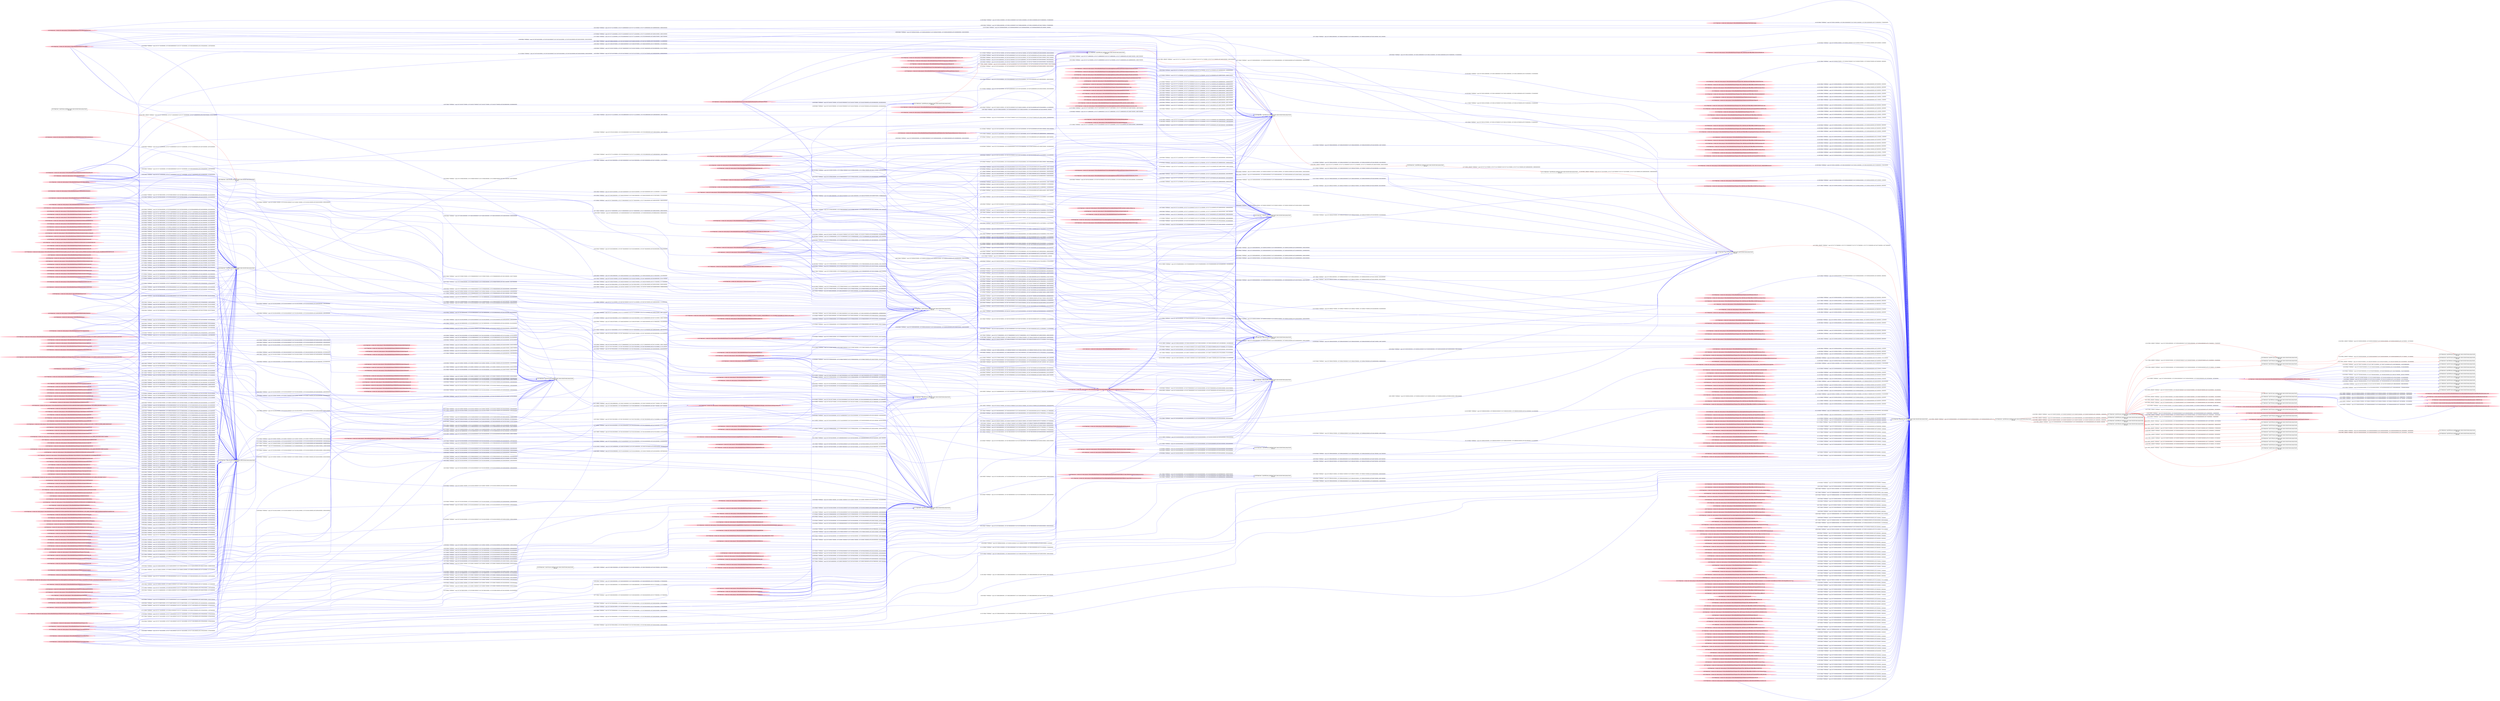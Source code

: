 digraph  {
rankdir=LR
"91"[color=pink,label="id:91 HopCount: -2 owner uid: owner group id: /Device/HarddiskVolume2/Users/admin/AppData/Roaming/Microsoft/Windows/Themes ", shape=oval,style=filled];
"74"[color=black,label="id:74 HopCount: -3 pid:5736 proc_starttime:0 cmd: owner uid:null owner group id:null,\n null null", shape=box,style=solid];
"91" -> "74" [id=1024,__obj="READ"color=blue,label="id:1024 READ **NORMAL**  seqs:[1557237698332000000, 1557237698417000000] T:[1557237698332000000, 1557237698417000000] relT:[1692131000000, 1692046000000]",style=solid];
"107"[color=pink,label="id:107 HopCount: -2 owner uid: owner group id: /Device/HarddiskVolume2/Program Files/WindowsApps ", shape=oval,style=filled];
"33"[color=black,label="id:33 HopCount: 0 pid:6060 proc_starttime:0 cmd: owner uid:null owner group id:null,\n null null", shape=box,style=solid];
"107" -> "33" [id=1025,__obj="READ"color=blue,label="id:1025 READ **NORMAL**  seqs:[1557239015154000000, 1557239015383000000] T:[1557239015154000000, 1557239015383000000] relT:[375309000000, 375080000000]",style=solid];
"108"[color=black,label="id:108 HopCount: -3 pid:4780 proc_starttime:0 cmd: owner uid:null owner group id:null,\n null null", shape=box,style=solid];
"265"[color=pink,label="id:265 HopCount: -2 owner uid: owner group id: /Device/HarddiskVolume2/Users/admin/AppData/Roaming/Microsoft/Windows/Themes/CachedFiles/CachedImage_1024_768_POS4.jpg ", shape=oval,style=filled];
"108" -> "265" [id=1026,__obj="WRITE"color=blue,label="id:1026 WRITE **NORMAL**  seqs:[1557236752409000000, 1557238307597000000] T:[1557236752409000000, 1557238307597000000] relT:[2638054000000, 1082866000000]",style=solid];
"232"[color=pink,label="id:232 HopCount: -2 owner uid: owner group id: /Device/HarddiskVolume2/Users/desktop.ini ", shape=oval,style=filled];
"232" -> "74" [id=1027,__obj="READ"color=blue,label="id:1027 READ **NORMAL**  seqs:[1557237698328000000, 1557237698328000000] T:[1557237698328000000, 1557237698328000000] relT:[1692135000000, 1692135000000]",style=solid];
"109"[color=pink,label="id:109 HopCount: -2 owner uid: owner group id: /Device/HarddiskVolume2/Program Files (x86)/Microsoft Office/Office15/protocolhandler.exe ", shape=oval,style=filled];
"109" -> "33" [id=1028,__obj="READ"color=blue,label="id:1028 READ **NORMAL**  seqs:[1557239390412000000, 1557239390412000000] T:[1557239390412000000, 1557239390412000000] relT:[51000000, 51000000]",style=solid];
"33" -> "265" [id=1029,__obj="WRITE"color=blue,label="id:1029 WRITE **NORMAL**  seqs:[1557238849281000000, 1557238849281000000] T:[1557238849281000000, 1557238849281000000] relT:[541182000000, 541182000000]",style=solid];
"245"[color=pink,label="id:245 HopCount: -2 owner uid: owner group id: /Device/HarddiskVolume2/Users/admin/AppData/Roaming/Microsoft/Windows/Themes/CachedFiles ", shape=oval,style=filled];
"245" -> "74" [id=1030,__obj="READ"color=blue,label="id:1030 READ **NORMAL**  seqs:[1557237698366000000, 1557237703338000000] T:[1557237698366000000, 1557237703338000000] relT:[1692097000000, 1687125000000]",style=solid];
"110"[color=pink,label="id:110 HopCount: -2 owner uid: owner group id: /Device/HarddiskVolume2/Program Files (x86)/Microsoft Office/Office15/MSOSTYLE.DLL ", shape=oval,style=filled];
"110" -> "33" [id=1031,__obj="READ"color=blue,label="id:1031 READ **NORMAL**  seqs:[1557239390437000000, 1557239390437000000] T:[1557239390437000000, 1557239390437000000] relT:[26000000, 26000000]",style=solid];
"111"[color=pink,label="id:111 HopCount: -2 owner uid: owner group id: /Device/HarddiskVolume2/Program Files (x86)/Microsoft Office/Office15/MSIPC/lv/msipc.dll.mui ", shape=oval,style=filled];
"111" -> "33" [id=1032,__obj="READ"color=blue,label="id:1032 READ **NORMAL**  seqs:[1557239390428000000, 1557239390428000000] T:[1557239390428000000, 1557239390428000000] relT:[35000000, 35000000]",style=solid];
"99"[color=pink,label="id:99 HopCount: -2 owner uid: owner group id: /Device/HarddiskVolume2/Program Files (x86)/Microsoft Office/Office15/MSIPC/hr/msipc.dll.mui ", shape=oval,style=filled];
"99" -> "33" [id=1033,__obj="READ"color=blue,label="id:1033 READ **NORMAL**  seqs:[1557239390427000000, 1557239390427000000] T:[1557239390427000000, 1557239390427000000] relT:[36000000, 36000000]",style=solid];
"116"[color=pink,label="id:116 HopCount: -2 owner uid: owner group id: /Device/HarddiskVolume2/Windows/SysWOW64/mfc100cht.dll ", shape=oval,style=filled];
"116" -> "33" [id=1034,__obj="READ"color=blue,label="id:1034 READ **NORMAL**  seqs:[1557239390444000000, 1557239390444000000] T:[1557239390444000000, 1557239390444000000] relT:[19000000, 19000000]",style=solid];
"118"[color=pink,label="id:118 HopCount: -2 owner uid: owner group id: /Device/HarddiskVolume2/Program Files (x86)/Microsoft Office/Office15/EntityDataHandler.dll ", shape=oval,style=filled];
"118" -> "33" [id=1035,__obj="READ"color=blue,label="id:1035 READ **NORMAL**  seqs:[1557239390440000000, 1557239390440000000] T:[1557239390440000000, 1557239390440000000] relT:[23000000, 23000000]",style=solid];
"119"[color=pink,label="id:119 HopCount: -2 owner uid: owner group id: /Device/HarddiskVolume2/Windows/System32/srpapi.dll ", shape=oval,style=filled];
"119" -> "33" [id=1036,__obj="READ"color=blue,label="id:1036 READ **NORMAL**  seqs:[1557239390391000000, 1557239390392000000] T:[1557239390391000000, 1557239390392000000] relT:[72000000, 71000000]",style=solid];
"120"[color=pink,label="id:120 HopCount: -2 owner uid: owner group id: /Device/HarddiskVolume2/Windows/SysWOW64/mfc100jpn.dll ", shape=oval,style=filled];
"120" -> "33" [id=1037,__obj="READ"color=blue,label="id:1037 READ **NORMAL**  seqs:[1557239390446000000, 1557239390446000000] T:[1557239390446000000, 1557239390446000000] relT:[17000000, 17000000]",style=solid];
"112"[color=black,label="id:112 HopCount: -3 pid:396 proc_starttime:0 cmd: owner uid:null owner group id:null,\n null null", shape=box,style=solid];
"79"[color=black,label="id:79 HopCount: -2 pid:7472 proc_starttime:0 cmd: owner uid:null owner group id:null,\n null null", shape=box,style=solid];
"112" -> "79" [id=1038,__obj="PROC_CREATE"color=red,label="id:1038 PROC_CREATE **NORMAL**  seqs:[1557237721827000000, 1557237721827000000] T:[1557237721827000000, 1557237721827000000] relT:[1668636000000, 1668636000000]",style=solid];
"113"[color=pink,label="id:113 HopCount: -2 owner uid: owner group id: /Device/HarddiskVolume2/Program Files (x86)/Microsoft Office/Office15/MSIPC/MSIPCEvents.man ", shape=oval,style=filled];
"113" -> "33" [id=1039,__obj="READ"color=blue,label="id:1039 READ **NORMAL**  seqs:[1557239390434000000, 1557239390434000000] T:[1557239390434000000, 1557239390434000000] relT:[29000000, 29000000]",style=solid];
"114"[color=pink,label="id:114 HopCount: -2 owner uid: owner group id: /Device/HarddiskVolume2/Program Files (x86)/Common Files/Microsoft Shared/OFFICE15/MSPTLS.DLL ", shape=oval,style=filled];
"114" -> "33" [id=1040,__obj="READ"color=blue,label="id:1040 READ **NORMAL**  seqs:[1557239390439000000, 1557239390439000000] T:[1557239390439000000, 1557239390439000000] relT:[24000000, 24000000]",style=solid];
"122"[color=black,label="id:122 HopCount: -4 pid:6960 proc_starttime:0 cmd: owner uid:null owner group id:null,\n null null", shape=box,style=solid];
"100"[color=black,label="id:100 HopCount: -3 pid:4092 proc_starttime:0 cmd: owner uid:null owner group id:null,\n null null", shape=box,style=solid];
"122" -> "100" [id=1041,__obj="PROC_CREATE"color=red,label="id:1041 PROC_CREATE **NORMAL**  seqs:[1557237721271000000, 1557237721271000000] T:[1557237721271000000, 1557237721271000000] relT:[1669192000000, 1669192000000]",style=solid];
"123"[color=pink,label="id:123 HopCount: -2 owner uid: owner group id: /Device/HarddiskVolume2/Program Files (x86) ", shape=oval,style=filled];
"123" -> "33" [id=1042,__obj="READ"color=blue,label="id:1042 READ **NORMAL**  seqs:[1557239390452000000, 1557239390458000000] T:[1557239390452000000, 1557239390458000000] relT:[11000000, 5000000]",style=solid];
"124"[color=pink,label="id:124 HopCount: -2 owner uid: owner group id: /Device/HarddiskVolume2/Program Files (x86)/Microsoft Office/Office15/OIMG.DLL ", shape=oval,style=filled];
"124" -> "33" [id=1043,__obj="READ"color=blue,label="id:1043 READ **NORMAL**  seqs:[1557239390448000000, 1557239390448000000] T:[1557239390448000000, 1557239390448000000] relT:[15000000, 15000000]",style=solid];
"125"[color=pink,label="id:125 HopCount: -4 owner uid: owner group id: /Device/HarddiskVolume2/Users/admin/AppData/Local/Microsoft/Windows/Explorer/thumbcache_256.db ", shape=oval,style=filled];
"125" -> "100" [id=1044,__obj="READ"color=blue,label="id:1044 READ **NORMAL**  seqs:[1557237721551000000, 1557237721551000000] T:[1557237721551000000, 1557237721551000000] relT:[1668912000000, 1668912000000]",style=solid];
"126"[color=pink,label="id:126 HopCount: -2 owner uid: owner group id: /Device/HarddiskVolume2/Windows/SysWOW64/mfc100kor.dll ", shape=oval,style=filled];
"126" -> "33" [id=1045,__obj="READ"color=blue,label="id:1045 READ **NORMAL**  seqs:[1557239390446000000, 1557239390446000000] T:[1557239390446000000, 1557239390446000000] relT:[17000000, 17000000]",style=solid];
"245" -> "100" [id=1046,__obj="READ"color=blue,label="id:1046 READ **NORMAL**  seqs:[1557237821956000000, 1557237826993000000] T:[1557237821956000000, 1557237826974000000] relT:[1568507000000, 1563489000000]",style=solid];
"127"[color=pink,label="id:127 HopCount: -2 owner uid: owner group id: /Device/HarddiskVolume2/Users/admin/AppData/Roaming/Microsoft/Windows/Recent/AutomaticDestinations/f01b4d95cf55d32a.automaticDestinations-ms ", shape=oval,style=filled];
"127" -> "33" [id=1047,__obj="READ"color=blue,label="id:1047 READ **NORMAL**  seqs:[1557238844358000000, 1557238844359000000] T:[1557238844358000000, 1557238844359000000] relT:[546105000000, 546104000000]",style=solid];
"412"[color=pink,label="id:412 HopCount: -2 owner uid: owner group id: /Device/HarddiskVolume2/Users/admin/AppData ", shape=oval,style=filled];
"412" -> "100" [id=1048,__obj="READ"color=blue,label="id:1048 READ **NORMAL**  seqs:[1557237821921000000, 1557237822090000000] T:[1557237821921000000, 1557237822090000000] relT:[1568542000000, 1568373000000]",style=solid];
"128"[color=pink,label="id:128 HopCount: -2 owner uid: owner group id: /Device/HarddiskVolume2/Program Files (x86)/Microsoft Office/Office15/MSIPC/tr/msipc.dll.mui ", shape=oval,style=filled];
"128" -> "33" [id=1049,__obj="READ"color=blue,label="id:1049 READ **NORMAL**  seqs:[1557239390423000000, 1557239390424000000] T:[1557239390424000000, 1557239390424000000] relT:[39000000, 39000000]",style=solid];
"129"[color=pink,label="id:129 HopCount: -2 owner uid: owner group id: /Device/HarddiskVolume2/Program Files (x86)/Microsoft Office/Office15/MSIPC/bg/msipc.dll.mui ", shape=oval,style=filled];
"129" -> "33" [id=1050,__obj="READ"color=blue,label="id:1050 READ **NORMAL**  seqs:[1557239390426000000, 1557239390427000000] T:[1557239390427000000, 1557239390427000000] relT:[36000000, 36000000]",style=solid];
"130"[color=pink,label="id:130 HopCount: -4 owner uid: owner group id: /Device/HarddiskVolume2/WINDOWS/AppPatch/sysmain.sdb ", shape=oval,style=filled];
"130" -> "100" [id=1051,__obj="READ"color=blue,label="id:1051 READ **NORMAL**  seqs:[1557237721807000000, 1557237721807000000] T:[1557237721807000000, 1557237721807000000] relT:[1668656000000, 1668656000000]",style=solid];
"131"[color=pink,label="id:131 HopCount: -2 owner uid: owner group id: /Device/HarddiskVolume2/Program Files (x86)/Microsoft Office/Office15/LogoImages/ExcelLogo.contrast-black_scale-80.png ", shape=oval,style=filled];
"131" -> "33" [id=1052,__obj="READ"color=blue,label="id:1052 READ **NORMAL**  seqs:[1557239390447000000, 1557239390448000000] T:[1557239390448000000, 1557239390448000000] relT:[15000000, 15000000]",style=solid];
"400"[color=pink,label="id:400 HopCount: -2 owner uid: owner group id: /Device/HarddiskVolume2/Users/admin/AppData/Roaming/Microsoft/desktop.ini ", shape=oval,style=filled];
"400" -> "100" [id=1053,__obj="READ"color=blue,label="id:1053 READ **NORMAL**  seqs:[1557237821923000000, 1557237822091000000] T:[1557237821923000000, 1557237822091000000] relT:[1568540000000, 1568372000000]",style=solid];
"133"[color=pink,label="id:133 HopCount: -2 owner uid: owner group id: /Device/HarddiskVolume2/Windows/System32/msiltcfg.dll ", shape=oval,style=filled];
"133" -> "33" [id=1054,__obj="READ"color=blue,label="id:1054 READ **NORMAL**  seqs:[1557239390326000000, 1557239390390000000] T:[1557239390326000000, 1557239390389000000] relT:[137000000, 74000000]",style=solid];
"121"[color=pink,label="id:121 HopCount: -2 owner uid: owner group id: /Device/HarddiskVolume2/Program Files (x86)/Microsoft Office/Office15/MSIPC/sk/msipc.dll.mui ", shape=oval,style=filled];
"121" -> "33" [id=1055,__obj="READ"color=blue,label="id:1055 READ **NORMAL**  seqs:[1557239390431000000, 1557239390431000000] T:[1557239390431000000, 1557239390431000000] relT:[32000000, 32000000]",style=solid];
"142"[color=pink,label="id:142 HopCount: -2 owner uid: owner group id: /Device/HarddiskVolume2/Program Files (x86)/Microsoft Office/Office15/MSIPC/ipcsecproc.dll ", shape=oval,style=filled];
"142" -> "33" [id=1056,__obj="READ"color=blue,label="id:1056 READ **NORMAL**  seqs:[1557239390433000000, 1557239390433000000] T:[1557239390433000000, 1557239390433000000] relT:[30000000, 30000000]",style=solid];
"146"[color=pink,label="id:146 HopCount: -2 owner uid: owner group id: /Device/HarddiskVolume2/Program Files (x86)/Microsoft Office/Office15/OUTLFLTR.DLL ", shape=oval,style=filled];
"146" -> "33" [id=1057,__obj="READ"color=blue,label="id:1057 READ **NORMAL**  seqs:[1557239390403000000, 1557239390403000000] T:[1557239390403000000, 1557239390403000000] relT:[60000000, 60000000]",style=solid];
"148"[color=pink,label="id:148 HopCount: -2 owner uid: owner group id: /Device/HarddiskVolume2/Program Files (x86)/Microsoft Office/Office15/MSIPC/ru/msipc.dll.mui ", shape=oval,style=filled];
"148" -> "33" [id=1058,__obj="READ"color=blue,label="id:1058 READ **NORMAL**  seqs:[1557239390416000000, 1557239390417000000] T:[1557239390417000000, 1557239390417000000] relT:[46000000, 46000000]",style=solid];
"149"[color=pink,label="id:149 HopCount: -2 owner uid: owner group id: /Device/HarddiskVolume2/Windows/SysWOW64/mfc100ita.dll ", shape=oval,style=filled];
"149" -> "33" [id=1059,__obj="READ"color=blue,label="id:1059 READ **NORMAL**  seqs:[1557239390446000000, 1557239390446000000] T:[1557239390446000000, 1557239390446000000] relT:[17000000, 17000000]",style=solid];
"134"[color=pink,label="id:134 HopCount: -2 owner uid: owner group id: /Device/HarddiskVolume2/Program Files (x86)/Common Files/Microsoft Shared/OFFICE15/MSO.DLL ", shape=oval,style=filled];
"134" -> "33" [id=1060,__obj="READ"color=blue,label="id:1060 READ **NORMAL**  seqs:[1557239390402000000, 1557239390402000000] T:[1557239390402000000, 1557239390402000000] relT:[61000000, 61000000]",style=solid];
"151"[color=pink,label="id:151 HopCount: -4 owner uid: owner group id: /Device/HarddiskVolume2/Users/admin/Desktop/oldstyle ", shape=oval,style=filled];
"151" -> "100" [id=1061,__obj="READ"color=blue,label="id:1061 READ **NORMAL**  seqs:[1557237721415000000, 1557237721418000000] T:[1557237721415000000, 1557237721418000000] relT:[1669048000000, 1669045000000]",style=solid];
"135"[color=pink,label="id:135 HopCount: -2 owner uid: owner group id: /Device/HarddiskVolume2/$RECYCLE.BIN/S-1-5-21-231540947-922634896-4161786520-1004 ", shape=oval,style=filled];
"135" -> "33" [id=1062,__obj="READ"color=blue,label="id:1062 READ **NORMAL**  seqs:[1557238844267000000, 1557238844267000000] T:[1557238844267000000, 1557238844267000000] relT:[546196000000, 546196000000]",style=solid];
"214"[color=pink,label="id:214 HopCount: -2 owner uid: owner group id: /Device/HarddiskVolume2/Users/admin/AppData/Roaming/Microsoft/Windows/Recent/AutomaticDestinations ", shape=oval,style=filled];
"214" -> "100" [id=1063,__obj="READ"color=blue,label="id:1063 READ **NORMAL**  seqs:[1557237822052000000, 1557237822077000000] T:[1557237822052000000, 1557237822077000000] relT:[1568411000000, 1568386000000]",style=solid];
"153"[color=pink,label="id:153 HopCount: -2 owner uid: owner group id: /Device/HarddiskVolume2/Users/admin/AppData/Local/Microsoft/Windows/Explorer/thumbcache_idx.db ", shape=oval,style=filled];
"153" -> "33" [id=1064,__obj="READ"color=blue,label="id:1064 READ **NORMAL**  seqs:[1557239015168000000, 1557239015168000000] T:[1557239015168000000, 1557239015168000000] relT:[375295000000, 375295000000]",style=solid];
"154"[color=pink,label="id:154 HopCount: -2 owner uid: owner group id: /Device/HarddiskVolume2/Program Files/WindowsApps/Microsoft.WindowsStore_11811.1001.18.0_x64__8wekyb3d8bbwe/Assets ", shape=oval,style=filled];
"154" -> "33" [id=1065,__obj="READ"color=blue,label="id:1065 READ **NORMAL**  seqs:[1557239015154000000, 1557239015382000000] T:[1557239015154000000, 1557239015382000000] relT:[375309000000, 375081000000]",style=solid];
"155"[color=pink,label="id:155 HopCount: -4 owner uid: owner group id: /Device/HarddiskVolume2/Users/admin/Desktop/inch ", shape=oval,style=filled];
"155" -> "100" [id=1066,__obj="READ"color=blue,label="id:1066 READ **NORMAL**  seqs:[1557237721423000000, 1557237721425000000] T:[1557237721423000000, 1557237721425000000] relT:[1669040000000, 1669038000000]",style=solid];
"156"[color=pink,label="id:156 HopCount: -2 owner uid: owner group id: /Device/HarddiskVolume2/WINDOWS/SYSTEM32/kernelbase.dll ", shape=oval,style=filled];
"156" -> "33" [id=1067,__obj="READ"color=blue,label="id:1067 READ **NORMAL**  seqs:[1557239390462000000, 1557239390462000000] T:[1557239390462000000, 1557239390462000000] relT:[1000000, 1000000]",style=solid];
"371"[color=pink,label="id:371 HopCount: -2 owner uid: owner group id: /Device/HarddiskVolume2/Users/admin/AppData/Roaming/Microsoft/Windows ", shape=oval,style=filled];
"371" -> "100" [id=1068,__obj="READ"color=blue,label="id:1068 READ **NORMAL**  seqs:[1557237821923000000, 1557237822091000000] T:[1557237821923000000, 1557237822091000000] relT:[1568540000000, 1568372000000]",style=solid];
"157"[color=pink,label="id:157 HopCount: -2 owner uid: owner group id: /Device/HarddiskVolume2/Windows/SysWOW64/mfc100u.dll ", shape=oval,style=filled];
"157" -> "33" [id=1069,__obj="READ"color=blue,label="id:1069 READ **NORMAL**  seqs:[1557239390442000000, 1557239390443000000] T:[1557239390442000000, 1557239390442000000] relT:[21000000, 21000000]",style=solid];
"408"[color=pink,label="id:408 HopCount: -2 owner uid: owner group id: /Device/HarddiskVolume2/Users ", shape=oval,style=filled];
"408" -> "100" [id=1070,__obj="READ"color=blue,label="id:1070 READ **NORMAL**  seqs:[1557237721415000000, 1557237822089000000] T:[1557237721415000000, 1557237822089000000] relT:[1669048000000, 1568374000000]",style=solid];
"158"[color=pink,label="id:158 HopCount: -2 owner uid: owner group id: /Device/HarddiskVolume2/Program Files (x86)/Microsoft Office/Office15/MSIPC/zh-CN/msipc.dll.mui ", shape=oval,style=filled];
"158" -> "33" [id=1071,__obj="READ"color=blue,label="id:1071 READ **NORMAL**  seqs:[1557239390414000000, 1557239390414000000] T:[1557239390414000000, 1557239390414000000] relT:[49000000, 49000000]",style=solid];
"375"[color=pink,label="id:375 HopCount: -2 owner uid: owner group id: /Device/HarddiskVolume2 ", shape=oval,style=filled];
"375" -> "100" [id=1072,__obj="READ"color=blue,label="id:1072 READ **NORMAL**  seqs:[1557237721415000000, 1557237822088000000] T:[1557237721415000000, 1557237822088000000] relT:[1669048000000, 1568375000000]",style=solid];
"159"[color=pink,label="id:159 HopCount: -2 owner uid: owner group id: /Device/HarddiskVolume2/Users/admin/Downloads ", shape=oval,style=filled];
"159" -> "33" [id=1073,__obj="READ"color=blue,label="id:1073 READ **NORMAL**  seqs:[1557238844382000000, 1557238844382000000] T:[1557238844382000000, 1557238844382000000] relT:[546081000000, 546081000000]",style=solid];
"160"[color=pink,label="id:160 HopCount: -2 owner uid: owner group id: /Device/HarddiskVolume2/Windows/SysWOW64/mfc100fra.dll ", shape=oval,style=filled];
"160" -> "33" [id=1074,__obj="READ"color=blue,label="id:1074 READ **NORMAL**  seqs:[1557239390445000000, 1557239390445000000] T:[1557239390445000000, 1557239390445000000] relT:[18000000, 18000000]",style=solid];
"161"[color=pink,label="id:161 HopCount: -4 owner uid: owner group id: /Device/HarddiskVolume2/Users/admin/AppData/Local/Microsoft/Windows/Explorer/IconCacheToDelete ", shape=oval,style=filled];
"161" -> "100" [id=1075,__obj="READ"color=blue,label="id:1075 READ **NORMAL**  seqs:[1557237721887000000, 1557237721887000000] T:[1557237721887000000, 1557237721887000000] relT:[1668576000000, 1668576000000]",style=solid];
"163"[color=pink,label="id:163 HopCount: -2 owner uid: owner group id: /Device/HarddiskVolume2/Program Files (x86)/Microsoft Office/Office15/MSIPC/en-us/msipc.dll.mui ", shape=oval,style=filled];
"163" -> "33" [id=1076,__obj="READ"color=blue,label="id:1076 READ **NORMAL**  seqs:[1557239390434000000, 1557239390435000000] T:[1557239390434000000, 1557239390434000000] relT:[29000000, 29000000]",style=solid];
"150"[color=pink,label="id:150 HopCount: -2 owner uid: owner group id: /Device/HarddiskVolume2/Program Files (x86)/Microsoft Office/Office15/MSIPC/de/msipc.dll.mui ", shape=oval,style=filled];
"150" -> "33" [id=1077,__obj="READ"color=blue,label="id:1077 READ **NORMAL**  seqs:[1557239390415000000, 1557239390415000000] T:[1557239390415000000, 1557239390415000000] relT:[48000000, 48000000]",style=solid];
"171"[color=pink,label="id:171 HopCount: -2 owner uid: owner group id: /Device/HarddiskVolume2/Windows/System32/sfc.dll ", shape=oval,style=filled];
"171" -> "33" [id=1078,__obj="READ"color=blue,label="id:1078 READ **NORMAL**  seqs:[1557239390395000000, 1557239390396000000] T:[1557239390395000000, 1557239390396000000] relT:[68000000, 67000000]",style=solid];
"172"[color=pink,label="id:172 HopCount: -2 owner uid: owner group id: /Device/HarddiskVolume2/$RECYCLE.BIN/S-1-5-21-231540947-922634896-4161786520-1004/desktop.ini ", shape=oval,style=filled];
"172" -> "33" [id=1079,__obj="READ"color=blue,label="id:1079 READ **NORMAL**  seqs:[1557238844277000000, 1557238844277000000] T:[1557238844277000000, 1557238844277000000] relT:[546186000000, 546186000000]",style=solid];
"174"[color=pink,label="id:174 HopCount: -2 owner uid: owner group id: /Windows/System32/sfc.dll ", shape=oval,style=filled];
"174" -> "33" [id=1080,__obj="READ"color=blue,label="id:1080 READ **NORMAL**  seqs:[1557239390395000000, 1557239390396000000] T:[1557239390395000000, 1557239390396000000] relT:[68000000, 67000000]",style=solid];
"175"[color=pink,label="id:175 HopCount: -2 owner uid: owner group id: /Device/HarddiskVolume2/Program Files (x86)/Microsoft Office/Office15/MSIPC/pl/msipc.dll.mui ", shape=oval,style=filled];
"175" -> "33" [id=1081,__obj="READ"color=blue,label="id:1081 READ **NORMAL**  seqs:[1557239390419000000, 1557239390419000000] T:[1557239390419000000, 1557239390419000000] relT:[44000000, 44000000]",style=solid];
"164"[color=pink,label="id:164 HopCount: -2 owner uid: owner group id: /Device/HarddiskVolume2/Users/admin/Documents ", shape=oval,style=filled];
"164" -> "33" [id=1082,__obj="READ"color=blue,label="id:1082 READ **NORMAL**  seqs:[1557238844370000000, 1557238844370000000] T:[1557238844370000000, 1557238844370000000] relT:[546093000000, 546093000000]",style=solid];
"165"[color=pink,label="id:165 HopCount: -2 owner uid: owner group id: /Device/HarddiskVolume2/Users/admin/AppData/Roaming/Microsoft ", shape=oval,style=filled];
"165" -> "33" [id=1083,__obj="READ"color=blue,label="id:1083 READ **NORMAL**  seqs:[1557238844247000000, 1557238984842000000] T:[1557238844247000000, 1557238984842000000] relT:[546216000000, 405621000000]",style=solid];
"178"[color=pink,label="id:178 HopCount: -2 owner uid: owner group id: /Device/HarddiskVolume2/Windows/Installer ", shape=oval,style=filled];
"178" -> "33" [id=1084,__obj="READ"color=blue,label="id:1084 READ **NORMAL**  seqs:[1557239390317000000, 1557239390322000000] T:[1557239390317000000, 1557239390322000000] relT:[146000000, 141000000]",style=solid];
"180"[color=pink,label="id:180 HopCount: -2 owner uid: owner group id: /Device/HarddiskVolume2/Program Files (x86)/Microsoft Office/Office15/MSIPC/kk/msipc.dll.mui ", shape=oval,style=filled];
"180" -> "33" [id=1085,__obj="READ"color=blue,label="id:1085 READ **NORMAL**  seqs:[1557239390428000000, 1557239390428000000] T:[1557239390428000000, 1557239390428000000] relT:[35000000, 35000000]",style=solid];
"181"[color=pink,label="id:181 HopCount: -2 owner uid: owner group id: /Device/HarddiskVolume2/Users/admin/AppData/Roaming/Microsoft/Windows/Recent/AutomaticDestinations/5f7b5f1e01b83767.automaticDestinations-ms ", shape=oval,style=filled];
"181" -> "33" [id=1086,__obj="READ"color=blue,label="id:1086 READ **NORMAL**  seqs:[1557238844392000000, 1557238844392000000] T:[1557238844392000000, 1557238844392000000] relT:[546071000000, 546071000000]",style=solid];
"182"[color=pink,label="id:182 HopCount: -2 owner uid: owner group id: /Device/HarddiskVolume2/Users/admin/Desktop/desktop.ini ", shape=oval,style=filled];
"182" -> "33" [id=1087,__obj="READ"color=blue,label="id:1087 READ **NORMAL**  seqs:[1557238844378000000, 1557238844378000000] T:[1557238844378000000, 1557238844378000000] relT:[546085000000, 546085000000]",style=solid];
"183"[color=pink,label="id:183 HopCount: -2 owner uid: owner group id: /Device/HarddiskVolume2/Program Files (x86)/Microsoft Office/Office15/MSIPC/msipc.dll ", shape=oval,style=filled];
"183" -> "33" [id=1088,__obj="READ"color=blue,label="id:1088 READ **NORMAL**  seqs:[1557239390433000000, 1557239390433000000] T:[1557239390433000000, 1557239390433000000] relT:[30000000, 30000000]",style=solid];
"184"[color=pink,label="id:184 HopCount: -2 owner uid: owner group id: /Device/HarddiskVolume2/Program Files (x86)/Microsoft Office/Office15/MSIPC/he/msipc.dll.mui ", shape=oval,style=filled];
"184" -> "33" [id=1089,__obj="READ"color=blue,label="id:1089 READ **NORMAL**  seqs:[1557239390418000000, 1557239390418000000] T:[1557239390418000000, 1557239390418000000] relT:[45000000, 45000000]",style=solid];
"185"[color=pink,label="id:185 HopCount: -2 owner uid: owner group id: /Device/HarddiskVolume2/Users/admin/AppData/Local ", shape=oval,style=filled];
"185" -> "33" [id=1090,__obj="READ"color=blue,label="id:1090 READ **NORMAL**  seqs:[1557239015155000000, 1557239015155000000] T:[1557239015155000000, 1557239015155000000] relT:[375308000000, 375308000000]",style=solid];
"186"[color=pink,label="id:186 HopCount: -2 owner uid: owner group id: /Device/HarddiskVolume2/Program Files (x86)/Microsoft Office/Office15/MSIPC/pt-BR/msipc.dll.mui ", shape=oval,style=filled];
"186" -> "33" [id=1091,__obj="READ"color=blue,label="id:1091 READ **NORMAL**  seqs:[1557239390414000000, 1557239390414000000] T:[1557239390414000000, 1557239390414000000] relT:[49000000, 49000000]",style=solid];
"176"[color=pink,label="id:176 HopCount: -2 owner uid: owner group id: /Device/HarddiskVolume2/Users/admin/Pictures ", shape=oval,style=filled];
"176" -> "33" [id=1092,__obj="READ"color=blue,label="id:1092 READ **NORMAL**  seqs:[1557238844390000000, 1557238844390000000] T:[1557238844390000000, 1557238844390000000] relT:[546073000000, 546073000000]",style=solid];
"199"[color=pink,label="id:199 HopCount: -2 owner uid: owner group id: /Device/HarddiskVolume2/Users/admin/AppData/Local/Microsoft/Windows/Explorer/thumbcache_16.db ", shape=oval,style=filled];
"199" -> "33" [id=1093,__obj="READ"color=blue,label="id:1093 READ **NORMAL**  seqs:[1557239015169000000, 1557239015169000000] T:[1557239015169000000, 1557239015169000000] relT:[375294000000, 375294000000]",style=solid];
"203"[color=pink,label="id:203 HopCount: -2 owner uid: owner group id: /Device/HarddiskVolume2/Users/Public ", shape=oval,style=filled];
"203" -> "33" [id=1094,__obj="READ"color=blue,label="id:1094 READ **NORMAL**  seqs:[1557238844284000000, 1557238844284000000] T:[1557238844284000000, 1557238844284000000] relT:[546179000000, 546179000000]",style=solid];
"206"[color=pink,label="id:206 HopCount: -2 owner uid: owner group id: /Device/HarddiskVolume2/Windows/SysWOW64/mfc100.dll ", shape=oval,style=filled];
"206" -> "33" [id=1095,__obj="READ"color=blue,label="id:1095 READ **NORMAL**  seqs:[1557239390442000000, 1557239390442000000] T:[1557239390442000000, 1557239390442000000] relT:[21000000, 21000000]",style=solid];
"207"[color=pink,label="id:207 HopCount: -2 owner uid: owner group id: /Device/HarddiskVolume2/Program Files (x86)/Microsoft Office/Office15/MSIPC/et/msipc.dll.mui ", shape=oval,style=filled];
"207" -> "33" [id=1096,__obj="READ"color=blue,label="id:1096 READ **NORMAL**  seqs:[1557239390427000000, 1557239390427000000] T:[1557239390427000000, 1557239390427000000] relT:[36000000, 36000000]",style=solid];
"187"[color=pink,label="id:187 HopCount: -2 owner uid: owner group id: /Device/HarddiskVolume2/Program Files (x86)/Common Files/Microsoft Shared/OFFICE15/EXP_PDF.DLL ", shape=oval,style=filled];
"187" -> "33" [id=1097,__obj="READ"color=blue,label="id:1097 READ **NORMAL**  seqs:[1557239390405000000, 1557239390405000000] T:[1557239390405000000, 1557239390405000000] relT:[58000000, 58000000]",style=solid];
"189"[color=pink,label="id:189 HopCount: -2 owner uid: owner group id: /Device/HarddiskVolume2/Program Files/WindowsApps/Microsoft.WindowsStore_11811.1001.18.0_neutral_split.scale-100_8wekyb3d8bbwe/resources.pri ", shape=oval,style=filled];
"189" -> "33" [id=1098,__obj="READ"color=blue,label="id:1098 READ **NORMAL**  seqs:[1557239015152000000, 1557239015152000000] T:[1557239015152000000, 1557239015152000000] relT:[375311000000, 375311000000]",style=solid];
"210"[color=pink,label="id:210 HopCount: -2 owner uid: owner group id: /Device/HarddiskVolume2/Windows/SysWOW64/mfc100rus.dll ", shape=oval,style=filled];
"210" -> "33" [id=1099,__obj="READ"color=blue,label="id:1099 READ **NORMAL**  seqs:[1557239390447000000, 1557239390447000000] T:[1557239390447000000, 1557239390447000000] relT:[16000000, 16000000]",style=solid];
"212"[color=pink,label="id:212 HopCount: -2 owner uid: owner group id: /Device/HarddiskVolume2/Program Files/WindowsApps/Microsoft.WindowsStore_11811.1001.18.0_x64__8wekyb3d8bbwe/Assets/AppTiles ", shape=oval,style=filled];
"212" -> "33" [id=1100,__obj="READ"color=blue,label="id:1100 READ **NORMAL**  seqs:[1557239015155000000, 1557239015381000000] T:[1557239015155000000, 1557239015381000000] relT:[375308000000, 375082000000]",style=solid];
"213"[color=pink,label="id:213 HopCount: -2 owner uid: owner group id: /Device/HarddiskVolume2/WINDOWS/system32 ", shape=oval,style=filled];
"213" -> "33" [id=1101,__obj="READ"color=blue,label="id:1101 READ **NORMAL**  seqs:[1557238984832000000, 1557239390462000000] T:[1557238984832000000, 1557239390462000000] relT:[405631000000, 1000000]",style=solid];
"214" -> "33" [id=1102,__obj="READ"color=blue,label="id:1102 READ **NORMAL**  seqs:[1557238844358000000, 1557238844392000000] T:[1557238844358000000, 1557238844392000000] relT:[546105000000, 546071000000]",style=solid];
"215"[color=pink,label="id:215 HopCount: -2 owner uid: owner group id: /Device/HarddiskVolume2/Program Files (x86)/Common Files/Microsoft Shared/OFFICE15/MSOSQM.EXE ", shape=oval,style=filled];
"215" -> "33" [id=1103,__obj="READ"color=blue,label="id:1103 READ **NORMAL**  seqs:[1557239390406000000, 1557239390406000000] T:[1557239390406000000, 1557239390406000000] relT:[57000000, 57000000]",style=solid];
"216"[color=pink,label="id:216 HopCount: -2 owner uid: owner group id: /Device/HarddiskVolume2/Program Files (x86)/Microsoft Office/Office15/EntityPicker.dll ", shape=oval,style=filled];
"216" -> "33" [id=1104,__obj="READ"color=blue,label="id:1104 READ **NORMAL**  seqs:[1557239390441000000, 1557239390441000000] T:[1557239390441000000, 1557239390441000000] relT:[22000000, 22000000]",style=solid];
"217"[color=pink,label="id:217 HopCount: -2 owner uid: owner group id: /Device/HarddiskVolume2/Program Files (x86)/Microsoft Office/Office15/MSIPC/nl/msipc.dll.mui ", shape=oval,style=filled];
"217" -> "33" [id=1105,__obj="READ"color=blue,label="id:1105 READ **NORMAL**  seqs:[1557239390418000000, 1557239390418000000] T:[1557239390418000000, 1557239390418000000] relT:[45000000, 45000000]",style=solid];
"218"[color=pink,label="id:218 HopCount: -2 owner uid: owner group id: /Device/HarddiskVolume2/Program Files (x86)/Microsoft Office/Office15/MSIPC/it/msipc.dll.mui ", shape=oval,style=filled];
"218" -> "33" [id=1106,__obj="READ"color=blue,label="id:1106 READ **NORMAL**  seqs:[1557239390416000000, 1557239390416000000] T:[1557239390416000000, 1557239390416000000] relT:[47000000, 47000000]",style=solid];
"208"[color=pink,label="id:208 HopCount: -2 owner uid: owner group id: /Device/HarddiskVolume2/Users/admin/AppData/Roaming/Microsoft/Windows/Start Menu/desktop.ini ", shape=oval,style=filled];
"208" -> "33" [id=1107,__obj="READ"color=blue,label="id:1107 READ **NORMAL**  seqs:[1557238984843000000, 1557238984843000000] T:[1557238984843000000, 1557238984843000000] relT:[405620000000, 405620000000]",style=solid];
"232" -> "33" [id=1108,__obj="READ"color=blue,label="id:1108 READ **NORMAL**  seqs:[1557238844245000000, 1557238844245000000] T:[1557238844245000000, 1557238844245000000] relT:[546218000000, 546218000000]",style=solid];
"236"[color=pink,label="id:236 HopCount: -2 owner uid: owner group id: /Device/HarddiskVolume2/Program Files (x86)/Microsoft Office/Office15/MSIPC/gl/msipc.dll.mui ", shape=oval,style=filled];
"236" -> "33" [id=1109,__obj="READ"color=blue,label="id:1109 READ **NORMAL**  seqs:[1557239390421000000, 1557239390421000000] T:[1557239390421000000, 1557239390421000000] relT:[42000000, 42000000]",style=solid];
"238"[color=pink,label="id:238 HopCount: -2 owner uid: owner group id: /Device/HarddiskVolume2/Program Files (x86)/Microsoft Office/Office15/MSIPC/sv/msipc.dll.mui ", shape=oval,style=filled];
"238" -> "33" [id=1110,__obj="READ"color=blue,label="id:1110 READ **NORMAL**  seqs:[1557239390419000000, 1557239390419000000] T:[1557239390419000000, 1557239390419000000] relT:[44000000, 44000000]",style=solid];
"239"[color=pink,label="id:239 HopCount: -2 owner uid: owner group id: /Device/HarddiskVolume2/Windows/SysWOW64/mfc100enu.dll ", shape=oval,style=filled];
"239" -> "33" [id=1111,__obj="READ"color=blue,label="id:1111 READ **NORMAL**  seqs:[1557239390444000000, 1557239390444000000] T:[1557239390444000000, 1557239390444000000] relT:[19000000, 19000000]",style=solid];
"222"[color=pink,label="id:222 HopCount: -2 owner uid: owner group id: /Device/HarddiskVolume2/Users/admin/AppData/Local/Microsoft/Windows/Explorer/thumbcache_32.db ", shape=oval,style=filled];
"222" -> "33" [id=1112,__obj="READ"color=blue,label="id:1112 READ **NORMAL**  seqs:[1557239015171000000, 1557239015171000000] T:[1557239015171000000, 1557239015171000000] relT:[375292000000, 375292000000]",style=solid];
"241"[color=pink,label="id:241 HopCount: -2 owner uid: owner group id: /Device/HarddiskVolume2/Windows/SysWOW64/FM20.DLL ", shape=oval,style=filled];
"241" -> "33" [id=1113,__obj="READ"color=blue,label="id:1113 READ **NORMAL**  seqs:[1557239390410000000, 1557239390410000000] T:[1557239390410000000, 1557239390410000000] relT:[53000000, 53000000]",style=solid];
"242"[color=pink,label="id:242 HopCount: -2 owner uid: owner group id: /Device/HarddiskVolume2/Program Files (x86)/Microsoft Office/Office15/MSIPC/lt/msipc.dll.mui ", shape=oval,style=filled];
"242" -> "33" [id=1114,__obj="READ"color=blue,label="id:1114 READ **NORMAL**  seqs:[1557239390429000000, 1557239390429000000] T:[1557239390429000000, 1557239390429000000] relT:[34000000, 34000000]",style=solid];
"243"[color=pink,label="id:243 HopCount: -2 owner uid: owner group id: /Device/HarddiskVolume2/Program Files (x86)/Microsoft Office/Office15/MSIPC/sr-Cyrl-BA/msipc.dll.mui ", shape=oval,style=filled];
"243" -> "33" [id=1115,__obj="READ"color=blue,label="id:1115 READ **NORMAL**  seqs:[1557239390430000000, 1557239390430000000] T:[1557239390430000000, 1557239390430000000] relT:[33000000, 33000000]",style=solid];
"244"[color=pink,label="id:244 HopCount: -2 owner uid: owner group id: /Device/HarddiskVolume2/Program Files ", shape=oval,style=filled];
"244" -> "33" [id=1116,__obj="READ"color=blue,label="id:1116 READ **NORMAL**  seqs:[1557239015153000000, 1557239015383000000] T:[1557239015153000000, 1557239015383000000] relT:[375310000000, 375080000000]",style=solid];
"240"[color=pink,label="id:240 HopCount: -2 owner uid: owner group id: /Device/HarddiskVolume2/Users/admin/AppData/Local/Microsoft/Windows/Explorer/ThumbCacheToDelete ", shape=oval,style=filled];
"240" -> "33" [id=1117,__obj="READ"color=blue,label="id:1117 READ **NORMAL**  seqs:[1557239015167000000, 1557239015167000000] T:[1557239015167000000, 1557239015167000000] relT:[375296000000, 375296000000]",style=solid];
"253"[color=pink,label="id:253 HopCount: -2 owner uid: owner group id: /Device/HarddiskVolume2/Users/admin/AppData/Roaming/Microsoft/Windows/Start Menu ", shape=oval,style=filled];
"253" -> "33" [id=1118,__obj="READ"color=blue,label="id:1118 READ **NORMAL**  seqs:[1557238984844000000, 1557238984844000000] T:[1557238984844000000, 1557238984844000000] relT:[405619000000, 405619000000]",style=solid];
"258"[color=pink,label="id:258 HopCount: -2 owner uid: owner group id: /Device/HarddiskVolume2/Program Files (x86)/Common Files/Microsoft Shared/Filters/msgfilt.dll ", shape=oval,style=filled];
"258" -> "33" [id=1119,__obj="READ"color=blue,label="id:1119 READ **NORMAL**  seqs:[1557239390394000000, 1557239390394000000] T:[1557239390394000000, 1557239390394000000] relT:[69000000, 69000000]",style=solid];
"260"[color=pink,label="id:260 HopCount: -2 owner uid: owner group id: /Device/HarddiskVolume2/Program Files (x86)/Microsoft Office/Office15/MSIPC/ja/msipc.dll.mui ", shape=oval,style=filled];
"260" -> "33" [id=1120,__obj="READ"color=blue,label="id:1120 READ **NORMAL**  seqs:[1557239390413000000, 1557239390413000000] T:[1557239390413000000, 1557239390413000000] relT:[50000000, 50000000]",style=solid];
"261"[color=pink,label="id:261 HopCount: -2 owner uid: owner group id: /Device/HarddiskVolume2/Program Files (x86)/Microsoft Office/Office15/OSFPROXY.DLL ", shape=oval,style=filled];
"261" -> "33" [id=1121,__obj="READ"color=blue,label="id:1121 READ **NORMAL**  seqs:[1557239390408000000, 1557239390409000000] T:[1557239390409000000, 1557239390409000000] relT:[54000000, 54000000]",style=solid];
"245" -> "33" [id=1122,__obj="READ"color=blue,label="id:1122 READ **NORMAL**  seqs:[1557238844267000000, 1557238849280000000] T:[1557238844267000000, 1557238849271000000] relT:[546196000000, 541192000000]",style=solid];
"263"[color=pink,label="id:263 HopCount: -2 owner uid: owner group id: /Device/HarddiskVolume2/Windows/Installer/{90150000-0011-0000-0000-0000000FF1CE} ", shape=oval,style=filled];
"263" -> "33" [id=1123,__obj="READ"color=blue,label="id:1123 READ **NORMAL**  seqs:[1557239390317000000, 1557239390321000000] T:[1557239390317000000, 1557239390321000000] relT:[146000000, 142000000]",style=solid];
"264"[color=pink,label="id:264 HopCount: -2 owner uid: owner group id: /Device/HarddiskVolume2/Program Files (x86)/Microsoft Office/Office15/WINWORD.EXE ", shape=oval,style=filled];
"264" -> "33" [id=1124,__obj="READ"color=blue,label="id:1124 READ **NORMAL**  seqs:[1557239390394000000, 1557239390460000000] T:[1557239390394000000, 1557239390460000000] relT:[69000000, 3000000]",style=solid];
"265" -> "33" [id=1125,__obj="READ"color=blue,label="id:1125 READ **NORMAL**  seqs:[1557238844355000000, 1557238849281000000] T:[1557238844355000000, 1557238849281000000] relT:[546108000000, 541182000000]",style=solid];
"266"[color=pink,label="id:266 HopCount: -2 owner uid: owner group id: /Device/HarddiskVolume2/Program Files (x86)/desktop.ini ", shape=oval,style=filled];
"266" -> "33" [id=1126,__obj="READ"color=blue,label="id:1126 READ **NORMAL**  seqs:[1557239390451000000, 1557239390451000000] T:[1557239390451000000, 1557239390451000000] relT:[12000000, 12000000]",style=solid];
"262"[color=pink,label="id:262 HopCount: -2 owner uid: owner group id: /Device/HarddiskVolume2/Program Files (x86)/Common Files/Microsoft Shared/Portal/PortalConnectCore.dll ", shape=oval,style=filled];
"262" -> "33" [id=1127,__obj="READ"color=blue,label="id:1127 READ **NORMAL**  seqs:[1557239390449000000, 1557239390449000000] T:[1557239390449000000, 1557239390449000000] relT:[14000000, 14000000]",style=solid];
"277"[color=pink,label="id:277 HopCount: -2 owner uid: owner group id: /Device/HarddiskVolume2/Windows/SysWOW64/atl100.dll ", shape=oval,style=filled];
"277" -> "33" [id=1128,__obj="READ"color=blue,label="id:1128 READ **NORMAL**  seqs:[1557239390441000000, 1557239390441000000] T:[1557239390441000000, 1557239390441000000] relT:[22000000, 22000000]",style=solid];
"281"[color=pink,label="id:281 HopCount: -2 owner uid: owner group id: /Device/HarddiskVolume2/Windows/SysWOW64/mfc100esn.dll ", shape=oval,style=filled];
"281" -> "33" [id=1129,__obj="READ"color=blue,label="id:1129 READ **NORMAL**  seqs:[1557239390445000000, 1557239390445000000] T:[1557239390445000000, 1557239390445000000] relT:[18000000, 18000000]",style=solid];
"283"[color=pink,label="id:283 HopCount: -2 owner uid: owner group id: /Device/HarddiskVolume2/Program Files (x86)/Common Files/Microsoft Shared/OFFICE15/WXPNSE.DLL ", shape=oval,style=filled];
"283" -> "33" [id=1130,__obj="READ"color=blue,label="id:1130 READ **NORMAL**  seqs:[1557239390436000000, 1557239390436000000] T:[1557239390436000000, 1557239390436000000] relT:[27000000, 27000000]",style=solid];
"284"[color=pink,label="id:284 HopCount: -2 owner uid: owner group id: /Device/HarddiskVolume2/Program Files (x86)/Microsoft Office/Office15/Resources.pri ", shape=oval,style=filled];
"284" -> "33" [id=1131,__obj="READ"color=blue,label="id:1131 READ **NORMAL**  seqs:[1557239390448000000, 1557239390448000000] T:[1557239390448000000, 1557239390448000000] relT:[15000000, 15000000]",style=solid];
"413"[color=pink,label="id:413 HopCount: -5 owner uid: owner group id: /Device/HarddiskVolume2/Users/admin/AppData/Local/Microsoft/Windows/Explorer/iconcache_32.db ", shape=oval,style=filled];
"413" -> "122" [id=1132,__obj="READ"color=blue,label="id:1132 READ **NORMAL**  seqs:[1557236754271000000, 1557236754272000000] T:[1557236754271000000, 1557236754272000000] relT:[2636192000000, 2636191000000]",style=solid];
"381"[color=pink,label="id:381 HopCount: -2 owner uid: owner group id: /Device/HarddiskVolume2/Users/admin ", shape=oval,style=filled];
"381" -> "122" [id=1133,__obj="READ"color=blue,label="id:1133 READ **NORMAL**  seqs:[1557236754261000000, 1557236754261000000] T:[1557236754261000000, 1557236754261000000] relT:[2636202000000, 2636202000000]",style=solid];
"415"[color=pink,label="id:415 HopCount: -5 owner uid: owner group id: /Device/HarddiskVolume2/Windows/System32/en-US/filemgmt.dll.mui ", shape=oval,style=filled];
"415" -> "122" [id=1134,__obj="READ"color=blue,label="id:1134 READ **NORMAL**  seqs:[1557236754253000000, 1557236754260000000] T:[1557236754253000000, 1557236754260000000] relT:[2636210000000, 2636203000000]",style=solid];
"315"[color=pink,label="id:315 HopCount: -4 owner uid: owner group id: /Device/HarddiskVolume2/Users/admin/AppData/Local/Microsoft/Windows/Explorer/iconcache_idx.db ", shape=oval,style=filled];
"315" -> "122" [id=1135,__obj="READ"color=blue,label="id:1135 READ **NORMAL**  seqs:[1557236754262000000, 1557236754268000000] T:[1557236754262000000, 1557236754268000000] relT:[2636201000000, 2636195000000]",style=solid];
"200"[color=pink,label="id:200 HopCount: -4 owner uid: owner group id: /Device/HarddiskVolume2/ProgramData/Microsoft/Windows/Start Menu/Programs/Administrative Tools/services.lnk ", shape=oval,style=filled];
"200" -> "122" [id=1136,__obj="READ"color=blue,label="id:1136 READ **NORMAL**  seqs:[1557236754250000000, 1557236754250000000] T:[1557236754250000000, 1557236754250000000] relT:[2636213000000, 2636213000000]",style=solid];
"37"[color=black,label="id:37 HopCount: 2 pid:3624 proc_starttime:0 cmd: owner uid:null owner group id:null,\n null null", shape=box,style=solid];
"44"[color=black,label="id:44 HopCount: 3 pid:8072 proc_starttime:0 cmd: owner uid:null owner group id:null,\n null null", shape=box,style=solid];
"37" -> "44" [id=416,__obj="PROC_CREATE"color=red,label="id:416 PROC_CREATE **NORMAL**  seqs:[1557239394189000000, 1557239394189000000] T:[1557239394189000000, 1557239394189000000] relT:[-3726000000, -3726000000]",style=solid];
"45"[color=black,label="id:45 HopCount: 3 pid:7236 proc_starttime:0 cmd: owner uid:null owner group id:null,\n null null", shape=box,style=solid];
"37" -> "45" [id=417,__obj="PROC_CREATE"color=red,label="id:417 PROC_CREATE **NORMAL**  seqs:[1557239392997000000, 1557239392997000000] T:[1557239392997000000, 1557239392997000000] relT:[-2534000000, -2534000000]",style=solid];
"4"[color=black,label="id:4 HopCount: 3 pid:3348 proc_starttime:0 cmd: owner uid:null owner group id:null,\n null null", shape=box,style=solid];
"46"[color=black,label="id:46 HopCount: 4 pid:3252 proc_starttime:0 cmd: owner uid:null owner group id:null,\n null null", shape=box,style=solid];
"4" -> "46" [id=418,__obj="PROC_CREATE"color=red,label="id:418 PROC_CREATE **NORMAL**  seqs:[1557239393034000000, 1557239393034000000] T:[1557239393034000000, 1557239393034000000] relT:[-2571000000, -2571000000]",style=solid];
"5"[color=pink,label="id:5 HopCount: 3 owner uid:null owner group id:null /Device/HarddiskVolume2/Users/admin/AppData/Roaming/Microsoft/Templates/~$Normal.dotm ", shape=oval,style=filled];
"0"[color=black,label="id:0 HopCount: 4 pid:9960 proc_starttime:0 cmd: owner uid:null owner group id:null,\n null null", shape=box,style=solid];
"5" -> "0" [id=419,__obj="READ"color=blue,label="id:419 READ **NORMAL**  seqs:[1557943587969000000, 0] T:[1557943587969000000, 1557943587969000000] relT:[-704197506000000, -704197506000000]",style=solid];
"1"[color=black,label="id:1 HopCount: 3 pid:1612 proc_starttime:0 cmd: owner uid:null owner group id:null,\n null null", shape=box,style=solid];
"37" -> "1" [id=420,__obj="PROC_CREATE"color=red,label="id:420 PROC_CREATE **NORMAL**  seqs:[1557239423873000000, 1557239423873000000] T:[1557239423873000000, 1557239423873000000] relT:[-33410000000, -33410000000]",style=solid];
"2"[color=black,label="id:2 HopCount: 3 pid:1868 proc_starttime:0 cmd: owner uid:null owner group id:null,\n null null", shape=box,style=solid];
"37" -> "2" [id=421,__obj="PROC_CREATE"color=red,label="id:421 PROC_CREATE **NORMAL**  seqs:[1557239463883000000, 1557239463883000000] T:[1557239463883000000, 1557239463883000000] relT:[-73420000000, -73420000000]",style=solid];
"3"[color=black,label="id:3 HopCount: 4 pid:2468 proc_starttime:0 cmd: owner uid:null owner group id:null,\n null null", shape=box,style=solid];
"4" -> "3" [id=422,__obj="PROC_CREATE"color=red,label="id:422 PROC_CREATE **NORMAL**  seqs:[1557239423873000000, 1557239423873000000] T:[1557239423873000000, 1557239423873000000] relT:[-33410000000, -33410000000]",style=solid];
"37" -> "4" [id=423,__obj="PROC_CREATE"color=red,label="id:423 PROC_CREATE **NORMAL**  seqs:[1557239393034000000, 1557239393034000000] T:[1557239393034000000, 1557239393034000000] relT:[-2571000000, -2571000000]",style=solid];
"37" -> "5" [id=424,__obj="WRITE"color=blue,label="id:424 WRITE **NORMAL**  seqs:[1557239394339000000, 1557239394339000000] T:[1557239394339000000, 1557239394339000000] relT:[-3876000000, -3876000000]",style=solid];
"7"[color=black,label="id:7 HopCount: 3 pid:7204 proc_starttime:0 cmd: owner uid:null owner group id:null,\n null null", shape=box,style=solid];
"37" -> "7" [id=425,__obj="PROC_CREATE"color=red,label="id:425 PROC_CREATE **NORMAL**  seqs:[1557239448933000000, 1557239448933000000] T:[1557239448933000000, 1557239448933000000] relT:[-58470000000, -58470000000]",style=solid];
"38"[color=black,label="id:38 HopCount: 4 pid:5480 proc_starttime:0 cmd: owner uid:null owner group id:null,\n null null", shape=box,style=solid];
"5" -> "38" [id=426,__obj="READ"color=blue,label="id:426 READ **NORMAL**  seqs:[1557708536633000000, 0] T:[1557708536633000000, 1557708536633000000] relT:[-469146170000000, -469146170000000]",style=solid];
"40"[color=black,label="id:40 HopCount: 4 pid:6552 proc_starttime:0 cmd: owner uid:null owner group id:null,\n null null", shape=box,style=solid];
"5" -> "40" [id=427,__obj="READ"color=blue,label="id:427 READ **NORMAL**  seqs:[1557243369670000000, 0] T:[1557243369670000000, 1557243543913000000] relT:[-3979207000000, -4153450000000]",style=solid];
"10"[color=black,label="id:10 HopCount: 4 pid:5816 proc_starttime:0 cmd: owner uid:null owner group id:null,\n null null", shape=box,style=solid];
"5" -> "10" [id=428,__obj="READ"color=blue,label="id:428 READ **NORMAL**  seqs:[1557242519741000000, 0] T:[1557242519741000000, 1557242519741000000] relT:[-3129278000000, -3129278000000]",style=solid];
"11"[color=black,label="id:11 HopCount: 4 pid:1032 proc_starttime:0 cmd: owner uid:null owner group id:null,\n null null", shape=box,style=solid];
"5" -> "11" [id=429,__obj="READ"color=blue,label="id:429 READ **NORMAL**  seqs:[1557708536632000000, 0] T:[1557708536632000000, 1557708536636000000] relT:[-469146169000000, -469146173000000]",style=solid];
"12"[color=black,label="id:12 HopCount: 4 pid:6536 proc_starttime:0 cmd: owner uid:null owner group id:null,\n null null", shape=box,style=solid];
"5" -> "12" [id=430,__obj="READ"color=blue,label="id:430 READ **NORMAL**  seqs:[1557243370672000000, 0] T:[1557243370672000000, 1557243370672000000] relT:[-3980209000000, -3980209000000]",style=solid];
"13"[color=black,label="id:13 HopCount: 4 pid:8972 proc_starttime:0 cmd: owner uid:null owner group id:null,\n null null", shape=box,style=solid];
"5" -> "13" [id=431,__obj="READ"color=blue,label="id:431 READ **NORMAL**  seqs:[1557943385061000000, 0] T:[1557943385061000000, 1557943385065000000] relT:[-703994598000000, -703994602000000]",style=solid];
"31"[color=black,label="id:31 HopCount: 3 pid:7912 proc_starttime:0 cmd: owner uid:null owner group id:null,\n null null", shape=box,style=solid];
"6"[color=pink,label="id:6 HopCount: 4 owner uid:null owner group id:null /Device/HarddiskVolume2/Users/admin/Documents/~WRD0000.tmp ", shape=oval,style=filled];
"31" -> "6" [id=432,__obj="WRITE"color=blue,label="id:432 WRITE **NORMAL**  seqs:[1557239465040000000, 1557239465042000000] T:[1557239465040000000, 1557239465042000000] relT:[-74577000000, -74579000000]",style=solid];
"26"[color=pink,label="id:26 HopCount: 4 owner uid:null owner group id:null /Device/HarddiskVolume2/Users/admin/AppData/Roaming/Microsoft/Office/Recent/index.dat ", shape=oval,style=filled];
"31" -> "26" [id=433,__obj="WRITE"color=blue,label="id:433 WRITE **NORMAL**  seqs:[1557239465349000000, 1557239465659000000] T:[1557239465349000000, 1557239465659000000] relT:[-74886000000, -75196000000]",style=solid];
"14"[color=black,label="id:14 HopCount: 4 pid:4312 proc_starttime:0 cmd: owner uid:null owner group id:null,\n null null", shape=box,style=solid];
"5" -> "14" [id=434,__obj="READ"color=blue,label="id:434 READ **NORMAL**  seqs:[1557758677531000000, 0] T:[1557758677531000000, 1557758677531000000] relT:[-519287068000000, -519287068000000]",style=solid];
"8"[color=pink,label="id:8 HopCount: 3 owner uid:null owner group id:null /Device/HarddiskVolume2/Users/admin/AppData/Local/Microsoft/Windows/INetCache/Content.Word/~WRS{9BF48B03-B9AF-4EA0-9517-A28579A3BA89}.tmp ", shape=oval,style=filled];
"37" -> "8" [id=435,__obj="WRITE"color=blue,label="id:435 WRITE **NORMAL**  seqs:[1557239394472000000, 1557239394472000000] T:[1557239394472000000, 1557239394472000000] relT:[-4009000000, -4009000000]",style=solid];
"15"[color=pink,label="id:15 HopCount: 4 owner uid:null owner group id:null /Device/HarddiskVolume2/Users/admin/Documents/~$seducation.docx ", shape=oval,style=filled];
"31" -> "15" [id=436,__obj="WRITE"color=blue,label="id:436 WRITE **NORMAL**  seqs:[1557239465137000000, 1557239465137000000] T:[1557239465137000000, 1557239465137000000] relT:[-74674000000, -74674000000]",style=solid];
"9"[color=black,label="id:9 HopCount: 3 pid:5744 proc_starttime:0 cmd: owner uid:null owner group id:null,\n null null", shape=box,style=solid];
"37" -> "9" [id=437,__obj="PROC_CREATE"color=red,label="id:437 PROC_CREATE **NORMAL**  seqs:[1557239392465000000, 1557239392465000000] T:[1557239392465000000, 1557239392465000000] relT:[-2002000000, -2002000000]",style=solid];
"16"[color=pink,label="id:16 HopCount: 3 owner uid:null owner group id:null /Device/HarddiskVolume2/Users/admin/AppData/Roaming/Microsoft/UProof/ExcludeDictionaryEN0409.lex ", shape=oval,style=filled];
"37" -> "16" [id=438,__obj="WRITE"color=blue,label="id:438 WRITE **NORMAL**  seqs:[1557239403853000000, 1557239403853000000] T:[1557239403853000000, 1557239403853000000] relT:[-13390000000, -13390000000]",style=solid];
"17"[color=pink,label="id:17 HopCount: 4 owner uid:null owner group id:null /Device/HarddiskVolume2/Users/admin/AppData/Roaming/Microsoft/Office/Recent/miseducation.LNK ", shape=oval,style=filled];
"31" -> "17" [id=439,__obj="WRITE"color=blue,label="id:439 WRITE **NORMAL**  seqs:[1557239465283000000, 1557239465655000000] T:[1557239465283000000, 1557239465655000000] relT:[-74820000000, -75192000000]",style=solid];
"18"[color=black,label="id:18 HopCount: 4 pid:8048 proc_starttime:0 cmd: owner uid:null owner group id:null,\n null null", shape=box,style=solid];
"5" -> "18" [id=440,__obj="READ"color=blue,label="id:440 READ **NORMAL**  seqs:[1557326556782000000, 0] T:[1557326556782000000, 1557326556783000000] relT:[-87166319000000, -87166320000000]",style=solid];
"34"[color=black,label="id:34 HopCount: 1 pid:4044 proc_starttime:0 cmd: owner uid:null owner group id:null,\n null null", shape=box,style=solid];
"39"[color=black,label="id:39 HopCount: 2 pid:6904 proc_starttime:0 cmd: owner uid:null owner group id:null,\n null null", shape=box,style=solid];
"34" -> "39" [id=441,__obj="PROC_CREATE"color=red,label="id:441 PROC_CREATE **NORMAL**  seqs:[1557239390789000000, 1557239390789000000] T:[1557239390789000000, 1557239390789000000] relT:[-326000000, -326000000]",style=solid];
"19"[color=black,label="id:19 HopCount: 3 pid:5728 proc_starttime:0 cmd: owner uid:null owner group id:null,\n null null", shape=box,style=solid];
"37" -> "19" [id=442,__obj="PROC_CREATE"color=red,label="id:442 PROC_CREATE **NORMAL**  seqs:[1557239392857000000, 1557239392857000000] T:[1557239392857000000, 1557239392857000000] relT:[-2394000000, -2394000000]",style=solid];
"20"[color=pink,label="id:20 HopCount: 3 owner uid:null owner group id:null /Device/HarddiskVolume2/Users/admin/AppData/Roaming/Microsoft/UProof/CUSTOM.DIC ", shape=oval,style=filled];
"37" -> "20" [id=443,__obj="WRITE"color=blue,label="id:443 WRITE **NORMAL**  seqs:[1557239398406000000, 1557239398409000000] T:[1557239398406000000, 1557239398409000000] relT:[-7943000000, -7946000000]",style=solid];
"21"[color=black,label="id:21 HopCount: 3 pid:1036 proc_starttime:0 cmd: owner uid:null owner group id:null,\n null null", shape=box,style=solid];
"37" -> "21" [id=444,__obj="PROC_CREATE"color=red,label="id:444 PROC_CREATE **NORMAL**  seqs:[1557239403090000000, 1557239403090000000] T:[1557239403090000000, 1557239403090000000] relT:[-12627000000, -12627000000]",style=solid];
"22"[color=black,label="id:22 HopCount: 3 pid:3324 proc_starttime:0 cmd: owner uid:null owner group id:null,\n null null", shape=box,style=solid];
"37" -> "22" [id=445,__obj="PROC_CREATE"color=red,label="id:445 PROC_CREATE **NORMAL**  seqs:[1557239450347000000, 1557239450347000000] T:[1557239450347000000, 1557239450347000000] relT:[-59884000000, -59884000000]",style=solid];
"23"[color=black,label="id:23 HopCount: 4 pid:6584 proc_starttime:0 cmd: owner uid:null owner group id:null,\n null null", shape=box,style=solid];
"45" -> "23" [id=446,__obj="PROC_CREATE"color=red,label="id:446 PROC_CREATE **NORMAL**  seqs:[1557239393010000000, 1557239393010000000] T:[1557239393010000000, 1557239393010000000] relT:[-2547000000, -2547000000]",style=solid];
"24"[color=black,label="id:24 HopCount: 3 pid:1524 proc_starttime:0 cmd: owner uid:null owner group id:null,\n null null", shape=box,style=solid];
"37" -> "24" [id=447,__obj="PROC_CREATE"color=red,label="id:447 PROC_CREATE **NORMAL**  seqs:[1557239447472000000, 1557239447472000000] T:[1557239447472000000, 1557239447472000000] relT:[-57009000000, -57009000000]",style=solid];
"25"[color=black,label="id:25 HopCount: 3 pid:4736 proc_starttime:0 cmd: owner uid:null owner group id:null,\n null null", shape=box,style=solid];
"37" -> "25" [id=448,__obj="PROC_CREATE"color=red,label="id:448 PROC_CREATE **NORMAL**  seqs:[1557239392941000000, 1557239392941000000] T:[1557239392941000000, 1557239392941000000] relT:[-2478000000, -2478000000]",style=solid];
"1" -> "26" [id=449,__obj="WRITE"color=blue,label="id:449 WRITE **NORMAL**  seqs:[1557239464425000000, 1557239464425000000] T:[1557239464425000000, 1557239464425000000] relT:[-73962000000, -73962000000]",style=solid];
"27"[color=black,label="id:27 HopCount: 3 pid:4732 proc_starttime:0 cmd: owner uid:null owner group id:null,\n null null", shape=box,style=solid];
"37" -> "27" [id=450,__obj="PROC_CREATE"color=red,label="id:450 PROC_CREATE **NORMAL**  seqs:[1557239392466000000, 1557239392466000000] T:[1557239392466000000, 1557239392466000000] relT:[-2003000000, -2003000000]",style=solid];
"28"[color=black,label="id:28 HopCount: 3 pid:1168 proc_starttime:0 cmd: owner uid:null owner group id:null,\n null null", shape=box,style=solid];
"37" -> "28" [id=451,__obj="PROC_CREATE"color=red,label="id:451 PROC_CREATE **NORMAL**  seqs:[1557239399735000000, 1557239399735000000] T:[1557239399735000000, 1557239399735000000] relT:[-9272000000, -9272000000]",style=solid];
"30"[color=black,label="id:30 HopCount: 3 pid:2156 proc_starttime:0 cmd: owner uid:null owner group id:null,\n null null", shape=box,style=solid];
"37" -> "30" [id=452,__obj="PROC_CREATE"color=red,label="id:452 PROC_CREATE **NORMAL**  seqs:[1557239463892000000, 1557239463892000000] T:[1557239463892000000, 1557239463892000000] relT:[-73429000000, -73429000000]",style=solid];
"33" -> "34" [id=453,__obj="PROC_CREATE"color=red,label="id:453 PROC_CREATE **NORMAL**  seqs:[1557239390463000000, 1557239390463000000] T:[1557239390463000000, 1557239390463000000] relT:[0, 0]",style=solid];
"35"[color=black,label="id:35 HopCount: 2 pid:4088 proc_starttime:0 cmd: owner uid:null owner group id:null,\n null null", shape=box,style=solid];
"34" -> "35" [id=454,__obj="PROC_CREATE"color=red,label="id:454 PROC_CREATE **NORMAL**  seqs:[1557239390753000000, 1557239390753000000] T:[1557239390753000000, 1557239390753000000] relT:[-290000000, -290000000]",style=solid];
"36"[color=black,label="id:36 HopCount: 2 pid:1948 proc_starttime:0 cmd: owner uid:null owner group id:null,\n null null", shape=box,style=solid];
"34" -> "36" [id=455,__obj="PROC_CREATE"color=red,label="id:455 PROC_CREATE **NORMAL**  seqs:[1557239390469000000, 1557239390469000000] T:[1557239390469000000, 1557239390469000000] relT:[-6000000, -6000000]",style=solid];
"34" -> "37" [id=456,__obj="PROC_CREATE"color=red,label="id:456 PROC_CREATE **NORMAL**  seqs:[1557239390702000000, 1557239390702000000] T:[1557239390702000000, 1557239390702000000] relT:[-239000000, -239000000]",style=solid];
"29"[color=pink,label="id:29 HopCount: 4 owner uid:null owner group id:null /Device/HarddiskVolume2/Users/admin/AppData/Roaming/Microsoft/Office/Recent/Documents.LNK ", shape=oval,style=filled];
"1" -> "29" [id=457,__obj="WRITE"color=blue,label="id:457 WRITE **NORMAL**  seqs:[1557239464421000000, 1557239464421000000] T:[1557239464421000000, 1557239464421000000] relT:[-73958000000, -73958000000]",style=solid];
"37" -> "31" [id=458,__obj="PROC_CREATE"color=red,label="id:458 PROC_CREATE **NORMAL**  seqs:[1557239464704000000, 1557239464704000000] T:[1557239464704000000, 1557239464704000000] relT:[-74241000000, -74241000000]",style=solid];
"41"[color=black,label="id:41 HopCount: 4 pid:6464 proc_starttime:0 cmd: owner uid:null owner group id:null,\n null null", shape=box,style=solid];
"25" -> "41" [id=459,__obj="PROC_CREATE"color=red,label="id:459 PROC_CREATE **NORMAL**  seqs:[1557239392955000000, 1557239392955000000] T:[1557239392955000000, 1557239392955000000] relT:[-2492000000, -2492000000]",style=solid];
"32"[color=black,label="id:32 HopCount: 3 pid:5204 proc_starttime:0 cmd: owner uid:null owner group id:null,\n null null", shape=box,style=solid];
"37" -> "32" [id=460,__obj="PROC_CREATE"color=red,label="id:460 PROC_CREATE **NORMAL**  seqs:[1557239393034000000, 1557239393034000000] T:[1557239393034000000, 1557239393034000000] relT:[-2571000000, -2571000000]",style=solid];
"42"[color=black,label="id:42 HopCount: 3 pid:912 proc_starttime:0 cmd: owner uid:null owner group id:null,\n null null", shape=box,style=solid];
"37" -> "42" [id=461,__obj="PROC_CREATE"color=red,label="id:461 PROC_CREATE **NORMAL**  seqs:[1557239448036000000, 1557239448036000000] T:[1557239448036000000, 1557239448036000000] relT:[-57573000000, -57573000000]",style=solid];
"43"[color=black,label="id:43 HopCount: 4 pid:4020 proc_starttime:0 cmd: owner uid:null owner group id:null,\n null null", shape=box,style=solid];
"25" -> "43" [id=462,__obj="PROC_CREATE"color=red,label="id:462 PROC_CREATE **NORMAL**  seqs:[1557239392955000000, 1557239392955000000] T:[1557239392955000000, 1557239392955000000] relT:[-2492000000, -2492000000]",style=solid];
"379"[color=pink,label="id:379 HopCount: -2 owner uid: owner group id: /Device/HarddiskVolume2/Users/admin/AppData/Local/Microsoft/Windows/Explorer ", shape=oval,style=filled];
"379" -> "122" [id=463,__obj="READ"color=blue,label="id:463 READ **NORMAL**  seqs:[1557236754261000000, 1557236754277000000] T:[1557236754261000000, 1557236754277000000] relT:[2636202000000, 2636186000000]",style=solid];
"47"[color=pink,label="id:47 HopCount: -5 owner uid: owner group id: /Device/HarddiskVolume2/Windows/System32/filemgmt.dll ", shape=oval,style=filled];
"47" -> "122" [id=464,__obj="READ"color=blue,label="id:464 READ **NORMAL**  seqs:[1557236754251000000, 1557236754252000000] T:[1557236754251000000, 1557236754252000000] relT:[2636212000000, 2636211000000]",style=solid];
"299"[color=pink,label="id:299 HopCount: -4 owner uid: owner group id: /Device/HarddiskVolume2/Users/admin/AppData/Local/Microsoft/Windows/Explorer/iconcache_16.db ", shape=oval,style=filled];
"299" -> "122" [id=465,__obj="READ"color=blue,label="id:465 READ **NORMAL**  seqs:[1557236754268000000, 1557236754279000000] T:[1557236754268000000, 1557236754279000000] relT:[2636195000000, 2636184000000]",style=solid];
"185" -> "122" [id=466,__obj="READ"color=blue,label="id:466 READ **NORMAL**  seqs:[1557236754261000000, 1557236754261000000] T:[1557236754261000000, 1557236754261000000] relT:[2636202000000, 2636202000000]",style=solid];
"54"[color=black,label="id:54 HopCount: -3 pid:6836 proc_starttime:0 cmd: owner uid:null owner group id:null,\n null null", shape=box,style=solid];
"310"[color=pink,label="id:310 HopCount: -4 owner uid: owner group id: /Device/HarddiskVolume2/Users/admin/AppData/Local/Packages/Microsoft.Windows.ContentDeliveryManager_cw5n1h2txyewy/Settings/settings.dat.LOG1 ", shape=oval,style=filled];
"54" -> "310" [id=467,__obj="WRITE"color=blue,label="id:467 WRITE **NORMAL**  seqs:[1557236152832000000, 1557236152832000000] T:[1557236152832000000, 1557236152832000000] relT:[3237631000000, 3237631000000]",style=solid];
"77"[color=black,label="id:77 HopCount: -3 pid:5160 proc_starttime:0 cmd: owner uid:null owner group id:null,\n null null", shape=box,style=solid];
"77" -> "310" [id=468,__obj="WRITE"color=blue,label="id:468 WRITE **NORMAL**  seqs:[1557235162299000000, 1557237144343000000] T:[1557235162299000000, 1557235492473000000] relT:[4228164000000, 3897990000000]",style=solid];
"65"[color=black,label="id:65 HopCount: -3 pid:4516 proc_starttime:0 cmd: owner uid:null owner group id:null,\n null null", shape=box,style=solid];
"65" -> "310" [id=469,__obj="WRITE"color=blue,label="id:469 WRITE **NORMAL**  seqs:[1557235822656000000, 1557235822656000000] T:[1557235822656000000, 1557235822656000000] relT:[3567807000000, 3567807000000]",style=solid];
"313"[color=pink,label="id:313 HopCount: -4 owner uid: owner group id: /Device/HarddiskVolume2/Users/admin/AppData/Local/Packages/Microsoft.Windows.ContentDeliveryManager_cw5n1h2txyewy/Settings/settings.dat ", shape=oval,style=filled];
"54" -> "313" [id=470,__obj="WRITE"color=blue,label="id:470 WRITE **NORMAL**  seqs:[1557236152877000000, 1557236152926000000] T:[1557236152877000000, 1557236152926000000] relT:[3237586000000, 3237537000000]",style=solid];
"65" -> "313" [id=471,__obj="WRITE"color=blue,label="id:471 WRITE **NORMAL**  seqs:[1557235822688000000, 1557235822745000000] T:[1557235822688000000, 1557235822745000000] relT:[3567775000000, 3567718000000]",style=solid];
"77" -> "313" [id=472,__obj="WRITE"color=blue,label="id:472 WRITE **NORMAL**  seqs:[1557235162345000000, 1557237144419000000] T:[1557235162345000000, 1557235492562000000] relT:[4228118000000, 3897901000000]",style=solid];
"108" -> "310" [id=473,__obj="WRITE"color=blue,label="id:473 WRITE **NORMAL**  seqs:[1557236484006000000, 1557237440496000000] T:[1557236484006000000, 1557237440496000000] relT:[2906457000000, 1949967000000]",style=solid];
"108" -> "313" [id=474,__obj="WRITE"color=blue,label="id:474 WRITE **NORMAL**  seqs:[1557236484045000000, 1557237440571000000] T:[1557236484045000000, 1557237440571000000] relT:[2906418000000, 1949892000000]",style=solid];
"79" -> "33" [id=475,__obj="PROC_CREATE"color=red,label="id:475 PROC_CREATE **NORMAL**  seqs:[1557237722759000000, 1557237722759000000] T:[1557237722759000000, 1557237722759000000] relT:[1667704000000, 1667704000000]",style=solid];
"83"[color=pink,label="id:83 HopCount: -2 owner uid: owner group id: /Device/HarddiskVolume2/Program Files (x86)/Microsoft Office/Office15/MSIPC/id/msipc.dll.mui ", shape=oval,style=filled];
"83" -> "33" [id=476,__obj="READ"color=blue,label="id:476 READ **NORMAL**  seqs:[1557239390431000000, 1557239390432000000] T:[1557239390431000000, 1557239390431000000] relT:[32000000, 32000000]",style=solid];
"87"[color=pink,label="id:87 HopCount: -2 owner uid: owner group id: /Device/HarddiskVolume2/Program Files (x86)/Common Files/Microsoft Shared/OFFICE15/Cultures/OFFICE.ODF ", shape=oval,style=filled];
"87" -> "33" [id=477,__obj="READ"color=blue,label="id:477 READ **NORMAL**  seqs:[1557239390439000000, 1557239390439000000] T:[1557239390439000000, 1557239390439000000] relT:[24000000, 24000000]",style=solid];
"196"[color=pink,label="id:196 HopCount: -4 owner uid: owner group id: /Device/HarddiskVolume2/Windows/System32/rpcrt4.dll ", shape=oval,style=filled];
"58"[color=black,label="id:58 HopCount: -3 pid:6460 proc_starttime:0 cmd: owner uid:null owner group id:null,\n null null", shape=box,style=solid];
"196" -> "58" [id=478,__obj="READ"color=blue,label="id:478 READ **NORMAL**  seqs:[1557236748903000000, 1557236748903000000] T:[1557236748903000000, 1557236748903000000] relT:[2641560000000, 2641560000000]",style=solid];
"89"[color=black,label="id:89 HopCount: -5 pid:6828 proc_starttime:0 cmd: owner uid:null owner group id:null,\n null null", shape=box,style=solid];
"166"[color=pink,label="id:166 HopCount: -4 owner uid: owner group id: /Device/HarddiskVolume2/Users/admin/AppData/Roaming/Mozilla/Firefox/Profiles/j1y1apqs.default/sessionstore-backups/recovery.js ", shape=oval,style=filled];
"89" -> "166" [id=479,__obj="WRITE"color=blue,label="id:479 WRITE **NORMAL**  seqs:[1557234320466000000, 1557234320466000000] T:[1557234320466000000, 1557234320466000000] relT:[5069997000000, 5069997000000]",style=solid];
"77" -> "166" [id=480,__obj="WRITE"color=blue,label="id:480 WRITE **NORMAL**  seqs:[1557234320861000000, 1557234320861000000] T:[1557234320861000000, 1557234320861000000] relT:[5069602000000, 5069602000000]",style=solid];
"92"[color=black,label="id:92 HopCount: -4 pid:28 proc_starttime:0 cmd: owner uid:null owner group id:null,\n null null", shape=box,style=solid];
"81"[color=black,label="id:81 HopCount: -3 pid:4196 proc_starttime:0 cmd: owner uid:null owner group id:null,\n null null", shape=box,style=solid];
"92" -> "81" [id=481,__obj="PROC_CREATE"color=red,label="id:481 PROC_CREATE **NORMAL**  seqs:[1557237713826000000, 1557237713826000000] T:[1557237713826000000, 1557237713826000000] relT:[1676637000000, 1676637000000]",style=solid];
"308"[color=black,label="id:308 HopCount: -4 pid:8080 proc_starttime:0 cmd: owner uid:null owner group id:null,\n null null", shape=box,style=solid];
"100" -> "308" [id=482,__obj="PROC_CREATE"color=red,label="id:482 PROC_CREATE **NORMAL**  seqs:[1557237721276000000, 1557237721276000000] T:[1557237721276000000, 1557237721276000000] relT:[1669187000000, 1669187000000]",style=solid];
"333"[color=pink,label="id:333 HopCount: -4 owner uid: owner group id: /Device/HarddiskVolume2/ProgramData/Microsoft/Windows/AppRepository/Packages/Microsoft.Windows.ContentDeliveryManager_10.0.16299.15_neutral_neutral_cw5n1h2txyewy/ActivationStore.dat.LOG1 ", shape=oval,style=filled];
"333" -> "81" [id=483,__obj="READ"color=blue,label="id:483 READ **NORMAL**  seqs:[1557237771003000000, 1557237771003000000] T:[1557237771003000000, 1557237771003000000] relT:[1619460000000, 1619460000000]",style=solid];
"391"[color=pink,label="id:391 HopCount: -2 owner uid: owner group id: /Device/HarddiskVolume2/Users/admin/AppData/Roaming ", shape=oval,style=filled];
"312"[color=black,label="id:312 HopCount: -5 pid:6056 proc_starttime:0 cmd: owner uid:null owner group id:null,\n null null", shape=box,style=solid];
"391" -> "312" [id=484,__obj="READ"color=blue,label="id:484 READ **NORMAL**  seqs:[1557234335377000000, 1557234335377000000] T:[1557234335377000000, 1557234335377000000] relT:[5055086000000, 5055086000000]",style=solid];
"91" -> "312" [id=485,__obj="READ"color=blue,label="id:485 READ **NORMAL**  seqs:[1557234335377000000, 1557234335378000000] T:[1557234335377000000, 1557234335378000000] relT:[5055086000000, 5055085000000]",style=solid];
"93"[color=pink,label="id:93 HopCount: -4 owner uid: owner group id: /Device/HarddiskVolume2/WINDOWS/System32/drivers/etc/lmhosts ", shape=oval,style=filled];
"93" -> "81" [id=486,__obj="READ"color=blue,label="id:486 READ **NORMAL**  seqs:[1557237723438000000, 1557237723438000000] T:[1557237723438000000, 1557237723438000000] relT:[1667025000000, 1667025000000]",style=solid];
"381" -> "312" [id=487,__obj="READ"color=blue,label="id:487 READ **NORMAL**  seqs:[1557234335377000000, 1557234335377000000] T:[1557234335377000000, 1557234335377000000] relT:[5055086000000, 5055086000000]",style=solid];
"325"[color=pink,label="id:325 HopCount: -4 owner uid: owner group id: /Device/HarddiskVolume2/ProgramData/Microsoft/Windows/AppRepository/Packages/Microsoft.Windows.ContentDeliveryManager_10.0.16299.15_neutral_neutral_cw5n1h2txyewy/ActivationStore.dat.LOG2 ", shape=oval,style=filled];
"325" -> "81" [id=488,__obj="READ"color=blue,label="id:488 READ **NORMAL**  seqs:[1557237771003000000, 1557237771003000000] T:[1557237771003000000, 1557237771003000000] relT:[1619460000000, 1619460000000]",style=solid];
"141"[color=pink,label="id:141 HopCount: -4 owner uid: owner group id: /Device/HarddiskVolume2/Users/admin/AppData/Roaming/Microsoft/Windows/Themes/slideshow.ini ", shape=oval,style=filled];
"141" -> "312" [id=489,__obj="READ"color=blue,label="id:489 READ **NORMAL**  seqs:[1557234335378000000, 1557234335379000000] T:[1557234335379000000, 1557234335379000000] relT:[5055084000000, 5055084000000]",style=solid];
"343"[color=pink,label="id:343 HopCount: -2 owner uid: owner group id: /Device/HarddiskVolume2/Users/admin/Music ", shape=oval,style=filled];
"62"[color=black,label="id:62 HopCount: -3 pid:6236 proc_starttime:0 cmd: owner uid:null owner group id:null,\n null null", shape=box,style=solid];
"343" -> "62" [id=490,__obj="READ"color=blue,label="id:490 READ **NORMAL**  seqs:[1557236739834000000, 1557236739834000000] T:[1557236739834000000, 1557236739834000000] relT:[2650629000000, 2650629000000]",style=solid];
"237"[color=pink,label="id:237 HopCount: -4 owner uid: owner group id: /Device/HarddiskVolume2/WINDOWS/Registration/R00000000000d.clb ", shape=oval,style=filled];
"237" -> "77" [id=491,__obj="READ"color=blue,label="id:491 READ **NORMAL**  seqs:[1557235100426000000, 1557235100426000000] T:[1557235100426000000, 1557235100426000000] relT:[4290037000000, 4290037000000]",style=solid];
"181" -> "62" [id=492,__obj="READ"color=blue,label="id:492 READ **NORMAL**  seqs:[1557234335481000000, 1557236774927000000] T:[1557234335481000000, 1557236774927000000] relT:[5054982000000, 2615536000000]",style=solid];
"165" -> "62" [id=493,__obj="READ"color=blue,label="id:493 READ **NORMAL**  seqs:[1557234335375000000, 1557236774947000000] T:[1557234335375000000, 1557236774947000000] relT:[5055088000000, 2615516000000]",style=solid];
"280"[color=pink,label="id:280 HopCount: -4 owner uid: owner group id: /Device/HarddiskVolume2/WINDOWS/System32/dnsapi.dll ", shape=oval,style=filled];
"280" -> "65" [id=494,__obj="READ"color=blue,label="id:494 READ **NORMAL**  seqs:[1557235096173000000, 1557235096173000000] T:[1557235096173000000, 1557235096173000000] relT:[4294290000000, 4294290000000]",style=solid];
"95"[color=pink,label="id:95 HopCount: -4 owner uid: owner group id: /Device/HarddiskVolume2/windows/system32/nlaapi.dll ", shape=oval,style=filled];
"95" -> "77" [id=495,__obj="READ"color=blue,label="id:495 READ **NORMAL**  seqs:[1557235096173000000, 1557235096173000000] T:[1557235096173000000, 1557235096173000000] relT:[4294290000000, 4294290000000]",style=solid];
"381" -> "62" [id=496,__obj="READ"color=blue,label="id:496 READ **NORMAL**  seqs:[1557234335374000000, 1557236774946000000] T:[1557234335374000000, 1557236774946000000] relT:[5055089000000, 2615517000000]",style=solid];
"311"[color=pink,label="id:311 HopCount: -4 owner uid: owner group id: /Device/HarddiskVolume2/Windows/System32/sspicli.dll ", shape=oval,style=filled];
"311" -> "77" [id=497,__obj="READ"color=blue,label="id:497 READ **NORMAL**  seqs:[1557235100425000000, 1557235100425000000] T:[1557235100425000000, 1557235100425000000] relT:[4290038000000, 4290038000000]",style=solid];
"135" -> "62" [id=498,__obj="READ"color=blue,label="id:498 READ **NORMAL**  seqs:[1557234335403000000, 1557236739777000000] T:[1557234335403000000, 1557236739777000000] relT:[5055060000000, 2650686000000]",style=solid];
"382"[color=pink,label="id:382 HopCount: -4 owner uid: owner group id: /Device/HarddiskVolume2/Windows/System32/win32u.dll ", shape=oval,style=filled];
"382" -> "77" [id=499,__obj="READ"color=blue,label="id:499 READ **NORMAL**  seqs:[1557235100423000000, 1557235100423000000] T:[1557235100423000000, 1557235100423000000] relT:[4290040000000, 4290040000000]",style=solid];
"159" -> "62" [id=500,__obj="READ"color=blue,label="id:500 READ **NORMAL**  seqs:[1557236739829000000, 1557236739829000000] T:[1557236739829000000, 1557236739829000000] relT:[2650634000000, 2650634000000]",style=solid];
"250"[color=pink,label="id:250 HopCount: -4 owner uid: owner group id: /Device/HarddiskVolume2/WINDOWS/system32/combase.dll ", shape=oval,style=filled];
"250" -> "77" [id=501,__obj="READ"color=blue,label="id:501 READ **NORMAL**  seqs:[1557235100424000000, 1557235100424000000] T:[1557235100424000000, 1557235100424000000] relT:[4290039000000, 4290039000000]",style=solid];
"106"[color=pink,label="id:106 HopCount: -2 owner uid: owner group id: /Device/HarddiskVolume2/Users/admin/Videos ", shape=oval,style=filled];
"106" -> "62" [id=502,__obj="READ"color=blue,label="id:502 READ **NORMAL**  seqs:[1557236739831000000, 1557236739831000000] T:[1557236739831000000, 1557236739831000000] relT:[2650632000000, 2650632000000]",style=solid];
"365"[color=pink,label="id:365 HopCount: -4 owner uid: owner group id: /Device/HarddiskVolume2/Windows/System32/kernel32.dll ", shape=oval,style=filled];
"365" -> "77" [id=503,__obj="READ"color=blue,label="id:503 READ **NORMAL**  seqs:[1557235096172000000, 1557235100421000000] T:[1557235096172000000, 1557235100421000000] relT:[4294291000000, 4290042000000]",style=solid];
"318"[color=pink,label="id:318 HopCount: -4 owner uid: owner group id: /Device/HarddiskVolume1 ", shape=oval,style=filled];
"318" -> "62" [id=504,__obj="READ"color=blue,label="id:504 READ **NORMAL**  seqs:[1557236272852000000, 1557236272852000000] T:[1557236272852000000, 1557236272852000000] relT:[3117611000000, 3117611000000]",style=solid];
"317"[color=pink,label="id:317 HopCount: -4 owner uid: owner group id: /Device/HarddiskVolume2/WINDOWS/system32/netutils.dll ", shape=oval,style=filled];
"317" -> "77" [id=505,__obj="READ"color=blue,label="id:505 READ **NORMAL**  seqs:[1557235100425000000, 1557235100425000000] T:[1557235100425000000, 1557235100425000000] relT:[4290038000000, 4290038000000]",style=solid];
"182" -> "62" [id=506,__obj="READ"color=blue,label="id:506 READ **NORMAL**  seqs:[1557236739825000000, 1557236739826000000] T:[1557236739825000000, 1557236739826000000] relT:[2650638000000, 2650637000000]",style=solid];
"376"[color=pink,label="id:376 HopCount: -4 owner uid: owner group id: /Device/HarddiskVolume2/Windows/System32/kernel.appcore.dll ", shape=oval,style=filled];
"376" -> "77" [id=507,__obj="READ"color=blue,label="id:507 READ **NORMAL**  seqs:[1557235100426000000, 1557235100426000000] T:[1557235100426000000, 1557235100426000000] relT:[4290037000000, 4290037000000]",style=solid];
"265" -> "62" [id=508,__obj="READ"color=blue,label="id:508 READ **NORMAL**  seqs:[1557234335439000000, 1557236779936000000] T:[1557234340432000000, 1557236779936000000] relT:[5050031000000, 2610527000000]",style=solid];
"359"[color=pink,label="id:359 HopCount: -2 owner uid: owner group id: /Device/HarddiskVolume2/Users/admin/Music/desktop.ini ", shape=oval,style=filled];
"359" -> "62" [id=509,__obj="READ"color=blue,label="id:509 READ **NORMAL**  seqs:[1557236739836000000, 1557236739837000000] T:[1557236739836000000, 1557236739837000000] relT:[2650627000000, 2650626000000]",style=solid];
"115"[color=pink,label="id:115 HopCount: -4 owner uid: owner group id: /Device/HarddiskVolume2/Windows/System32/tasklist.exe ", shape=oval,style=filled];
"115" -> "77" [id=510,__obj="READ"color=blue,label="id:510 READ **NORMAL**  seqs:[1557235100421000000, 1557235100421000000] T:[1557235100421000000, 1557235100421000000] relT:[4290042000000, 4290042000000]",style=solid];
"66"[color=pink,label="id:66 HopCount: -2 owner uid: owner group id: /Device/HarddiskVolume2/Users/admin/Videos/desktop.ini ", shape=oval,style=filled];
"66" -> "62" [id=511,__obj="READ"color=blue,label="id:511 READ **NORMAL**  seqs:[1557236739833000000, 1557236739833000000] T:[1557236739833000000, 1557236739833000000] relT:[2650630000000, 2650630000000]",style=solid];
"172" -> "62" [id=512,__obj="READ"color=blue,label="id:512 READ **NORMAL**  seqs:[1557234335403000000, 1557236739777000000] T:[1557234335403000000, 1557236739777000000] relT:[5055060000000, 2650686000000]",style=solid];
"313" -> "65" [id=513,__obj="READ"color=blue,label="id:513 READ **NORMAL**  seqs:[1557235822688000000, 1557235822688000000] T:[1557235822688000000, 1557235822688000000] relT:[3567775000000, 3567775000000]",style=solid];
"282"[color=pink,label="id:282 HopCount: -4 owner uid: owner group id: /Device/HarddiskVolume2/Windows/System32/sechost.dll ", shape=oval,style=filled];
"282" -> "65" [id=514,__obj="READ"color=blue,label="id:514 READ **NORMAL**  seqs:[1557235100422000000, 1557235100422000000] T:[1557235100422000000, 1557235100422000000] relT:[4290041000000, 4290041000000]",style=solid];
"337"[color=pink,label="id:337 HopCount: -4 owner uid: owner group id: /Device/HarddiskVolume2/WINDOWS/system32/rpcss.dll ", shape=oval,style=filled];
"337" -> "65" [id=515,__obj="READ"color=blue,label="id:515 READ **NORMAL**  seqs:[1557235100425000000, 1557235100425000000] T:[1557235100425000000, 1557235100425000000] relT:[4290038000000, 4290038000000]",style=solid];
"330"[color=pink,label="id:330 HopCount: -4 owner uid: owner group id: /Device/HarddiskVolume2/WINDOWS/Globalization/Sorting/sortdefault.nls ", shape=oval,style=filled];
"330" -> "65" [id=516,__obj="READ"color=blue,label="id:516 READ **NORMAL**  seqs:[1557235100425000000, 1557235100425000000] T:[1557235100425000000, 1557235100425000000] relT:[4290038000000, 4290038000000]",style=solid];
"132"[color=pink,label="id:132 HopCount: -4 owner uid: owner group id: /Device/HarddiskVolume2/WINDOWS/SYSTEM32/NAPINSP.DLL ", shape=oval,style=filled];
"132" -> "65" [id=517,__obj="READ"color=blue,label="id:517 READ **NORMAL**  seqs:[1557235096172000000, 1557235096172000000] T:[1557235096172000000, 1557235096172000000] relT:[4294291000000, 4294291000000]",style=solid];
"156" -> "65" [id=518,__obj="READ"color=blue,label="id:518 READ **NORMAL**  seqs:[1557235096172000000, 1557235100421000000] T:[1557235096172000000, 1557235100421000000] relT:[4294291000000, 4290042000000]",style=solid];
"117"[color=pink,label="id:117 HopCount: -4 owner uid: owner group id: /Device/HarddiskVolume2/Windows/System32/framedynos.dll ", shape=oval,style=filled];
"117" -> "77" [id=519,__obj="READ"color=blue,label="id:519 READ **NORMAL**  seqs:[1557235100424000000, 1557235100424000000] T:[1557235100424000000, 1557235100424000000] relT:[4290039000000, 4290039000000]",style=solid];
"333" -> "65" [id=520,__obj="READ"color=blue,label="id:520 READ **NORMAL**  seqs:[1557235822655000000, 1557235822655000000] T:[1557235822655000000, 1557235822655000000] relT:[3567808000000, 3567808000000]",style=solid];
"408" -> "62" [id=521,__obj="READ"color=blue,label="id:521 READ **NORMAL**  seqs:[1557234335373000000, 1557236774945000000] T:[1557234335373000000, 1557236774945000000] relT:[5055090000000, 2615518000000]",style=solid];
"138"[color=pink,label="id:138 HopCount: -4 owner uid: owner group id: /Device/HarddiskVolume2/Windows/System32/clbcatq.dll ", shape=oval,style=filled];
"138" -> "65" [id=522,__obj="READ"color=blue,label="id:522 READ **NORMAL**  seqs:[1557235100426000000, 1557235100426000000] T:[1557235100426000000, 1557235100426000000] relT:[4290037000000, 4290037000000]",style=solid];
"356"[color=pink,label="id:356 HopCount: -2 owner uid: owner group id: /Device/HarddiskVolume2/Users/admin/Desktop ", shape=oval,style=filled];
"356" -> "62" [id=523,__obj="READ"color=blue,label="id:523 READ **NORMAL**  seqs:[1557236739824000000, 1557236739824000000] T:[1557236739824000000, 1557236739824000000] relT:[2650639000000, 2650639000000]",style=solid];
"136"[color=pink,label="id:136 HopCount: -4 owner uid: owner group id: /Device/HarddiskVolume2/WINDOWS/SYSTEM32/WBEM/EN-US/WMIUTILS.DLL.MUI ", shape=oval,style=filled];
"136" -> "77" [id=524,__obj="READ"color=blue,label="id:524 READ **NORMAL**  seqs:[1557235100427000000, 1557235100427000000] T:[1557235100427000000, 1557235100427000000] relT:[4290036000000, 4290036000000]",style=solid];
"137"[color=pink,label="id:137 HopCount: -4 owner uid: owner group id: /Device/HarddiskVolume2/PROGRAM FILES/WINDOWS NT/ACCESSORIES/EN-US/WORDPAD.EXE.MUI ", shape=oval,style=filled];
"137" -> "108" [id=525,__obj="READ"color=blue,label="id:525 READ **NORMAL**  seqs:[1557237713843000000, 1557237713843000000] T:[1557237713843000000, 1557237713843000000] relT:[1676620000000, 1676620000000]",style=solid];
"397"[color=pink,label="id:397 HopCount: -2 owner uid: owner group id: /Device/HarddiskVolume2/Users/admin/Documents/desktop.ini ", shape=oval,style=filled];
"397" -> "62" [id=526,__obj="READ"color=blue,label="id:526 READ **NORMAL**  seqs:[1557236739842000000, 1557236739842000000] T:[1557236739842000000, 1557236739842000000] relT:[2650621000000, 2650621000000]",style=solid];
"339"[color=pink,label="id:339 HopCount: -4 owner uid: owner group id: /Device/HarddiskVolume2/Windows/System32/WINSTA.dll ", shape=oval,style=filled];
"339" -> "77" [id=527,__obj="READ"color=blue,label="id:527 READ **NORMAL**  seqs:[1557235100427000000, 1557235100427000000] T:[1557235100427000000, 1557235100427000000] relT:[4290036000000, 4290036000000]",style=solid];
"185" -> "108" [id=528,__obj="READ"color=blue,label="id:528 READ **NORMAL**  seqs:[1557237713819000000, 1557238281680000000] T:[1557237713819000000, 1557238281680000000] relT:[1676644000000, 1108783000000]",style=solid];
"245" -> "62" [id=529,__obj="READ"color=blue,label="id:529 READ **NORMAL**  seqs:[1557234335402000000, 1557236779935000000] T:[1557234340413000000, 1557236779927000000] relT:[5050050000000, 2610536000000]",style=solid];
"310" -> "77" [id=530,__obj="READ"color=blue,label="id:530 READ **NORMAL**  seqs:[1557235162300000000, 1557237144344000000] T:[1557235162300000000, 1557235162405000000] relT:[4228163000000, 4228058000000]",style=solid];
"176" -> "62" [id=531,__obj="READ"color=blue,label="id:531 READ **NORMAL**  seqs:[1557236739838000000, 1557236739838000000] T:[1557236739838000000, 1557236739838000000] relT:[2650625000000, 2650625000000]",style=solid];
"324"[color=pink,label="id:324 HopCount: -4 owner uid: owner group id: /Device/HarddiskVolume2/WINDOWS/SYSTEM32/ole32.dll ", shape=oval,style=filled];
"324" -> "77" [id=532,__obj="READ"color=blue,label="id:532 READ **NORMAL**  seqs:[1557235100425000000, 1557235100425000000] T:[1557235100425000000, 1557235100425000000] relT:[4290038000000, 4290038000000]",style=solid];
"139"[color=pink,label="id:139 HopCount: -4 owner uid: owner group id: /Device/HarddiskVolume2/Windows/System32/bcryptprimitives.dll ", shape=oval,style=filled];
"139" -> "108" [id=533,__obj="READ"color=blue,label="id:533 READ **NORMAL**  seqs:[1557236766547000000, 1557236766547000000] T:[1557236766547000000, 1557236766547000000] relT:[2623916000000, 2623916000000]",style=solid];
"383"[color=pink,label="id:383 HopCount: -2 owner uid: owner group id: /Device/HarddiskVolume2/Users/admin/Pictures/desktop.ini ", shape=oval,style=filled];
"383" -> "62" [id=534,__obj="READ"color=blue,label="id:534 READ **NORMAL**  seqs:[1557236739839000000, 1557236739839000000] T:[1557236739839000000, 1557236739839000000] relT:[2650624000000, 2650624000000]",style=solid];
"352"[color=pink,label="id:352 HopCount: -4 owner uid: owner group id: /Device/HarddiskVolume2/Windows/System32/ucrtbase.dll ", shape=oval,style=filled];
"352" -> "77" [id=535,__obj="READ"color=blue,label="id:535 READ **NORMAL**  seqs:[1557235100423000000, 1557235100423000000] T:[1557235100423000000, 1557235100423000000] relT:[4290040000000, 4290040000000]",style=solid];
"353"[color=pink,label="id:353 HopCount: -4 owner uid: owner group id: /Device/HarddiskVolume2/Windows/System32/msvcrt.dll ", shape=oval,style=filled];
"353" -> "77" [id=536,__obj="READ"color=blue,label="id:536 READ **NORMAL**  seqs:[1557235100422000000, 1557235100422000000] T:[1557235100422000000, 1557235100422000000] relT:[4290041000000, 4290041000000]",style=solid];
"140"[color=pink,label="id:140 HopCount: -4 owner uid: owner group id: /Device/HarddiskVolume2/Windows/System32/ntdll.dll ", shape=oval,style=filled];
"140" -> "108" [id=537,__obj="READ"color=blue,label="id:537 READ **NORMAL**  seqs:[1557237546805000000, 1557238063209000000] T:[1557237546805000000, 1557238063209000000] relT:[1843658000000, 1327254000000]",style=solid];
"141" -> "62" [id=538,__obj="READ"color=blue,label="id:538 READ **NORMAL**  seqs:[1557234335395000000, 1557234335395000000] T:[1557234335395000000, 1557234335395000000] relT:[5055068000000, 5055068000000]",style=solid];
"143"[color=pink,label="id:143 HopCount: -4 owner uid: owner group id: /Device/HarddiskVolume2/WINDOWS/SYSTEM32/wbemcomn.dll ", shape=oval,style=filled];
"143" -> "77" [id=539,__obj="READ"color=blue,label="id:539 READ **NORMAL**  seqs:[1557235100426000000, 1557235100426000000] T:[1557235100426000000, 1557235100426000000] relT:[4290037000000, 4290037000000]",style=solid];
"144"[color=pink,label="id:144 HopCount: -4 owner uid: owner group id: /Device/HarddiskVolume2/Users/admin/AppData/Local/Microsoft ", shape=oval,style=filled];
"144" -> "108" [id=540,__obj="READ"color=blue,label="id:540 READ **NORMAL**  seqs:[1557237713819000000, 1557238281681000000] T:[1557237713819000000, 1557238281681000000] relT:[1676644000000, 1108782000000]",style=solid];
"145"[color=pink,label="id:145 HopCount: -4 owner uid: owner group id: /Device/HarddiskVolume2/Windows/Branding/BaseBrd/basebrd.dll ", shape=oval,style=filled];
"145" -> "62" [id=541,__obj="READ"color=blue,label="id:541 READ **NORMAL**  seqs:[1557234335409000000, 1557234335409000000] T:[1557234335409000000, 1557234335409000000] relT:[5055054000000, 5055054000000]",style=solid];
"196" -> "65" [id=542,__obj="READ"color=blue,label="id:542 READ **NORMAL**  seqs:[1557235096172000000, 1557235096172000000] T:[1557235096172000000, 1557235096172000000] relT:[4294291000000, 4294291000000]",style=solid];
"213" -> "77" [id=543,__obj="READ"color=blue,label="id:543 READ **NORMAL**  seqs:[1557236748900000000, 1557236748900000000] T:[1557236748900000000, 1557236748900000000] relT:[2641563000000, 2641563000000]",style=solid];
"152"[color=pink,label="id:152 HopCount: -4 owner uid: owner group id: /Device/HarddiskVolume2/Windows/System32/config/DRIVERS{47a6a166-a514-11e7-a94e-ec0d9a05c860}.TMContainer00000000000000000001.regtrans-ms ", shape=oval,style=filled];
"152" -> "77" [id=544,__obj="READ"color=blue,label="id:544 READ **NORMAL**  seqs:[1557236762618000000, 1557236900685000000] T:[1557236762618000000, 1557236762622000000] relT:[2627845000000, 2627841000000]",style=solid];
"348"[color=pink,label="id:348 HopCount: -4 owner uid: owner group id: /Device/HarddiskVolume4 ", shape=oval,style=filled];
"348" -> "77" [id=545,__obj="READ"color=blue,label="id:545 READ **NORMAL**  seqs:[1557236748899000000, 1557236748899000000] T:[1557236748899000000, 1557236748899000000] relT:[2641564000000, 2641564000000]",style=solid];
"162"[color=pink,label="id:162 HopCount: -4 owner uid: owner group id: /Device/HarddiskVolume2/WINDOWS/System32/config/DRIVERS ", shape=oval,style=filled];
"162" -> "77" [id=546,__obj="READ"color=blue,label="id:546 READ **NORMAL**  seqs:[1557236762565000000, 1557236762565000000] T:[1557236762565000000, 1557236762565000000] relT:[2627898000000, 2627898000000]",style=solid];
"329"[color=pink,label="id:329 HopCount: -4 owner uid: owner group id: /Device/HarddiskVolume2/WINDOWS/REGISTRATION ", shape=oval,style=filled];
"329" -> "77" [id=547,__obj="READ"color=blue,label="id:547 READ **NORMAL**  seqs:[1557236748900000000, 1557236748900000000] T:[1557236748900000000, 1557236748900000000] relT:[2641563000000, 2641563000000]",style=solid];
"196" -> "77" [id=548,__obj="READ"color=blue,label="id:548 READ **NORMAL**  seqs:[1557235100422000000, 1557235100422000000] T:[1557235100422000000, 1557235100422000000] relT:[4290041000000, 4290041000000]",style=solid];
"318" -> "77" [id=549,__obj="READ"color=blue,label="id:549 READ **NORMAL**  seqs:[1557236748899000000, 1557236748899000000] T:[1557236748899000000, 1557236748899000000] relT:[2641564000000, 2641564000000]",style=solid];
"127" -> "62" [id=550,__obj="READ"color=blue,label="id:550 READ **NORMAL**  seqs:[1557234335443000000, 1557236774911000000] T:[1557234335443000000, 1557236774911000000] relT:[5055020000000, 2615552000000]",style=solid];
"325" -> "77" [id=551,__obj="READ"color=blue,label="id:551 READ **NORMAL**  seqs:[1557235162299000000, 1557237144343000000] T:[1557235162299000000, 1557235492472000000] relT:[4228164000000, 3897991000000]",style=solid];
"167"[color=pink,label="id:167 HopCount: -4 owner uid: owner group id: /Device/HarddiskVolume2/Windows/System32/config/DRIVERS{47a6a166-a514-11e7-a94e-ec0d9a05c860}.TM.blf ", shape=oval,style=filled];
"167" -> "77" [id=552,__obj="READ"color=blue,label="id:552 READ **NORMAL**  seqs:[1557236762616000000, 1557236900685000000] T:[1557236762616000000, 1557236900685000000] relT:[2627847000000, 2489778000000]",style=solid];
"147"[color=pink,label="id:147 HopCount: -4 owner uid: owner group id: /Device/HarddiskVolume2/WINDOWS/System32/DriverStore ", shape=oval,style=filled];
"147" -> "108" [id=553,__obj="READ"color=blue,label="id:553 READ **NORMAL**  seqs:[1557237713824000000, 1557237713824000000] T:[1557237713824000000, 1557237713824000000] relT:[1676639000000, 1676639000000]",style=solid];
"358"[color=pink,label="id:358 HopCount: -4 owner uid: owner group id: /Device/HarddiskVolume2/Windows/System32/ws2_32.dll ", shape=oval,style=filled];
"358" -> "77" [id=554,__obj="READ"color=blue,label="id:554 READ **NORMAL**  seqs:[1557235096172000000, 1557235100424000000] T:[1557235096172000000, 1557235100424000000] relT:[4294291000000, 4290039000000]",style=solid];
"306"[color=pink,label="id:306 HopCount: -4 owner uid: owner group id: /Device/HarddiskVolume2/WINDOWS/GLOBALIZATION ", shape=oval,style=filled];
"306" -> "108" [id=555,__obj="READ"color=blue,label="id:555 READ **NORMAL**  seqs:[1557237713822000000, 1557238281681000000] T:[1557237713822000000, 1557238281681000000] relT:[1676641000000, 1108782000000]",style=solid];
"166" -> "62" [id=556,__obj="READ"color=blue,label="id:556 READ **NORMAL**  seqs:[1557234335439000000, 1557234335439000000] T:[1557234335439000000, 1557234335439000000] relT:[5055024000000, 5055024000000]",style=solid];
"282" -> "77" [id=557,__obj="READ"color=blue,label="id:557 READ **NORMAL**  seqs:[1557235096172000000, 1557235096172000000] T:[1557235096172000000, 1557235096172000000] relT:[4294291000000, 4294291000000]",style=solid];
"310" -> "65" [id=558,__obj="READ"color=blue,label="id:558 READ **NORMAL**  seqs:[1557235822657000000, 1557235822657000000] T:[1557235822657000000, 1557235822657000000] relT:[3567806000000, 3567806000000]",style=solid];
"400" -> "62" [id=559,__obj="READ"color=blue,label="id:559 READ **NORMAL**  seqs:[1557234335375000000, 1557236774947000000] T:[1557234335375000000, 1557236774947000000] relT:[5055088000000, 2615516000000]",style=solid];
"333" -> "77" [id=560,__obj="READ"color=blue,label="id:560 READ **NORMAL**  seqs:[1557235162298000000, 1557237144343000000] T:[1557235162298000000, 1557235492472000000] relT:[4228165000000, 3897991000000]",style=solid];
"168"[color=pink,label="id:168 HopCount: -4 owner uid: owner group id: /Device/HarddiskVolume2/WINDOWS/system32/CRYPTBASE.dll ", shape=oval,style=filled];
"168" -> "108" [id=561,__obj="READ"color=blue,label="id:561 READ **NORMAL**  seqs:[1557236766549000000, 1557236766549000000] T:[1557236766549000000, 1557236766549000000] relT:[2623914000000, 2623914000000]",style=solid];
"88"[color=pink,label="id:88 HopCount: -2 owner uid: owner group id: /Device/HarddiskVolume2/Users/admin/Downloads/desktop.ini ", shape=oval,style=filled];
"88" -> "62" [id=562,__obj="READ"color=blue,label="id:562 READ **NORMAL**  seqs:[1557236739830000000, 1557236739830000000] T:[1557236739830000000, 1557236739830000000] relT:[2650633000000, 2650633000000]",style=solid];
"398"[color=pink,label="id:398 HopCount: -4 owner uid: owner group id: /Device/HarddiskVolume2/Windows/System32/nsi.dll ", shape=oval,style=filled];
"398" -> "77" [id=563,__obj="READ"color=blue,label="id:563 READ **NORMAL**  seqs:[1557235096173000000, 1557235096173000000] T:[1557235096173000000, 1557235096173000000] relT:[4294290000000, 4294290000000]",style=solid];
"106" -> "108" [id=564,__obj="READ"color=blue,label="id:564 READ **NORMAL**  seqs:[1557237713821000000, 1557237713821000000] T:[1557237713821000000, 1557237713821000000] relT:[1676642000000, 1676642000000]",style=solid];
"371" -> "62" [id=565,__obj="READ"color=blue,label="id:565 READ **NORMAL**  seqs:[1557234335376000000, 1557236774947000000] T:[1557234335376000000, 1557236774947000000] relT:[5055087000000, 2615516000000]",style=solid];
"203" -> "62" [id=566,__obj="READ"color=blue,label="id:566 READ **NORMAL**  seqs:[1557236739786000000, 1557236739786000000] T:[1557236739786000000, 1557236739786000000] relT:[2650677000000, 2650677000000]",style=solid];
"169"[color=pink,label="id:169 HopCount: -4 owner uid: owner group id: /Device/HarddiskVolume2/WINDOWS/SYSTEM32/WINRNR.DLL ", shape=oval,style=filled];
"169" -> "77" [id=567,__obj="READ"color=blue,label="id:567 READ **NORMAL**  seqs:[1557235096173000000, 1557235096173000000] T:[1557235096173000000, 1557235096173000000] relT:[4294290000000, 4294290000000]",style=solid];
"170"[color=pink,label="id:170 HopCount: -4 owner uid: owner group id: /Device/HarddiskVolume2/WINDOWS/system32/NETAPI32.dll ", shape=oval,style=filled];
"170" -> "108" [id=568,__obj="READ"color=blue,label="id:568 READ **NORMAL**  seqs:[1557238063212000000, 1557238063212000000] T:[1557238063212000000, 1557238063212000000] relT:[1327251000000, 1327251000000]",style=solid];
"391" -> "62" [id=569,__obj="READ"color=blue,label="id:569 READ **NORMAL**  seqs:[1557234335375000000, 1557236774947000000] T:[1557234335375000000, 1557236774947000000] relT:[5055088000000, 2615516000000]",style=solid];
"201"[color=pink,label="id:201 HopCount: -4 owner uid: owner group id: /Device/HarddiskVolume2/WINDOWS/system32/mswsock.dll ", shape=oval,style=filled];
"201" -> "77" [id=570,__obj="READ"color=blue,label="id:570 READ **NORMAL**  seqs:[1557235096172000000, 1557235096172000000] T:[1557235096172000000, 1557235096172000000] relT:[4294291000000, 4294291000000]",style=solid];
"310" -> "108" [id=571,__obj="READ"color=blue,label="id:571 READ **NORMAL**  seqs:[1557236484007000000, 1557237440581000000] T:[1557236484007000000, 1557237440581000000] relT:[2906456000000, 1949882000000]",style=solid];
"91" -> "62" [id=572,__obj="READ"color=blue,label="id:572 READ **NORMAL**  seqs:[1557234335377000000, 1557236774901000000] T:[1557234335377000000, 1557236774901000000] relT:[5055086000000, 2615562000000]",style=solid];
"316"[color=pink,label="id:316 HopCount: -4 owner uid: owner group id: /Device/HarddiskVolume2/Users/admin/AppData/Local/Packages/Microsoft.Windows.ContentDeliveryManager_cw5n1h2txyewy/Settings/settings.dat.LOG2 ", shape=oval,style=filled];
"316" -> "77" [id=573,__obj="READ"color=blue,label="id:573 READ **NORMAL**  seqs:[1557235162405000000, 1557235492572000000] T:[1557235162405000000, 1557235162405000000] relT:[4228058000000, 4228058000000]",style=solid];
"401"[color=pink,label="id:401 HopCount: -4 owner uid: owner group id: /Device/HarddiskVolume2/Program Files/TightVNC/tvnserver.exe ", shape=oval,style=filled];
"401" -> "62" [id=574,__obj="READ"color=blue,label="id:574 READ **NORMAL**  seqs:[1557234335443000000, 1557234335443000000] T:[1557234335443000000, 1557234335443000000] relT:[5055020000000, 5055020000000]",style=solid];
"173"[color=pink,label="id:173 HopCount: -4 owner uid: owner group id: /Device/HarddiskVolume2/Users/admin/AppData/Local/Microsoft/Windows/Caches ", shape=oval,style=filled];
"173" -> "108" [id=575,__obj="READ"color=blue,label="id:575 READ **NORMAL**  seqs:[1557237713820000000, 1557238281681000000] T:[1557237713820000000, 1557238281681000000] relT:[1676643000000, 1108782000000]",style=solid];
"227"[color=pink,label="id:227 HopCount: -4 owner uid: owner group id: /Device/HarddiskVolume2/WINDOWS/WinSxS/amd64_microsoft.windows.common-controls_6595b64144ccf1df_6.0.16299.125_none_15cbcf8893620c09 ", shape=oval,style=filled];
"227" -> "77" [id=576,__obj="READ"color=blue,label="id:576 READ **NORMAL**  seqs:[1557236748901000000, 1557236748901000000] T:[1557236748901000000, 1557236748901000000] relT:[2641562000000, 2641562000000]",style=solid];
"179"[color=pink,label="id:179 HopCount: -4 owner uid: owner group id: /Device/HarddiskVolume2/WINDOWS/System32/config/DRIVERS.LOG1 ", shape=oval,style=filled];
"179" -> "77" [id=577,__obj="READ"color=blue,label="id:577 READ **NORMAL**  seqs:[1557236762566000000, 1557236900738000000] T:[1557236762567000000, 1557236900738000000] relT:[2627896000000, 2489725000000]",style=solid];
"306" -> "77" [id=578,__obj="READ"color=blue,label="id:578 READ **NORMAL**  seqs:[1557236748900000000, 1557236748900000000] T:[1557236748900000000, 1557236748900000000] relT:[2641563000000, 2641563000000]",style=solid];
"188"[color=pink,label="id:188 HopCount: -4 owner uid: owner group id: /SystemRoot/system32/drivers/tsusbhub.sys ", shape=oval,style=filled];
"188" -> "77" [id=579,__obj="READ"color=blue,label="id:579 READ **NORMAL**  seqs:[1557236766262000000, 1557236766262000000] T:[1557236766262000000, 1557236766262000000] relT:[2624201000000, 2624201000000]",style=solid];
"313" -> "77" [id=580,__obj="READ"color=blue,label="id:580 READ **NORMAL**  seqs:[1557235162345000000, 1557237144368000000] T:[1557235162345000000, 1557235162404000000] relT:[4228118000000, 4228059000000]",style=solid];
"232" -> "62" [id=581,__obj="READ"color=blue,label="id:581 READ **NORMAL**  seqs:[1557234335370000000, 1557236774945000000] T:[1557234335370000000, 1557236774945000000] relT:[5055093000000, 2615518000000]",style=solid];
"375" -> "77" [id=582,__obj="READ"color=blue,label="id:582 READ **NORMAL**  seqs:[1557236748899000000, 1557236748899000000] T:[1557236748899000000, 1557236748899000000] relT:[2641564000000, 2641564000000]",style=solid];
"348" -> "108" [id=583,__obj="READ"color=blue,label="id:583 READ **NORMAL**  seqs:[1557237713817000000, 1557238281674000000] T:[1557237713817000000, 1557238281674000000] relT:[1676646000000, 1108789000000]",style=solid];
"214" -> "62" [id=584,__obj="READ"color=blue,label="id:584 READ **NORMAL**  seqs:[1557234335443000000, 1557236774927000000] T:[1557234335443000000, 1557236774927000000] relT:[5055020000000, 2615536000000]",style=solid];
"190"[color=pink,label="id:190 HopCount: -4 owner uid: owner group id: /Device/HarddiskVolume2/WINDOWS/system32/wbem/fastprox.dll ", shape=oval,style=filled];
"190" -> "77" [id=585,__obj="READ"color=blue,label="id:585 READ **NORMAL**  seqs:[1557235100427000000, 1557235100427000000] T:[1557235100427000000, 1557235100427000000] relT:[4290036000000, 4290036000000]",style=solid];
"411"[color=pink,label="id:411 HopCount: -2 owner uid: owner group id: /Device/HarddiskVolume2/WINDOWS ", shape=oval,style=filled];
"411" -> "77" [id=586,__obj="READ"color=blue,label="id:586 READ **NORMAL**  seqs:[1557236748899000000, 1557236748899000000] T:[1557236748899000000, 1557236748899000000] relT:[2641564000000, 2641564000000]",style=solid];
"348" -> "62" [id=587,__obj="READ"color=blue,label="id:587 READ **NORMAL**  seqs:[1557236272851000000, 1557236272852000000] T:[1557236272851000000, 1557236272852000000] relT:[3117612000000, 3117611000000]",style=solid];
"194"[color=pink,label="id:194 HopCount: -4 owner uid: owner group id: /Device/HarddiskVolume2/WINDOWS/AppPatch/drvmain.sdb ", shape=oval,style=filled];
"194" -> "77" [id=588,__obj="READ"color=blue,label="id:588 READ **NORMAL**  seqs:[1557236766262000000, 1557236766262000000] T:[1557236766262000000, 1557236766262000000] relT:[2624201000000, 2624201000000]",style=solid];
"191"[color=pink,label="id:191 HopCount: -4 owner uid: owner group id: /Device/HarddiskVolume2/WINDOWS/SYSTEM32/IPHLPAPI.DLL ", shape=oval,style=filled];
"191" -> "108" [id=589,__obj="READ"color=blue,label="id:589 READ **NORMAL**  seqs:[1557237546806000000, 1557237546806000000] T:[1557237546806000000, 1557237546806000000] relT:[1843657000000, 1843657000000]",style=solid];
"192"[color=pink,label="id:192 HopCount: -4 owner uid: owner group id: /Device/HarddiskVolume2/Windows/System32/WSHTCPIP.DLL ", shape=oval,style=filled];
"192" -> "108" [id=590,__obj="READ"color=blue,label="id:590 READ **NORMAL**  seqs:[1557237546807000000, 1557237546807000000] T:[1557237546807000000, 1557237546807000000] relT:[1843656000000, 1843656000000]",style=solid];
"164" -> "62" [id=591,__obj="READ"color=blue,label="id:591 READ **NORMAL**  seqs:[1557236739841000000, 1557236739841000000] T:[1557236739841000000, 1557236739841000000] relT:[2650622000000, 2650622000000]",style=solid];
"193"[color=pink,label="id:193 HopCount: -4 owner uid: owner group id: /Device/HarddiskVolume2/Windows/System32/version.dll ", shape=oval,style=filled];
"193" -> "77" [id=592,__obj="READ"color=blue,label="id:592 READ **NORMAL**  seqs:[1557235100424000000, 1557235100424000000] T:[1557235100424000000, 1557235100424000000] relT:[4290039000000, 4290039000000]",style=solid];
"375" -> "62" [id=593,__obj="READ"color=blue,label="id:593 READ **NORMAL**  seqs:[1557234335368000000, 1557236774944000000] T:[1557234335368000000, 1557236774944000000] relT:[5055095000000, 2615519000000]",style=solid];
"140" -> "77" [id=594,__obj="READ"color=blue,label="id:594 READ **NORMAL**  seqs:[1557235096172000000, 1557235096172000000] T:[1557235096172000000, 1557235096172000000] relT:[4294291000000, 4294291000000]",style=solid];
"195"[color=pink,label="id:195 HopCount: -4 owner uid: owner group id: /Device/HarddiskVolume2/WINDOWS/SYSTEM32/EN-US/UIRIBBON.DLL.MUI ", shape=oval,style=filled];
"195" -> "108" [id=595,__obj="READ"color=blue,label="id:595 READ **NORMAL**  seqs:[1557237713846000000, 1557237713846000000] T:[1557237713846000000, 1557237713846000000] relT:[1676617000000, 1676617000000]",style=solid];
"196" -> "108" [id=596,__obj="READ"color=blue,label="id:596 READ **NORMAL**  seqs:[1557237546806000000, 1557238063210000000] T:[1557237546806000000, 1557238063210000000] relT:[1843657000000, 1327253000000]",style=solid];
"412" -> "62" [id=597,__obj="READ"color=blue,label="id:597 READ **NORMAL**  seqs:[1557234335374000000, 1557236774946000000] T:[1557234335374000000, 1557236774946000000] relT:[5055089000000, 2615517000000]",style=solid];
"328"[color=pink,label="id:328 HopCount: -4 owner uid: owner group id: /Device/HarddiskVolume2/WINDOWS/SYSTEM32/LOCALE.NLS ", shape=oval,style=filled];
"328" -> "77" [id=598,__obj="READ"color=blue,label="id:598 READ **NORMAL**  seqs:[1557235096172000000, 1557235100422000000] T:[1557235096172000000, 1557235100422000000] relT:[4294291000000, 4290041000000]",style=solid];
"85"[color=black,label="id:85 HopCount: -3 pid:8112 proc_starttime:0 cmd: owner uid:null owner group id:null,\n null null", shape=box,style=solid];
"199" -> "85" [id=599,__obj="READ"color=blue,label="id:599 READ **NORMAL**  seqs:[1557237721265000000, 1557237721265000000] T:[1557237721265000000, 1557237721265000000] relT:[1669198000000, 1669198000000]",style=solid];
"52"[color=pink,label="id:52 HopCount: -4 owner uid: owner group id: /Device/HarddiskVolume2/Windows/System32/gdi32full.dll ", shape=oval,style=filled];
"52" -> "77" [id=600,__obj="READ"color=blue,label="id:600 READ **NORMAL**  seqs:[1557235100423000000, 1557235100423000000] T:[1557235100423000000, 1557235100423000000] relT:[4290040000000, 4290040000000]",style=solid];
"197"[color=pink,label="id:197 HopCount: -4 owner uid: owner group id: /Device/HarddiskVolume2/WINDOWS/APPPATCH ", shape=oval,style=filled];
"197" -> "108" [id=601,__obj="READ"color=blue,label="id:601 READ **NORMAL**  seqs:[1557237713822000000, 1557237713822000000] T:[1557237713822000000, 1557237713822000000] relT:[1676641000000, 1676641000000]",style=solid];
"198"[color=pink,label="id:198 HopCount: -4 owner uid: owner group id: /Device/HarddiskVolume2/WINDOWS/SYSTEM32/FMS.DLL ", shape=oval,style=filled];
"198" -> "108" [id=602,__obj="READ"color=blue,label="id:602 READ **NORMAL**  seqs:[1557237713846000000, 1557237714061000000] T:[1557237713846000000, 1557237714061000000] relT:[1676617000000, 1676402000000]",style=solid];
"191" -> "65" [id=603,__obj="READ"color=blue,label="id:603 READ **NORMAL**  seqs:[1557235096173000000, 1557235096173000000] T:[1557235096173000000, 1557235096173000000] relT:[4294290000000, 4294290000000]",style=solid];
"200" -> "85" [id=604,__obj="READ"color=blue,label="id:604 READ **NORMAL**  seqs:[1557236754219000000, 1557236767407000000] T:[1557236754219000000, 1557236767407000000] relT:[2636244000000, 2623056000000]",style=solid];
"202"[color=pink,label="id:202 HopCount: -4 owner uid: owner group id: /Device/HarddiskVolume2/Windows/System32/shlwapi.dll ", shape=oval,style=filled];
"202" -> "65" [id=605,__obj="READ"color=blue,label="id:605 READ **NORMAL**  seqs:[1557235100424000000, 1557235100424000000] T:[1557235100424000000, 1557235100424000000] relT:[4290039000000, 4290039000000]",style=solid];
"201" -> "108" [id=606,__obj="READ"color=blue,label="id:606 READ **NORMAL**  seqs:[1557237546807000000, 1557237546807000000] T:[1557237546807000000, 1557237546807000000] relT:[1843656000000, 1843656000000]",style=solid];
"202" -> "58" [id=607,__obj="READ"color=blue,label="id:607 READ **NORMAL**  seqs:[1557236748906000000, 1557236748906000000] T:[1557236748906000000, 1557236748906000000] relT:[2641557000000, 2641557000000]",style=solid];
"232" -> "85" [id=608,__obj="READ"color=blue,label="id:608 READ **NORMAL**  seqs:[1557238276233000000, 1557238276233000000] T:[1557238276233000000, 1557238276233000000] relT:[1114230000000, 1114230000000]",style=solid];
"204"[color=pink,label="id:204 HopCount: -4 owner uid: owner group id: /Device/HarddiskVolume2/WINDOWS/SYSTEM32/DRIVERSTORE/FILEREPOSITORY/PRNMS011.INF_AMD64_98454FBCC35BDC3A/AMD64/MSAPPMON-MANIFEST.INI ", shape=oval,style=filled];
"204" -> "108" [id=609,__obj="READ"color=blue,label="id:609 READ **NORMAL**  seqs:[1557237713846000000, 1557237713846000000] T:[1557237713846000000, 1557237713846000000] relT:[1676617000000, 1676617000000]",style=solid];
"211"[color=pink,label="id:211 HopCount: -6 owner uid: owner group id: /Device/HarddiskVolume2/Users/admin/AppData/Roaming/Mozilla/Firefox/Profiles/j1y1apqs.default/sessionstore-backups ", shape=oval,style=filled];
"211" -> "89" [id=610,__obj="READ"color=blue,label="id:610 READ **NORMAL**  seqs:[1557234320464000000, 1557234320464000000] T:[1557234320464000000, 1557234320464000000] relT:[5069999000000, 5069999000000]",style=solid];
"166" -> "89" [id=611,__obj="READ"color=blue,label="id:611 READ **NORMAL**  seqs:[1557234320465000000, 1557234320466000000] T:[1557234320465000000, 1557234320466000000] relT:[5069998000000, 5069997000000]",style=solid];
"221"[color=pink,label="id:221 HopCount: -4 owner uid: owner group id: /Device/HarddiskVolume2/Windows/System32/config/DRIVERS{47a6a166-a514-11e7-a94e-ec0d9a05c860}.TMContainer00000000000000000002.regtrans-ms ", shape=oval,style=filled];
"221" -> "77" [id=612,__obj="READ"color=blue,label="id:612 READ **NORMAL**  seqs:[1557236762619000000, 1557236900685000000] T:[1557236762619000000, 1557236900685000000] relT:[2627844000000, 2489778000000]",style=solid];
"181" -> "85" [id=613,__obj="READ"color=blue,label="id:613 READ **NORMAL**  seqs:[1557238276347000000, 1557238276347000000] T:[1557238276347000000, 1557238276347000000] relT:[1114116000000, 1114116000000]",style=solid];
"220"[color=pink,label="id:220 HopCount: -4 owner uid: owner group id: /Device/HarddiskVolume2/WINDOWS/SYSTEM32/PNRPNSP.DLL ", shape=oval,style=filled];
"220" -> "65" [id=614,__obj="READ"color=blue,label="id:614 READ **NORMAL**  seqs:[1557235096172000000, 1557235096172000000] T:[1557235096172000000, 1557235096172000000] relT:[4294291000000, 4294291000000]",style=solid];
"386"[color=pink,label="id:386 HopCount: -4 owner uid: owner group id: /Device/HarddiskVolume2/WINDOWS/SYSTEM32/EN-US ", shape=oval,style=filled];
"386" -> "77" [id=615,__obj="READ"color=blue,label="id:615 READ **NORMAL**  seqs:[1557236748900000000, 1557236748900000000] T:[1557236748900000000, 1557236748900000000] relT:[2641563000000, 2641563000000]",style=solid];
"205"[color=pink,label="id:205 HopCount: -4 owner uid: owner group id: /Device/HarddiskVolume2/WINDOWS/SYSTEM32/AMSIPROXY.DLL ", shape=oval,style=filled];
"205" -> "58" [id=616,__obj="READ"color=blue,label="id:616 READ **NORMAL**  seqs:[1557236748907000000, 1557236748907000000] T:[1557236748907000000, 1557236748907000000] relT:[2641556000000, 2641556000000]",style=solid];
"381" -> "85" [id=617,__obj="READ"color=blue,label="id:617 READ **NORMAL**  seqs:[1557234662220000000, 1557238276357000000] T:[1557234662220000000, 1557238276357000000] relT:[4728243000000, 1114106000000]",style=solid];
"338"[color=pink,label="id:338 HopCount: -4 owner uid: owner group id: /Device/HarddiskVolume2/WINDOWS/GLOBALIZATION/SORTING ", shape=oval,style=filled];
"338" -> "77" [id=618,__obj="READ"color=blue,label="id:618 READ **NORMAL**  seqs:[1557236748900000000, 1557236748900000000] T:[1557236748900000000, 1557236748900000000] relT:[2641563000000, 2641563000000]",style=solid];
"331"[color=pink,label="id:331 HopCount: -2 owner uid: owner group id: /Device/HarddiskVolume2/Users/admin/AppData/Local/Microsoft/Windows/Explorer/ThumbCacheToDelete/thm3C.tmp ", shape=oval,style=filled];
"331" -> "85" [id=619,__obj="READ"color=blue,label="id:619 READ **NORMAL**  seqs:[1557237721263000000, 1557237721264000000] T:[1557237721263000000, 1557237721264000000] relT:[1669200000000, 1669199000000]",style=solid];
"223"[color=pink,label="id:223 HopCount: -4 owner uid: owner group id: /Device/HarddiskVolume2/Windows/System32/srvcli.dll ", shape=oval,style=filled];
"223" -> "65" [id=620,__obj="READ"color=blue,label="id:620 READ **NORMAL**  seqs:[1557235100425000000, 1557235100425000000] T:[1557235100425000000, 1557235100425000000] relT:[4290038000000, 4290038000000]",style=solid];
"226"[color=pink,label="id:226 HopCount: -4 owner uid: owner group id: /Device/HarddiskVolume2/Windows/System32/drivers/tsusbhub.sys ", shape=oval,style=filled];
"226" -> "77" [id=621,__obj="READ"color=blue,label="id:621 READ **NORMAL**  seqs:[1557236766261000000, 1557236766261000000] T:[1557236766261000000, 1557236766261000000] relT:[2624202000000, 2624202000000]",style=solid];
"224"[color=pink,label="id:224 HopCount: -4 owner uid: owner group id: /Device/HarddiskVolume2/Windows/System32/dwmapi.dll ", shape=oval,style=filled];
"224" -> "108" [id=622,__obj="READ"color=blue,label="id:622 READ **NORMAL**  seqs:[1557236766548000000, 1557236766548000000] T:[1557236766548000000, 1557236766548000000] relT:[2623915000000, 2623915000000]",style=solid];
"225"[color=pink,label="id:225 HopCount: -4 owner uid: owner group id: /Device/HarddiskVolume2/windows/system32/consent.exe ", shape=oval,style=filled];
"225" -> "58" [id=623,__obj="READ"color=blue,label="id:623 READ **NORMAL**  seqs:[1557236748901000000, 1557236748901000000] T:[1557236748901000000, 1557236748901000000] relT:[2641562000000, 2641562000000]",style=solid];
"91" -> "85" [id=624,__obj="READ"color=blue,label="id:624 READ **NORMAL**  seqs:[1557234662221000000, 1557238276315000000] T:[1557234662221000000, 1557238276315000000] relT:[4728242000000, 1114148000000]",style=solid];
"360"[color=pink,label="id:360 HopCount: -4 owner uid: owner group id: /Device/HarddiskVolume2/Windows/System32/user32.dll ", shape=oval,style=filled];
"360" -> "65" [id=625,__obj="READ"color=blue,label="id:625 READ **NORMAL**  seqs:[1557235100422000000, 1557235100422000000] T:[1557235100422000000, 1557235100422000000] relT:[4290041000000, 4290041000000]",style=solid];
"165" -> "85" [id=626,__obj="READ"color=blue,label="id:626 READ **NORMAL**  seqs:[1557238276235000000, 1557238276358000000] T:[1557238276235000000, 1557238276358000000] relT:[1114228000000, 1114105000000]",style=solid];
"177"[color=pink,label="id:177 HopCount: -4 owner uid: owner group id: /Device/HarddiskVolume2/WINDOWS/System32/config/DRIVERS.LOG2 ", shape=oval,style=filled];
"177" -> "77" [id=627,__obj="READ"color=blue,label="id:627 READ **NORMAL**  seqs:[1557236762567000000, 1557236900738000000] T:[1557236762567000000, 1557236762567000000] relT:[2627896000000, 2627896000000]",style=solid];
"227" -> "108" [id=628,__obj="READ"color=blue,label="id:628 READ **NORMAL**  seqs:[1557237713823000000, 1557237713823000000] T:[1557237713823000000, 1557237713823000000] relT:[1676640000000, 1676640000000]",style=solid];
"228"[color=pink,label="id:228 HopCount: -4 owner uid: owner group id: /Device/HarddiskVolume2/WINDOWS/SYSTEM32/AMSI.DLL ", shape=oval,style=filled];
"228" -> "58" [id=629,__obj="READ"color=blue,label="id:629 READ **NORMAL**  seqs:[1557236748904000000, 1557236748904000000] T:[1557236748904000000, 1557236748904000000] relT:[2641559000000, 2641559000000]",style=solid];
"156" -> "85" [id=630,__obj="READ"color=blue,label="id:630 READ **NORMAL**  seqs:[1557235751637000000, 1557235751637000000] T:[1557235751637000000, 1557235751637000000] relT:[3638826000000, 3638826000000]",style=solid];
"229"[color=pink,label="id:229 HopCount: -4 owner uid: owner group id: /Device/HarddiskVolume2/WINDOWS/system32/wbem/wbemprox.dll ", shape=oval,style=filled];
"229" -> "65" [id=631,__obj="READ"color=blue,label="id:631 READ **NORMAL**  seqs:[1557235100426000000, 1557235100426000000] T:[1557235100426000000, 1557235100426000000] relT:[4290037000000, 4290037000000]",style=solid];
"325" -> "108" [id=632,__obj="READ"color=blue,label="id:632 READ **NORMAL**  seqs:[1557237440496000000, 1557237440496000000] T:[1557237440496000000, 1557237440496000000] relT:[1949967000000, 1949967000000]",style=solid];
"153" -> "85" [id=633,__obj="READ"color=blue,label="id:633 READ **NORMAL**  seqs:[1557237721264000000, 1557237721265000000] T:[1557237721264000000, 1557237721265000000] relT:[1669199000000, 1669198000000]",style=solid];
"230"[color=pink,label="id:230 HopCount: -4 owner uid: owner group id: /Device/HarddiskVolume2/Windows/System32/powrprof.dll ", shape=oval,style=filled];
"230" -> "58" [id=634,__obj="READ"color=blue,label="id:634 READ **NORMAL**  seqs:[1557236748907000000, 1557236748907000000] T:[1557236748907000000, 1557236748907000000] relT:[2641556000000, 2641556000000]",style=solid];
"245" -> "85" [id=635,__obj="READ"color=blue,label="id:635 READ **NORMAL**  seqs:[1557238276255000000, 1557238281264000000] T:[1557238276255000000, 1557238281255000000] relT:[1114208000000, 1109208000000]",style=solid];
"231"[color=pink,label="id:231 HopCount: -4 owner uid: owner group id: /Device/HarddiskVolume2/WINDOWS/system32/wbem/wmiutils.dll ", shape=oval,style=filled];
"231" -> "65" [id=636,__obj="READ"color=blue,label="id:636 READ **NORMAL**  seqs:[1557235100427000000, 1557235100427000000] T:[1557235100427000000, 1557235100427000000] relT:[4290036000000, 4290036000000]",style=solid];
"233"[color=pink,label="id:233 HopCount: -4 owner uid: owner group id: /Device/HarddiskVolume2/Windows/System32/sppc.dll ", shape=oval,style=filled];
"233" -> "108" [id=637,__obj="READ"color=blue,label="id:637 READ **NORMAL**  seqs:[1557236766549000000, 1557236766549000000] T:[1557236766549000000, 1557236766549000000] relT:[2623914000000, 2623914000000]",style=solid];
"296"[color=pink,label="id:296 HopCount: -4 owner uid: owner group id: /Device/HarddiskVolume2/Users/admin/AppData/Local/Microsoft/Windows/Explorer/thumbcache_48.db ", shape=oval,style=filled];
"296" -> "85" [id=638,__obj="READ"color=blue,label="id:638 READ **NORMAL**  seqs:[1557237721267000000, 1557237721267000000] T:[1557237721267000000, 1557237721267000000] relT:[1669196000000, 1669196000000]",style=solid];
"234"[color=pink,label="id:234 HopCount: -4 owner uid: owner group id: /Device/HarddiskVolume2/Windows/System32/windows.storage.dll ", shape=oval,style=filled];
"234" -> "58" [id=639,__obj="READ"color=blue,label="id:639 READ **NORMAL**  seqs:[1557236748906000000, 1557236748906000000] T:[1557236748906000000, 1557236748906000000] relT:[2641557000000, 2641557000000]",style=solid];
"240" -> "85" [id=640,__obj="READ"color=blue,label="id:640 READ **NORMAL**  seqs:[1557237721263000000, 1557237721263000000] T:[1557237721263000000, 1557237721263000000] relT:[1669200000000, 1669200000000]",style=solid];
"237" -> "108" [id=641,__obj="READ"color=blue,label="id:641 READ **NORMAL**  seqs:[1557236766548000000, 1557236766548000000] T:[1557236766548000000, 1557236766548000000] relT:[2623915000000, 2623915000000]",style=solid];
"353" -> "58" [id=642,__obj="READ"color=blue,label="id:642 READ **NORMAL**  seqs:[1557236748903000000, 1557236748903000000] T:[1557236748903000000, 1557236748903000000] relT:[2641560000000, 2641560000000]",style=solid];
"343" -> "108" [id=643,__obj="READ"color=blue,label="id:643 READ **NORMAL**  seqs:[1557237713821000000, 1557237713821000000] T:[1557237713821000000, 1557237713821000000] relT:[1676642000000, 1676642000000]",style=solid];
"235"[color=pink,label="id:235 HopCount: -4 owner uid: owner group id: /Device/HarddiskVolume2/WINDOWS/system32/wbem/wbemsvc.dll ", shape=oval,style=filled];
"235" -> "65" [id=644,__obj="READ"color=blue,label="id:644 READ **NORMAL**  seqs:[1557235100427000000, 1557235100427000000] T:[1557235100427000000, 1557235100427000000] relT:[4290036000000, 4290036000000]",style=solid];
"135" -> "85" [id=645,__obj="READ"color=blue,label="id:645 READ **NORMAL**  seqs:[1557238276256000000, 1557238276256000000] T:[1557238276256000000, 1557238276256000000] relT:[1114207000000, 1114207000000]",style=solid];
"353" -> "65" [id=646,__obj="READ"color=blue,label="id:646 READ **NORMAL**  seqs:[1557235096172000000, 1557235096172000000] T:[1557235096172000000, 1557235096172000000] relT:[4294291000000, 4294291000000]",style=solid];
"203" -> "85" [id=647,__obj="READ"color=blue,label="id:647 READ **NORMAL**  seqs:[1557237720840000000, 1557237720840000000] T:[1557237720840000000, 1557237720840000000] relT:[1669623000000, 1669623000000]",style=solid];
"325" -> "65" [id=648,__obj="READ"color=blue,label="id:648 READ **NORMAL**  seqs:[1557235822655000000, 1557235822655000000] T:[1557235822655000000, 1557235822655000000] relT:[3567808000000, 3567808000000]",style=solid];
"246"[color=pink,label="id:246 HopCount: -4 owner uid: owner group id: /Device/HarddiskVolume2/WINDOWS/SYSTEM32/WMSGAPI.DLL ", shape=oval,style=filled];
"246" -> "58" [id=649,__obj="READ"color=blue,label="id:649 READ **NORMAL**  seqs:[1557236748904000000, 1557236748904000000] T:[1557236748904000000, 1557236748904000000] relT:[2641559000000, 2641559000000]",style=solid];
"371" -> "85" [id=650,__obj="READ"color=blue,label="id:650 READ **NORMAL**  seqs:[1557238276236000000, 1557238276359000000] T:[1557238276236000000, 1557238276359000000] relT:[1114227000000, 1114104000000]",style=solid];
"375" -> "74" [id=651,__obj="READ"color=blue,label="id:651 READ **NORMAL**  seqs:[1557237698327000000, 1557237698486000000] T:[1557237698327000000, 1557237698486000000] relT:[1692136000000, 1691977000000]",style=solid];
"247"[color=pink,label="id:247 HopCount: -4 owner uid: owner group id: /Device/HarddiskVolume2/Users/admin/AppData/Local/Microsoft/Windows ", shape=oval,style=filled];
"247" -> "108" [id=652,__obj="READ"color=blue,label="id:652 READ **NORMAL**  seqs:[1557237713820000000, 1557238281681000000] T:[1557237713820000000, 1557238281681000000] relT:[1676643000000, 1108782000000]",style=solid];
"348" -> "85" [id=653,__obj="READ"color=blue,label="id:653 READ **NORMAL**  seqs:[1557234472851000000, 1557237720846000000] T:[1557234472851000000, 1557237720846000000] relT:[4917612000000, 1669617000000]",style=solid];
"248"[color=pink,label="id:248 HopCount: -4 owner uid: owner group id: /Device/HarddiskVolume2/WINDOWS/system32/oleaut32.dll ", shape=oval,style=filled];
"248" -> "65" [id=654,__obj="READ"color=blue,label="id:654 READ **NORMAL**  seqs:[1557235100423000000, 1557235100423000000] T:[1557235100423000000, 1557235100423000000] relT:[4290040000000, 4290040000000]",style=solid];
"214" -> "74" [id=655,__obj="READ"color=blue,label="id:655 READ **NORMAL**  seqs:[1557237698425000000, 1557237698463000000] T:[1557237698425000000, 1557237698463000000] relT:[1692038000000, 1692000000000]",style=solid];
"313" -> "108" [id=656,__obj="READ"color=blue,label="id:656 READ **NORMAL**  seqs:[1557236484045000000, 1557237440581000000] T:[1557236484045000000, 1557237440581000000] relT:[2906418000000, 1949882000000]",style=solid];
"249"[color=pink,label="id:249 HopCount: -4 owner uid: owner group id: /Device/HarddiskVolume2/Windows/System32/userenv.dll ", shape=oval,style=filled];
"249" -> "58" [id=657,__obj="READ"color=blue,label="id:657 READ **NORMAL**  seqs:[1557236748904000000, 1557236748904000000] T:[1557236748904000000, 1557236748904000000] relT:[2641559000000, 2641559000000]",style=solid];
"256"[color=pink,label="id:256 HopCount: -4 owner uid: owner group id: /Windows/System32/ploptin.dll ", shape=oval,style=filled];
"256" -> "85" [id=658,__obj="READ"color=blue,label="id:658 READ **NORMAL**  seqs:[1557235751637000000, 1557235751637000000] T:[1557235751637000000, 1557235751637000000] relT:[3638826000000, 3638826000000]",style=solid];
"254"[color=pink,label="id:254 HopCount: -4 owner uid: owner group id: /Device/HarddiskVolume2/Windows/System32/gdi32.dll ", shape=oval,style=filled];
"254" -> "65" [id=659,__obj="READ"color=blue,label="id:659 READ **NORMAL**  seqs:[1557235100423000000, 1557235100423000000] T:[1557235100423000000, 1557235100423000000] relT:[4290040000000, 4290040000000]",style=solid];
"164" -> "74" [id=660,__obj="READ"color=blue,label="id:660 READ **NORMAL**  seqs:[1557237698460000000, 1557237698460000000] T:[1557237698460000000, 1557237698460000000] relT:[1692003000000, 1692003000000]",style=solid];
"412" -> "85" [id=661,__obj="READ"color=blue,label="id:661 READ **NORMAL**  seqs:[1557238276234000000, 1557238276358000000] T:[1557238276234000000, 1557238276358000000] relT:[1114229000000, 1114105000000]",style=solid];
"378"[color=pink,label="id:378 HopCount: -4 owner uid: owner group id: /Device/HarddiskVolume2/Windows/System32/advapi32.dll ", shape=oval,style=filled];
"378" -> "65" [id=662,__obj="READ"color=blue,label="id:662 READ **NORMAL**  seqs:[1557235100422000000, 1557235100422000000] T:[1557235100422000000, 1557235100422000000] relT:[4290041000000, 4290041000000]",style=solid];
"209"[color=black,label="id:209 HopCount: -5 pid:416 proc_starttime:0 cmd: owner uid:null owner group id:null,\n null null", shape=box,style=solid];
"209" -> "179" [id=663,__obj="WRITE"color=blue,label="id:663 WRITE **NORMAL**  seqs:[1557236827085000000, 1557236827085000000] T:[1557236827085000000, 1557236827085000000] relT:[2563378000000, 2563378000000]",style=solid];
"343" -> "74" [id=664,__obj="READ"color=blue,label="id:664 READ **NORMAL**  seqs:[1557237698455000000, 1557237698455000000] T:[1557237698455000000, 1557237698455000000] relT:[1692008000000, 1692008000000]",style=solid];
"250" -> "108" [id=665,__obj="READ"color=blue,label="id:665 READ **NORMAL**  seqs:[1557236766547000000, 1557236766547000000] T:[1557236766547000000, 1557236766547000000] relT:[2623916000000, 2623916000000]",style=solid];
"251"[color=pink,label="id:251 HopCount: -4 owner uid: owner group id: /Device/HarddiskVolume2/WINDOWS/SYSTEM32/EN-US/CONSENT.EXE.MUI ", shape=oval,style=filled];
"251" -> "58" [id=666,__obj="READ"color=blue,label="id:666 READ **NORMAL**  seqs:[1557236748906000000, 1557236748906000000] T:[1557236748906000000, 1557236748906000000] relT:[2641557000000, 2641557000000]",style=solid];
"375" -> "85" [id=667,__obj="READ"color=blue,label="id:667 READ **NORMAL**  seqs:[1557234472850000000, 1557238276356000000] T:[1557234472850000000, 1557238276356000000] relT:[4917613000000, 1114107000000]",style=solid];
"181" -> "74" [id=668,__obj="READ"color=blue,label="id:668 READ **NORMAL**  seqs:[1557237698462000000, 1557237698463000000] T:[1557237698462000000, 1557237698463000000] relT:[1692001000000, 1692000000000]",style=solid];
"250" -> "58" [id=669,__obj="READ"color=blue,label="id:669 READ **NORMAL**  seqs:[1557236748903000000, 1557236748903000000] T:[1557236748903000000, 1557236748903000000] relT:[2641560000000, 2641560000000]",style=solid];
"252"[color=pink,label="id:252 HopCount: -4 owner uid: owner group id: /Device/HarddiskVolume2/Windows/System32/HOSTNAME.EXE ", shape=oval,style=filled];
"252" -> "65" [id=670,__obj="READ"color=blue,label="id:670 READ **NORMAL**  seqs:[1557235096172000000, 1557235096172000000] T:[1557235096172000000, 1557235096172000000] relT:[4294291000000, 4294291000000]",style=solid];
"254" -> "108" [id=671,__obj="READ"color=blue,label="id:671 READ **NORMAL**  seqs:[1557238063211000000, 1557238063211000000] T:[1557238063211000000, 1557238063211000000] relT:[1327252000000, 1327252000000]",style=solid];
"365" -> "58" [id=672,__obj="READ"color=blue,label="id:672 READ **NORMAL**  seqs:[1557236748901000000, 1557236748901000000] T:[1557236748901000000, 1557236748901000000] relT:[2641562000000, 2641562000000]",style=solid];
"255"[color=pink,label="id:255 HopCount: -4 owner uid: owner group id: /Device/HarddiskVolume2/Users/admin/Desktop/20190502_elevate2_windows_Release.zip ", shape=oval,style=filled];
"255" -> "85" [id=673,__obj="READ"color=blue,label="id:673 READ **NORMAL**  seqs:[1557237721513000000, 1557237721515000000] T:[1557237721513000000, 1557237721515000000] relT:[1668950000000, 1668948000000]",style=solid];
"256" -> "74" [id=674,__obj="READ"color=blue,label="id:674 READ **NORMAL**  seqs:[1557234851630000000, 1557234851630000000] T:[1557234851630000000, 1557234851630000000] relT:[4538833000000, 4538833000000]",style=solid];
"333" -> "108" [id=675,__obj="READ"color=blue,label="id:675 READ **NORMAL**  seqs:[1557237440496000000, 1557237440496000000] T:[1557237440496000000, 1557237440496000000] relT:[1949967000000, 1949967000000]",style=solid];
"394"[color=pink,label="id:394 HopCount: -4 owner uid: owner group id: /Device/HarddiskVolume2/Windows/System32/msvcp_win.dll ", shape=oval,style=filled];
"394" -> "58" [id=676,__obj="READ"color=blue,label="id:676 READ **NORMAL**  seqs:[1557236748902000000, 1557236748902000000] T:[1557236748902000000, 1557236748902000000] relT:[2641561000000, 2641561000000]",style=solid];
"164" -> "85" [id=677,__obj="READ"color=blue,label="id:677 READ **NORMAL**  seqs:[1557237720840000000, 1557237720840000000] T:[1557237720840000000, 1557237720840000000] relT:[1669623000000, 1669623000000]",style=solid];
"381" -> "74" [id=678,__obj="READ"color=blue,label="id:678 READ **NORMAL**  seqs:[1557237698329000000, 1557237698487000000] T:[1557237698329000000, 1557237698487000000] relT:[1692134000000, 1691976000000]",style=solid];
"237" -> "58" [id=679,__obj="READ"color=blue,label="id:679 READ **NORMAL**  seqs:[1557236748907000000, 1557236748907000000] T:[1557236748907000000, 1557236748907000000] relT:[2641556000000, 2641556000000]",style=solid];
"156" -> "74" [id=680,__obj="READ"color=blue,label="id:680 READ **NORMAL**  seqs:[1557234851630000000, 1557234851630000000] T:[1557234851630000000, 1557234851630000000] relT:[4538833000000, 4538833000000]",style=solid];
"259"[color=pink,label="id:259 HopCount: -4 owner uid: owner group id: /Device/HarddiskVolume2/WINDOWS/system32/IMM32.DLL ", shape=oval,style=filled];
"259" -> "108" [id=681,__obj="READ"color=blue,label="id:681 READ **NORMAL**  seqs:[1557236766547000000, 1557236766547000000] T:[1557236766547000000, 1557236766547000000] relT:[2623916000000, 2623916000000]",style=solid];
"106" -> "74" [id=682,__obj="READ"color=blue,label="id:682 READ **NORMAL**  seqs:[1557237698453000000, 1557237698453000000] T:[1557237698453000000, 1557237698453000000] relT:[1692010000000, 1692010000000]",style=solid];
"257"[color=pink,label="id:257 HopCount: -4 owner uid: owner group id: /Device/HarddiskVolume2/WINDOWS/SYSTEM32/bcrypt.dll ", shape=oval,style=filled];
"257" -> "65" [id=683,__obj="READ"color=blue,label="id:683 READ **NORMAL**  seqs:[1557235100426000000, 1557235100426000000] T:[1557235100426000000, 1557235100426000000] relT:[4290037000000, 4290037000000]",style=solid];
"318" -> "58" [id=684,__obj="READ"color=blue,label="id:684 READ **NORMAL**  seqs:[1557236766545000000, 1557236766545000000] T:[1557236766545000000, 1557236766545000000] relT:[2623918000000, 2623918000000]",style=solid];
"268"[color=pink,label="id:268 HopCount: -4 owner uid: owner group id: /Device/HarddiskVolume2/Windows/System32/shell32.dll ", shape=oval,style=filled];
"268" -> "85" [id=685,__obj="READ"color=blue,label="id:685 READ **NORMAL**  seqs:[1557237721181000000, 1557237721185000000] T:[1557237721181000000, 1557237721185000000] relT:[1669282000000, 1669278000000]",style=solid];
"269"[color=pink,label="id:269 HopCount: -4 owner uid: owner group id: /Device/HarddiskVolume2/Windows/System32/mpr.dll ", shape=oval,style=filled];
"269" -> "65" [id=686,__obj="READ"color=blue,label="id:686 READ **NORMAL**  seqs:[1557235100424000000, 1557235100424000000] T:[1557235100424000000, 1557235100424000000] relT:[4290039000000, 4290039000000]",style=solid];
"259" -> "65" [id=687,__obj="READ"color=blue,label="id:687 READ **NORMAL**  seqs:[1557235100427000000, 1557235100427000000] T:[1557235100427000000, 1557235100427000000] relT:[4290036000000, 4290036000000]",style=solid];
"270"[color=pink,label="id:270 HopCount: -4 owner uid: owner group id: /Device/HarddiskVolume2/Program Files/Windows NT/Accessories ", shape=oval,style=filled];
"270" -> "108" [id=688,__obj="READ"color=blue,label="id:688 READ **NORMAL**  seqs:[1557237713818000000, 1557237713818000000] T:[1557237713818000000, 1557237713818000000] relT:[1676645000000, 1676645000000]",style=solid];
"271"[color=pink,label="id:271 HopCount: -4 owner uid: owner group id: /Device/HarddiskVolume2/Windows/System32/msasn1.dll ", shape=oval,style=filled];
"271" -> "58" [id=689,__obj="READ"color=blue,label="id:689 READ **NORMAL**  seqs:[1557236748903000000, 1557236748903000000] T:[1557236748903000000, 1557236748903000000] relT:[2641560000000, 2641560000000]",style=solid];
"272"[color=pink,label="id:272 HopCount: -4 owner uid: owner group id: /Device/HarddiskVolume2/Users/Public/Desktop ", shape=oval,style=filled];
"272" -> "85" [id=690,__obj="READ"color=blue,label="id:690 READ **NORMAL**  seqs:[1557237720834000000, 1557237720834000000] T:[1557237720834000000, 1557237720834000000] relT:[1669629000000, 1669629000000]",style=solid];
"394" -> "65" [id=691,__obj="READ"color=blue,label="id:691 READ **NORMAL**  seqs:[1557235100423000000, 1557235100423000000] T:[1557235100423000000, 1557235100423000000] relT:[4290040000000, 4290040000000]",style=solid];
"273"[color=pink,label="id:273 HopCount: -4 owner uid: owner group id: /Device/HarddiskVolume2/ProgramData/Microsoft/Windows/AppRepository/Packages/Microsoft.MicrosoftEdge_41.16299.15.0_neutral__8wekyb3d8bbwe/S-1-5-21-231540947-922634896-4161786520-1004.pckgdep ", shape=oval,style=filled];
"273" -> "74" [id=692,__obj="READ"color=blue,label="id:692 READ **NORMAL**  seqs:[1557234851594000000, 1557234851594000000] T:[1557234851594000000, 1557234851594000000] relT:[4538869000000, 4538869000000]",style=solid];
"311" -> "58" [id=693,__obj="READ"color=blue,label="id:693 READ **NORMAL**  seqs:[1557236748904000000, 1557236748904000000] T:[1557236748904000000, 1557236748904000000] relT:[2641559000000, 2641559000000]",style=solid];
"400" -> "85" [id=694,__obj="READ"color=blue,label="id:694 READ **NORMAL**  seqs:[1557238276235000000, 1557238276235000000] T:[1557238276235000000, 1557238276235000000] relT:[1114228000000, 1114228000000]",style=solid];
"139" -> "65" [id=695,__obj="READ"color=blue,label="id:695 READ **NORMAL**  seqs:[1557235100424000000, 1557235100424000000] T:[1557235100424000000, 1557235100424000000] relT:[4290039000000, 4290039000000]",style=solid];
"135" -> "74" [id=696,__obj="READ"color=blue,label="id:696 READ **NORMAL**  seqs:[1557237698366000000, 1557237698367000000] T:[1557237698366000000, 1557237698367000000] relT:[1692097000000, 1692096000000]",style=solid];
"274"[color=pink,label="id:274 HopCount: -4 owner uid: owner group id: /Device/HarddiskVolume2/Windows/System32/logoncli.dll ", shape=oval,style=filled];
"274" -> "108" [id=697,__obj="READ"color=blue,label="id:697 READ **NORMAL**  seqs:[1557238063212000000, 1557238063212000000] T:[1557238063212000000, 1557238063212000000] relT:[1327251000000, 1327251000000]",style=solid];
"214" -> "85" [id=698,__obj="READ"color=blue,label="id:698 READ **NORMAL**  seqs:[1557238276322000000, 1557238276347000000] T:[1557238276322000000, 1557238276347000000] relT:[1114141000000, 1114116000000]",style=solid];
"140" -> "65" [id=699,__obj="READ"color=blue,label="id:699 READ **NORMAL**  seqs:[1557235100421000000, 1557235100421000000] T:[1557235100421000000, 1557235100421000000] relT:[4290042000000, 4290042000000]",style=solid];
"165" -> "74" [id=700,__obj="READ"color=blue,label="id:700 READ **NORMAL**  seqs:[1557237698331000000, 1557237698488000000] T:[1557237698331000000, 1557237698488000000] relT:[1692132000000, 1691975000000]",style=solid];
"411" -> "108" [id=701,__obj="READ"color=blue,label="id:701 READ **NORMAL**  seqs:[1557237713822000000, 1557238281681000000] T:[1557237713822000000, 1557238281681000000] relT:[1676641000000, 1108782000000]",style=solid];
"275"[color=pink,label="id:275 HopCount: -4 owner uid: owner group id: /Device/HarddiskVolume2/Windows/System32/urlmon.dll ", shape=oval,style=filled];
"275" -> "58" [id=702,__obj="READ"color=blue,label="id:702 READ **NORMAL**  seqs:[1557236748908000000, 1557236748908000000] T:[1557236748908000000, 1557236748908000000] relT:[2641555000000, 2641555000000]",style=solid];
"130" -> "85" [id=703,__obj="READ"color=blue,label="id:703 READ **NORMAL**  seqs:[1557235751603000000, 1557235751604000000] T:[1557235751603000000, 1557235751604000000] relT:[3638860000000, 3638859000000]",style=solid];
"159" -> "74" [id=704,__obj="READ"color=blue,label="id:704 READ **NORMAL**  seqs:[1557237698450000000, 1557237698450000000] T:[1557237698450000000, 1557237698450000000] relT:[1692013000000, 1692013000000]",style=solid];
"328" -> "58" [id=705,__obj="READ"color=blue,label="id:705 READ **NORMAL**  seqs:[1557236748902000000, 1557236748902000000] T:[1557236748902000000, 1557236748902000000] relT:[2641561000000, 2641561000000]",style=solid];
"125" -> "85" [id=706,__obj="READ"color=blue,label="id:706 READ **NORMAL**  seqs:[1557237721470000000, 1557237721471000000] T:[1557237721470000000, 1557237721471000000] relT:[1668993000000, 1668992000000]",style=solid];
"276"[color=pink,label="id:276 HopCount: -4 owner uid: owner group id: /Device/HarddiskVolume2/WINDOWS/system32/dbghelp.dll ", shape=oval,style=filled];
"276" -> "65" [id=707,__obj="READ"color=blue,label="id:707 READ **NORMAL**  seqs:[1557235100425000000, 1557235100425000000] T:[1557235100425000000, 1557235100425000000] relT:[4290038000000, 4290038000000]",style=solid];
"359" -> "74" [id=708,__obj="READ"color=blue,label="id:708 READ **NORMAL**  seqs:[1557237698456000000, 1557237698457000000] T:[1557237698456000000, 1557237698457000000] relT:[1692007000000, 1692006000000]",style=solid];
"278"[color=pink,label="id:278 HopCount: -4 owner uid: owner group id: /Device/HarddiskVolume2/WINDOWS/FONTS/FMS_METADATA.XML ", shape=oval,style=filled];
"278" -> "108" [id=709,__obj="READ"color=blue,label="id:709 READ **NORMAL**  seqs:[1557237713846000000, 1557237713846000000] T:[1557237713846000000, 1557237713846000000] relT:[1676617000000, 1676617000000]",style=solid];
"265" -> "85" [id=710,__obj="READ"color=blue,label="id:710 READ **NORMAL**  seqs:[1557238276318000000, 1557238281265000000] T:[1557238276319000000, 1557238281265000000] relT:[1114144000000, 1109198000000]",style=solid];
"172" -> "74" [id=711,__obj="READ"color=blue,label="id:711 READ **NORMAL**  seqs:[1557237698367000000, 1557237698367000000] T:[1557237698367000000, 1557237698367000000] relT:[1692096000000, 1692096000000]",style=solid];
"279"[color=pink,label="id:279 HopCount: -4 owner uid: owner group id: /Device/HarddiskVolume2/WINDOWS/WinSxS/amd64_microsoft.windows.common-controls_6595b64144ccf1df_6.0.16299.125_none_15cbcf8893620c09/COMCTL32.dll ", shape=oval,style=filled];
"279" -> "58" [id=712,__obj="READ"color=blue,label="id:712 READ **NORMAL**  seqs:[1557236748905000000, 1557236748905000000] T:[1557236748905000000, 1557236748905000000] relT:[2641558000000, 2641558000000]",style=solid];
"408" -> "85" [id=713,__obj="READ"color=blue,label="id:713 READ **NORMAL**  seqs:[1557237721513000000, 1557238276357000000] T:[1557237721513000000, 1557238276357000000] relT:[1668950000000, 1114106000000]",style=solid];
"66" -> "74" [id=714,__obj="READ"color=blue,label="id:714 READ **NORMAL**  seqs:[1557237698454000000, 1557237698454000000] T:[1557237698454000000, 1557237698454000000] relT:[1692009000000, 1692009000000]",style=solid];
"282" -> "108" [id=715,__obj="READ"color=blue,label="id:715 READ **NORMAL**  seqs:[1557236766548000000, 1557238063211000000] T:[1557236766548000000, 1557238063211000000] relT:[2623915000000, 1327252000000]",style=solid];
"323"[color=pink,label="id:323 HopCount: -4 owner uid: owner group id: /Device/HarddiskVolume2/WINDOWS/system32/CRYPTSP.dll ", shape=oval,style=filled];
"323" -> "58" [id=716,__obj="READ"color=blue,label="id:716 READ **NORMAL**  seqs:[1557236748905000000, 1557236748905000000] T:[1557236748905000000, 1557236748905000000] relT:[2641558000000, 2641558000000]",style=solid];
"408" -> "74" [id=717,__obj="READ"color=blue,label="id:717 READ **NORMAL**  seqs:[1557237698329000000, 1557237698486000000] T:[1557237698329000000, 1557237698486000000] relT:[1692134000000, 1691977000000]",style=solid];
"338" -> "108" [id=718,__obj="READ"color=blue,label="id:718 READ **NORMAL**  seqs:[1557237713822000000, 1557238281682000000] T:[1557237713822000000, 1557238281682000000] relT:[1676641000000, 1108781000000]",style=solid];
"356" -> "74" [id=719,__obj="READ"color=blue,label="id:719 READ **NORMAL**  seqs:[1557237698445000000, 1557237698445000000] T:[1557237698445000000, 1557237698445000000] relT:[1692018000000, 1692018000000]",style=solid];
"286"[color=pink,label="id:286 HopCount: -4 owner uid: owner group id: /Device/HarddiskVolume2/Users/admin/AppData/Local/Microsoft/Windows/Explorer/ThumbCacheToDelete/thmB4B6.tmp ", shape=oval,style=filled];
"286" -> "85" [id=720,__obj="READ"color=blue,label="id:720 READ **NORMAL**  seqs:[1557237721267000000, 1557237721267000000] T:[1557237721267000000, 1557237721267000000] relT:[1669196000000, 1669196000000]",style=solid];
"244" -> "108" [id=721,__obj="READ"color=blue,label="id:721 READ **NORMAL**  seqs:[1557237713818000000, 1557238281679000000] T:[1557237713818000000, 1557238281679000000] relT:[1676645000000, 1108784000000]",style=solid];
"287"[color=pink,label="id:287 HopCount: -4 owner uid: owner group id: /Device/HarddiskVolume2/Windows/System32/msctf.dll ", shape=oval,style=filled];
"287" -> "58" [id=722,__obj="READ"color=blue,label="id:722 READ **NORMAL**  seqs:[1557236748905000000, 1557236748905000000] T:[1557236748905000000, 1557236748905000000] relT:[2641558000000, 2641558000000]",style=solid];
"292"[color=pink,label="id:292 HopCount: -4 owner uid: owner group id: /Device/HarddiskVolume2/USERS/ADMIN/ONEDRIVE ", shape=oval,style=filled];
"292" -> "85" [id=723,__obj="READ"color=blue,label="id:723 READ **NORMAL**  seqs:[1557237720843000000, 1557237720843000000] T:[1557237720843000000, 1557237720843000000] relT:[1669620000000, 1669620000000]",style=solid];
"397" -> "74" [id=724,__obj="READ"color=blue,label="id:724 READ **NORMAL**  seqs:[1557237698462000000, 1557237698462000000] T:[1557237698462000000, 1557237698462000000] relT:[1692001000000, 1692001000000]",style=solid];
"164" -> "108" [id=725,__obj="READ"color=blue,label="id:725 READ **NORMAL**  seqs:[1557237713820000000, 1557237713820000000] T:[1557237713820000000, 1557237713820000000] relT:[1676643000000, 1676643000000]",style=solid];
"156" -> "58" [id=726,__obj="READ"color=blue,label="id:726 READ **NORMAL**  seqs:[1557236748901000000, 1557236748901000000] T:[1557236748901000000, 1557236748901000000] relT:[2641562000000, 2641562000000]",style=solid];
"127" -> "85" [id=727,__obj="READ"color=blue,label="id:727 READ **NORMAL**  seqs:[1557238276322000000, 1557238276322000000] T:[1557238276322000000, 1557238276322000000] relT:[1114141000000, 1114141000000]",style=solid];
"383" -> "74" [id=728,__obj="READ"color=blue,label="id:728 READ **NORMAL**  seqs:[1557237698459000000, 1557237698459000000] T:[1557237698459000000, 1557237698459000000] relT:[1692004000000, 1692004000000]",style=solid];
"318" -> "85" [id=729,__obj="READ"color=blue,label="id:729 READ **NORMAL**  seqs:[1557234472852000000, 1557237720846000000] T:[1557234472852000000, 1557237720846000000] relT:[4917611000000, 1669617000000]",style=solid];
"288"[color=pink,label="id:288 HopCount: -4 owner uid: owner group id: /Device/HarddiskVolume2/Users/admin/Desktop/upgather ", shape=oval,style=filled];
"288" -> "100" [id=730,__obj="READ"color=blue,label="id:730 READ **NORMAL**  seqs:[1557237721749000000, 1557237721751000000] T:[1557237721749000000, 1557237721751000000] relT:[1668714000000, 1668712000000]",style=solid];
"289"[color=pink,label="id:289 HopCount: -4 owner uid: owner group id: /Device/HarddiskVolume2/Program Files/mozilla ", shape=oval,style=filled];
"289" -> "108" [id=731,__obj="READ"color=blue,label="id:731 READ **NORMAL**  seqs:[1557238281679000000, 1557238281679000000] T:[1557238281679000000, 1557238281679000000] relT:[1108784000000, 1108784000000]",style=solid];
"290"[color=pink,label="id:290 HopCount: -4 owner uid: owner group id: /Device/HarddiskVolume2/WINDOWS/SYSTEM32/WTSAPI32.dll ", shape=oval,style=filled];
"290" -> "58" [id=732,__obj="READ"color=blue,label="id:732 READ **NORMAL**  seqs:[1557236748905000000, 1557236748905000000] T:[1557236748905000000, 1557236748905000000] relT:[2641558000000, 2641558000000]",style=solid];
"391" -> "85" [id=733,__obj="READ"color=blue,label="id:733 READ **NORMAL**  seqs:[1557234662220000000, 1557238276358000000] T:[1557234662220000000, 1557238276358000000] relT:[4728243000000, 1114105000000]",style=solid];
"240" -> "100" [id=734,__obj="READ"color=blue,label="id:734 READ **NORMAL**  seqs:[1557237721474000000, 1557237721474000000] T:[1557237721474000000, 1557237721474000000] relT:[1668989000000, 1668989000000]",style=solid];
"291"[color=pink,label="id:291 HopCount: -4 owner uid: owner group id: /Device/HarddiskVolume2/WINDOWS/SYSTEM32/ploptin.dll ", shape=oval,style=filled];
"291" -> "74" [id=735,__obj="READ"color=blue,label="id:735 READ **NORMAL**  seqs:[1557234851629000000, 1557234851629000000] T:[1557234851629000000, 1557234851629000000] relT:[4538834000000, 4538834000000]",style=solid];
"360" -> "58" [id=736,__obj="READ"color=blue,label="id:736 READ **NORMAL**  seqs:[1557236748902000000, 1557236748902000000] T:[1557236748902000000, 1557236748902000000] relT:[2641561000000, 2641561000000]",style=solid];
"172" -> "85" [id=737,__obj="READ"color=blue,label="id:737 READ **NORMAL**  seqs:[1557238276256000000, 1557238276256000000] T:[1557238276256000000, 1557238276256000000] relT:[1114207000000, 1114207000000]",style=solid];
"176" -> "74" [id=738,__obj="READ"color=blue,label="id:738 READ **NORMAL**  seqs:[1557237698458000000, 1557237698458000000] T:[1557237698458000000, 1557237698458000000] relT:[1692005000000, 1692005000000]",style=solid];
"292" -> "108" [id=739,__obj="READ"color=blue,label="id:739 READ **NORMAL**  seqs:[1557237713821000000, 1557237713821000000] T:[1557237713821000000, 1557237713821000000] relT:[1676642000000, 1676642000000]",style=solid];
"52" -> "58" [id=740,__obj="READ"color=blue,label="id:740 READ **NORMAL**  seqs:[1557236748902000000, 1557236748902000000] T:[1557236748902000000, 1557236748902000000] relT:[2641561000000, 2641561000000]",style=solid];
"379" -> "85" [id=741,__obj="READ"color=blue,label="id:741 READ **NORMAL**  seqs:[1557237721262000000, 1557237722014000000] T:[1557237721262000000, 1557237722014000000] relT:[1669201000000, 1668449000000]",style=solid];
"293"[color=pink,label="id:293 HopCount: -4 owner uid: owner group id: /Device/HarddiskVolume2/Users/admin/Desktop/unhomologized ", shape=oval,style=filled];
"293" -> "100" [id=742,__obj="READ"color=blue,label="id:742 READ **NORMAL**  seqs:[1557237721771000000, 1557237721774000000] T:[1557237721771000000, 1557237721774000000] relT:[1668692000000, 1668689000000]",style=solid];
"182" -> "74" [id=743,__obj="READ"color=blue,label="id:743 READ **NORMAL**  seqs:[1557237698446000000, 1557237698446000000] T:[1557237698446000000, 1557237698446000000] relT:[1692017000000, 1692017000000]",style=solid];
"273" -> "85" [id=744,__obj="READ"color=blue,label="id:744 READ **NORMAL**  seqs:[1557235751601000000, 1557235751601000000] T:[1557235751601000000, 1557235751601000000] relT:[3638862000000, 3638862000000]",style=solid];
"294"[color=pink,label="id:294 HopCount: -4 owner uid: owner group id: /Device/HarddiskVolume2/WINDOWS/FONTS ", shape=oval,style=filled];
"294" -> "108" [id=745,__obj="READ"color=blue,label="id:745 READ **NORMAL**  seqs:[1557237713822000000, 1557237713822000000] T:[1557237713822000000, 1557237713822000000] relT:[1676641000000, 1676641000000]",style=solid];
"295"[color=pink,label="id:295 HopCount: -4 owner uid: owner group id: /Device/HarddiskVolume2/WINDOWS/SYSTEM32/MSIMG32.DLL ", shape=oval,style=filled];
"295" -> "58" [id=746,__obj="READ"color=blue,label="id:746 READ **NORMAL**  seqs:[1557236748905000000, 1557236748905000000] T:[1557236748905000000, 1557236748905000000] relT:[2641558000000, 2641558000000]",style=solid];
"356" -> "85" [id=747,__obj="READ"color=blue,label="id:747 READ **NORMAL**  seqs:[1557237720833000000, 1557237721679000000] T:[1557237720833000000, 1557237721679000000] relT:[1669630000000, 1668784000000]",style=solid];
"296" -> "100" [id=748,__obj="READ"color=blue,label="id:748 READ **NORMAL**  seqs:[1557237721478000000, 1557237721478000000] T:[1557237721478000000, 1557237721478000000] relT:[1668985000000, 1668985000000]",style=solid];
"297"[color=pink,label="id:297 HopCount: -4 owner uid: owner group id: /Device/HarddiskVolume2/Program Files/Five Directions/Acuity/data/.winlogbeat.yml.new ", shape=oval,style=filled];
"105"[color=black,label="id:105 HopCount: -3 pid:4900 proc_starttime:0 cmd: owner uid:null owner group id:null,\n null null", shape=box,style=solid];
"297" -> "105" [id=749,__obj="READ"color=blue,label="id:749 READ **NORMAL**  seqs:[1557234335020000000, 1557234335020000000] T:[1557234335020000000, 1557234335020000000] relT:[5055443000000, 5055443000000]",style=solid];
"412" -> "108" [id=750,__obj="READ"color=blue,label="id:750 READ **NORMAL**  seqs:[1557237713819000000, 1557238281680000000] T:[1557237713819000000, 1557238281680000000] relT:[1676644000000, 1108783000000]",style=solid];
"265" -> "105" [id=751,__obj="READ"color=blue,label="id:751 READ **NORMAL**  seqs:[1557234335020000000, 1557234335020000000] T:[1557234335020000000, 1557234335020000000] relT:[5055443000000, 5055443000000]",style=solid];
"299" -> "100" [id=752,__obj="READ"color=blue,label="id:752 READ **NORMAL**  seqs:[1557237721888000000, 1557237721888000000] T:[1557237721888000000, 1557237721888000000] relT:[1668575000000, 1668575000000]",style=solid];
"391" -> "100" [id=753,__obj="READ"color=blue,label="id:753 READ **NORMAL**  seqs:[1557237821922000000, 1557237822091000000] T:[1557237821922000000, 1557237822091000000] relT:[1568541000000, 1568372000000]",style=solid];
"291" -> "85" [id=754,__obj="READ"color=blue,label="id:754 READ **NORMAL**  seqs:[1557235751636000000, 1557235751636000000] T:[1557235751636000000, 1557235751636000000] relT:[3638827000000, 3638827000000]",style=solid];
"298"[color=pink,label="id:298 HopCount: -4 owner uid: owner group id: /Device/HarddiskVolume2/WINDOWS/system32/rsaenh.dll ", shape=oval,style=filled];
"298" -> "58" [id=755,__obj="READ"color=blue,label="id:755 READ **NORMAL**  seqs:[1557236748907000000, 1557236748907000000] T:[1557236748907000000, 1557236748907000000] relT:[2641556000000, 2641556000000]",style=solid];
"141" -> "85" [id=756,__obj="READ"color=blue,label="id:756 READ **NORMAL**  seqs:[1557234662221000000, 1557237821946000000] T:[1557234662221000000, 1557237821946000000] relT:[4728242000000, 1568517000000]",style=solid];
"300"[color=pink,label="id:300 HopCount: -4 owner uid: owner group id: /Device/HarddiskVolume2/WINDOWS/SYSTEM32/DRIVERSTORE/FILEREPOSITORY/PRNMS011.INF_AMD64_98454FBCC35BDC3A ", shape=oval,style=filled];
"300" -> "108" [id=757,__obj="READ"color=blue,label="id:757 READ **NORMAL**  seqs:[1557237713824000000, 1557237713824000000] T:[1557237713824000000, 1557237713824000000] relT:[1676639000000, 1676639000000]",style=solid];
"352" -> "58" [id=758,__obj="READ"color=blue,label="id:758 READ **NORMAL**  seqs:[1557236748902000000, 1557236748902000000] T:[1557236748902000000, 1557236748902000000] relT:[2641561000000, 2641561000000]",style=solid];
"185" -> "85" [id=759,__obj="READ"color=blue,label="id:759 READ **NORMAL**  seqs:[1557237721262000000, 1557237721262000000] T:[1557237721262000000, 1557237721262000000] relT:[1669201000000, 1669201000000]",style=solid];
"301"[color=pink,label="id:301 HopCount: -4 owner uid: owner group id: /Device/HarddiskVolume2/Program Files/Five Directions/Acuity/data ", shape=oval,style=filled];
"301" -> "105" [id=760,__obj="READ"color=blue,label="id:760 READ **NORMAL**  seqs:[1557234335019000000, 1557234335019000000] T:[1557234335019000000, 1557234335019000000] relT:[5055444000000, 5055444000000]",style=solid];
"375" -> "58" [id=761,__obj="READ"color=blue,label="id:761 READ **NORMAL**  seqs:[1557236766544000000, 1557236766545000000] T:[1557236766544000000, 1557236766545000000] relT:[2623919000000, 2623918000000]",style=solid];
"127" -> "100" [id=762,__obj="READ"color=blue,label="id:762 READ **NORMAL**  seqs:[1557237822052000000, 1557237822053000000] T:[1557237822052000000, 1557237822053000000] relT:[1568411000000, 1568410000000]",style=solid];
"375" -> "54" [id=763,__obj="READ"color=blue,label="id:763 READ **NORMAL**  seqs:[1557235096170000000, 1557235100417000000] T:[1557235096170000000, 1557235100417000000] relT:[4294293000000, 4290046000000]",style=solid];
"302"[color=pink,label="id:302 HopCount: -4 owner uid: owner group id: /Device/HarddiskVolume2/Windows/System32/wship6.dll ", shape=oval,style=filled];
"302" -> "108" [id=764,__obj="READ"color=blue,label="id:764 READ **NORMAL**  seqs:[1557237546807000000, 1557237546807000000] T:[1557237546807000000, 1557237546807000000] relT:[1843656000000, 1843656000000]",style=solid];
"303"[color=pink,label="id:303 HopCount: -4 owner uid: owner group id: /Device/HarddiskVolume2/ProgramData/Microsoft/Windows/Start Menu/Programs/Administrative Tools ", shape=oval,style=filled];
"303" -> "85" [id=765,__obj="READ"color=blue,label="id:765 READ **NORMAL**  seqs:[1557236754218000000, 1557236767407000000] T:[1557236754218000000, 1557236767407000000] relT:[2636245000000, 2623056000000]",style=solid];
"304"[color=pink,label="id:304 HopCount: -4 owner uid: owner group id: /Device/HarddiskVolume2/Windows/System32/crypt32.dll ", shape=oval,style=filled];
"304" -> "58" [id=766,__obj="READ"color=blue,label="id:766 READ **NORMAL**  seqs:[1557236748903000000, 1557236748903000000] T:[1557236748903000000, 1557236748903000000] relT:[2641560000000, 2641560000000]",style=solid];
"305"[color=pink,label="id:305 HopCount: -4 owner uid: owner group id: /Device/HarddiskVolume2/Program Files/mozilla/firefox/firefox.exe.Config ", shape=oval,style=filled];
"305" -> "100" [id=767,__obj="READ"color=blue,label="id:767 READ **NORMAL**  seqs:[1557237721808000000, 1557237721808000000] T:[1557237721808000000, 1557237721808000000] relT:[1668655000000, 1668655000000]",style=solid];
"306" -> "54" [id=768,__obj="READ"color=blue,label="id:768 READ **NORMAL**  seqs:[1557235100418000000, 1557235100418000000] T:[1557235100418000000, 1557235100418000000] relT:[4290045000000, 4290045000000]",style=solid];
"307"[color=pink,label="id:307 HopCount: -4 owner uid: owner group id: /Device/HarddiskVolume2/WINDOWS/system32/PING.EXE ", shape=oval,style=filled];
"307" -> "108" [id=769,__obj="READ"color=blue,label="id:769 READ **NORMAL**  seqs:[1557237546805000000, 1557237546805000000] T:[1557237546805000000, 1557237546805000000] relT:[1843658000000, 1843658000000]",style=solid];
"308" -> "112" [id=770,__obj="PROC_CREATE"color=red,label="id:770 PROC_CREATE **NORMAL**  seqs:[1557237721517000000, 1557237721517000000] T:[1557237721517000000, 1557237721517000000] relT:[1668946000000, 1668946000000]",style=solid];
"135" -> "100" [id=771,__obj="READ"color=blue,label="id:771 READ **NORMAL**  seqs:[1557237821957000000, 1557237821957000000] T:[1557237821957000000, 1557237821957000000] relT:[1568506000000, 1568506000000]",style=solid];
"309"[color=pink,label="id:309 HopCount: -4 owner uid: owner group id: /Device/HarddiskVolume2/Windows/System32/cfgmgr32.dll ", shape=oval,style=filled];
"309" -> "58" [id=772,__obj="READ"color=blue,label="id:772 READ **NORMAL**  seqs:[1557236748906000000, 1557236748906000000] T:[1557236748906000000, 1557236748906000000] relT:[2641557000000, 2641557000000]",style=solid];
"181" -> "100" [id=773,__obj="READ"color=blue,label="id:773 READ **NORMAL**  seqs:[1557237822077000000, 1557237822077000000] T:[1557237822077000000, 1557237822077000000] relT:[1568386000000, 1568386000000]",style=solid];
"310" -> "54" [id=774,__obj="READ"color=blue,label="id:774 READ **NORMAL**  seqs:[1557236152833000000, 1557236152936000000] T:[1557236152833000000, 1557236152936000000] relT:[3237630000000, 3237527000000]",style=solid];
"311" -> "108" [id=775,__obj="READ"color=blue,label="id:775 READ **NORMAL**  seqs:[1557238063212000000, 1557238063212000000] T:[1557238063212000000, 1557238063212000000] relT:[1327251000000, 1327251000000]",style=solid];
"386" -> "58" [id=776,__obj="READ"color=blue,label="id:776 READ **NORMAL**  seqs:[1557236766546000000, 1557236766546000000] T:[1557236766546000000, 1557236766546000000] relT:[2623917000000, 2623917000000]",style=solid];
"312" -> "122" [id=777,__obj="PROC_CREATE"color=red,label="id:777 PROC_CREATE **NORMAL**  seqs:[1557236754226000000, 1557236754226000000] T:[1557236754226000000, 1557236754226000000] relT:[2636237000000, 2636237000000]",style=solid];
"199" -> "100" [id=778,__obj="READ"color=blue,label="id:778 READ **NORMAL**  seqs:[1557237721476000000, 1557237721476000000] T:[1557237721476000000, 1557237721476000000] relT:[1668987000000, 1668987000000]",style=solid];
"318" -> "108" [id=779,__obj="READ"color=blue,label="id:779 READ **NORMAL**  seqs:[1557237713817000000, 1557238281674000000] T:[1557237713817000000, 1557238281674000000] relT:[1676646000000, 1108789000000]",style=solid];
"161" -> "122" [id=780,__obj="READ"color=blue,label="id:780 READ **NORMAL**  seqs:[1557236754262000000, 1557236754262000000] T:[1557236754262000000, 1557236754262000000] relT:[2636201000000, 2636201000000]",style=solid];
"265" -> "100" [id=781,__obj="READ"color=blue,label="id:781 READ **NORMAL**  seqs:[1557237822048000000, 1557237826995000000] T:[1557237822049000000, 1557237826995000000] relT:[1568414000000, 1563468000000]",style=solid];
"313" -> "54" [id=782,__obj="READ"color=blue,label="id:782 READ **NORMAL**  seqs:[1557236152877000000, 1557236152935000000] T:[1557236152877000000, 1557236152935000000] relT:[3237586000000, 3237528000000]",style=solid];
"329" -> "108" [id=783,__obj="READ"color=blue,label="id:783 READ **NORMAL**  seqs:[1557237713823000000, 1557238281682000000] T:[1557237713823000000, 1557238281682000000] relT:[1676640000000, 1108781000000]",style=solid];
"314"[color=pink,label="id:314 HopCount: -4 owner uid: owner group id: /Device/HarddiskVolume2/Windows/System32/uxtheme.dll ", shape=oval,style=filled];
"314" -> "58" [id=784,__obj="READ"color=blue,label="id:784 READ **NORMAL**  seqs:[1557236748907000000, 1557236748907000000] T:[1557236748907000000, 1557236748907000000] relT:[2641556000000, 2641556000000]",style=solid];
"159" -> "108" [id=785,__obj="READ"color=blue,label="id:785 READ **NORMAL**  seqs:[1557237713820000000, 1557237713820000000] T:[1557237713820000000, 1557237713820000000] relT:[1676643000000, 1676643000000]",style=solid];
"315" -> "100" [id=786,__obj="READ"color=blue,label="id:786 READ **NORMAL**  seqs:[1557237721888000000, 1557237721888000000] T:[1557237721888000000, 1557237721888000000] relT:[1668575000000, 1668575000000]",style=solid];
"316" -> "54" [id=787,__obj="READ"color=blue,label="id:787 READ **NORMAL**  seqs:[1557236152936000000, 1557236152936000000] T:[1557236152936000000, 1557236152936000000] relT:[3237527000000, 3237527000000]",style=solid];
"165" -> "100" [id=788,__obj="READ"color=blue,label="id:788 READ **NORMAL**  seqs:[1557237821923000000, 1557237822091000000] T:[1557237821923000000, 1557237822091000000] relT:[1568540000000, 1568372000000]",style=solid];
"382" -> "58" [id=789,__obj="READ"color=blue,label="id:789 READ **NORMAL**  seqs:[1557236748902000000, 1557236748902000000] T:[1557236748902000000, 1557236748902000000] relT:[2641561000000, 2641561000000]",style=solid];
"329" -> "58" [id=790,__obj="READ"color=blue,label="id:790 READ **NORMAL**  seqs:[1557236766545000000, 1557236766545000000] T:[1557236766545000000, 1557236766545000000] relT:[2623918000000, 2623918000000]",style=solid];
"317" -> "108" [id=791,__obj="READ"color=blue,label="id:791 READ **NORMAL**  seqs:[1557238063212000000, 1557238063212000000] T:[1557238063212000000, 1557238063212000000] relT:[1327251000000, 1327251000000]",style=solid];
"139" -> "58" [id=792,__obj="READ"color=blue,label="id:792 READ **NORMAL**  seqs:[1557236748903000000, 1557236748903000000] T:[1557236748903000000, 1557236748903000000] relT:[2641560000000, 2641560000000]",style=solid];
"232" -> "100" [id=793,__obj="READ"color=blue,label="id:793 READ **NORMAL**  seqs:[1557237821918000000, 1557237822089000000] T:[1557237821918000000, 1557237822089000000] relT:[1568545000000, 1568374000000]",style=solid];
"318" -> "54" [id=794,__obj="READ"color=blue,label="id:794 READ **NORMAL**  seqs:[1557235096170000000, 1557235100417000000] T:[1557235096170000000, 1557235100417000000] relT:[4294293000000, 4290046000000]",style=solid];
"254" -> "58" [id=795,__obj="READ"color=blue,label="id:795 READ **NORMAL**  seqs:[1557236748902000000, 1557236748902000000] T:[1557236748902000000, 1557236748902000000] relT:[2641561000000, 2641561000000]",style=solid];
"219"[color=pink,label="id:219 HopCount: -2 owner uid: owner group id: /Device/HarddiskVolume2/Program Files (x86)/Microsoft Office/Office15/MSIPC/th/msipc.dll.mui ", shape=oval,style=filled];
"219" -> "33" [id=796,__obj="READ"color=blue,label="id:796 READ **NORMAL**  seqs:[1557239390426000000, 1557239390426000000] T:[1557239390426000000, 1557239390426000000] relT:[37000000, 37000000]",style=solid];
"381" -> "100" [id=797,__obj="READ"color=blue,label="id:797 READ **NORMAL**  seqs:[1557237721416000000, 1557237822090000000] T:[1557237721416000000, 1557237822090000000] relT:[1669047000000, 1568373000000]",style=solid];
"319"[color=pink,label="id:319 HopCount: -4 owner uid: owner group id: /Device/HarddiskVolume2/WINDOWS/WINSXS/AMD64_MICROSOFT.WINDOWS.GDIPLUS_6595B64144CCF1DF_1.1.16299.125_NONE_46B6C26DEDF485D7 ", shape=oval,style=filled];
"319" -> "108" [id=798,__obj="READ"color=blue,label="id:798 READ **NORMAL**  seqs:[1557237713823000000, 1557237713823000000] T:[1557237713823000000, 1557237713823000000] relT:[1676640000000, 1676640000000]",style=solid];
"348" -> "58" [id=799,__obj="READ"color=blue,label="id:799 READ **NORMAL**  seqs:[1557236766545000000, 1557236766545000000] T:[1557236766545000000, 1557236766545000000] relT:[2623918000000, 2623918000000]",style=solid];
"320"[color=pink,label="id:320 HopCount: -4 owner uid: owner group id: /Device/HarddiskVolume2/WINDOWS/SYSTEM32/WBEM/EN-US ", shape=oval,style=filled];
"320" -> "54" [id=800,__obj="READ"color=blue,label="id:800 READ **NORMAL**  seqs:[1557235100420000000, 1557235100420000000] T:[1557235100420000000, 1557235100420000000] relT:[4290043000000, 4290043000000]",style=solid];
"321"[color=pink,label="id:321 HopCount: -2 owner uid: owner group id: /Device/HarddiskVolume2/Program Files (x86)/Microsoft Office/Office15/MSIPC/el/msipc.dll.mui ", shape=oval,style=filled];
"321" -> "33" [id=801,__obj="READ"color=blue,label="id:801 READ **NORMAL**  seqs:[1557239390424000000, 1557239390424000000] T:[1557239390424000000, 1557239390424000000] relT:[39000000, 39000000]",style=solid];
"322"[color=pink,label="id:322 HopCount: -4 owner uid: owner group id: /Device/HarddiskVolume2/Users/admin/Desktop/muscovitized ", shape=oval,style=filled];
"322" -> "100" [id=802,__obj="READ"color=blue,label="id:802 READ **NORMAL**  seqs:[1557237721419000000, 1557237721421000000] T:[1557237721419000000, 1557237721421000000] relT:[1669044000000, 1669042000000]",style=solid];
"323" -> "108" [id=803,__obj="READ"color=blue,label="id:803 READ **NORMAL**  seqs:[1557236766549000000, 1557236766549000000] T:[1557236766549000000, 1557236766549000000] relT:[2623914000000, 2623914000000]",style=solid];
"324" -> "58" [id=804,__obj="READ"color=blue,label="id:804 READ **NORMAL**  seqs:[1557236748906000000, 1557236748906000000] T:[1557236748906000000, 1557236748906000000] relT:[2641557000000, 2641557000000]",style=solid];
"325" -> "54" [id=805,__obj="READ"color=blue,label="id:805 READ **NORMAL**  seqs:[1557236152832000000, 1557236152832000000] T:[1557236152832000000, 1557236152832000000] relT:[3237631000000, 3237631000000]",style=solid];
"259" -> "58" [id=806,__obj="READ"color=blue,label="id:806 READ **NORMAL**  seqs:[1557236748906000000, 1557236748906000000] T:[1557236748906000000, 1557236748906000000] relT:[2641557000000, 2641557000000]",style=solid];
"326"[color=pink,label="id:326 HopCount: -2 owner uid: owner group id: /Device/HarddiskVolume2/Program Files/WindowsApps/Microsoft.WindowsStore_11811.1001.18.0_x64__8wekyb3d8bbwe ", shape=oval,style=filled];
"326" -> "33" [id=807,__obj="READ"color=blue,label="id:807 READ **NORMAL**  seqs:[1557239015154000000, 1557239015382000000] T:[1557239015154000000, 1557239015382000000] relT:[375309000000, 375081000000]",style=solid];
"327"[color=pink,label="id:327 HopCount: -4 owner uid: owner group id: /Device/HarddiskVolume2/Program Files/mozilla/firefox/firefox.exe ", shape=oval,style=filled];
"327" -> "100" [id=808,__obj="READ"color=blue,label="id:808 READ **NORMAL**  seqs:[1557237721806000000, 1557237721904000000] T:[1557237721806000000, 1557237721904000000] relT:[1668657000000, 1668559000000]",style=solid];
"328" -> "108" [id=809,__obj="READ"color=blue,label="id:809 READ **NORMAL**  seqs:[1557237546806000000, 1557238063210000000] T:[1557237546806000000, 1557238063210000000] relT:[1843657000000, 1327253000000]",style=solid];
"185" -> "100" [id=810,__obj="READ"color=blue,label="id:810 READ **NORMAL**  seqs:[1557237721473000000, 1557237721809000000] T:[1557237721473000000, 1557237721809000000] relT:[1668990000000, 1668654000000]",style=solid];
"329" -> "54" [id=811,__obj="READ"color=blue,label="id:811 READ **NORMAL**  seqs:[1557235100419000000, 1557235100419000000] T:[1557235100419000000, 1557235100419000000] relT:[4290044000000, 4290044000000]",style=solid];
"330" -> "58" [id=812,__obj="READ"color=blue,label="id:812 READ **NORMAL**  seqs:[1557236748907000000, 1557236748907000000] T:[1557236748907000000, 1557236748907000000] relT:[2641556000000, 2641556000000]",style=solid];
"331" -> "33" [id=813,__obj="READ"color=blue,label="id:813 READ **NORMAL**  seqs:[1557239015167000000, 1557239015167000000] T:[1557239015167000000, 1557239015167000000] relT:[375296000000, 375296000000]",style=solid];
"91" -> "100" [id=814,__obj="READ"color=blue,label="id:814 READ **NORMAL**  seqs:[1557237821924000000, 1557237822038000000] T:[1557237821924000000, 1557237822038000000] relT:[1568539000000, 1568425000000]",style=solid];
"332"[color=pink,label="id:332 HopCount: -4 owner uid: owner group id: /Device/HarddiskVolume2/Windows/System32/taskhostw.exe ", shape=oval,style=filled];
"332" -> "108" [id=815,__obj="READ"color=blue,label="id:815 READ **NORMAL**  seqs:[1557236766546000000, 1557236766546000000] T:[1557236766546000000, 1557236766546000000] relT:[2623917000000, 2623917000000]",style=solid];
"333" -> "54" [id=816,__obj="READ"color=blue,label="id:816 READ **NORMAL**  seqs:[1557236152832000000, 1557236152832000000] T:[1557236152832000000, 1557236152832000000] relT:[3237631000000, 3237631000000]",style=solid];
"334"[color=pink,label="id:334 HopCount: -2 owner uid: owner group id: /Device/HarddiskVolume2/Users/admin/AppData/Roaming/Microsoft/Windows/Start Menu/Programs ", shape=oval,style=filled];
"334" -> "33" [id=817,__obj="READ"color=blue,label="id:817 READ **NORMAL**  seqs:[1557238984846000000, 1557238984846000000] T:[1557238984846000000, 1557238984846000000] relT:[405617000000, 405617000000]",style=solid];
"335"[color=pink,label="id:335 HopCount: -4 owner uid: owner group id: /Device/HarddiskVolume2/Users/admin/Desktop/falconets ", shape=oval,style=filled];
"335" -> "100" [id=818,__obj="READ"color=blue,label="id:818 READ **NORMAL**  seqs:[1557237721426000000, 1557237721428000000] T:[1557237721426000000, 1557237721428000000] relT:[1669037000000, 1669035000000]",style=solid];
"213" -> "58" [id=819,__obj="READ"color=blue,label="id:819 READ **NORMAL**  seqs:[1557236766545000000, 1557236766545000000] T:[1557236766545000000, 1557236766545000000] relT:[2623918000000, 2623918000000]",style=solid];
"140" -> "58" [id=820,__obj="READ"color=blue,label="id:820 READ **NORMAL**  seqs:[1557236748901000000, 1557236748901000000] T:[1557236748901000000, 1557236748901000000] relT:[2641562000000, 2641562000000]",style=solid];
"337" -> "108" [id=821,__obj="READ"color=blue,label="id:821 READ **NORMAL**  seqs:[1557236766548000000, 1557236766548000000] T:[1557236766548000000, 1557236766548000000] relT:[2623915000000, 2623915000000]",style=solid];
"379" -> "100" [id=822,__obj="READ"color=blue,label="id:822 READ **NORMAL**  seqs:[1557237721473000000, 1557237721906000000] T:[1557237721473000000, 1557237721906000000] relT:[1668990000000, 1668557000000]",style=solid];
"338" -> "54" [id=823,__obj="READ"color=blue,label="id:823 READ **NORMAL**  seqs:[1557235100419000000, 1557235100419000000] T:[1557235100419000000, 1557235100419000000] relT:[4290044000000, 4290044000000]",style=solid];
"339" -> "58" [id=824,__obj="READ"color=blue,label="id:824 READ **NORMAL**  seqs:[1557236748905000000, 1557236748905000000] T:[1557236748905000000, 1557236748905000000] relT:[2641558000000, 2641558000000]",style=solid];
"336"[color=pink,label="id:336 HopCount: -2 owner uid: owner group id: /Device/HarddiskVolume2/Users/admin/AppData/Roaming/Microsoft/Windows/Start Menu/Programs/Accessories/Notepad.lnk ", shape=oval,style=filled];
"336" -> "33" [id=825,__obj="READ"color=blue,label="id:825 READ **NORMAL**  seqs:[1557238984834000000, 1557239048178000000] T:[1557238984834000000, 1557239048178000000] relT:[405629000000, 342285000000]",style=solid];
"340"[color=pink,label="id:340 HopCount: -4 owner uid: owner group id: /Device/HarddiskVolume2/WINDOWS/System32/npmproxy.dll ", shape=oval,style=filled];
"340" -> "108" [id=826,__obj="READ"color=blue,label="id:826 READ **NORMAL**  seqs:[1557236766549000000, 1557236766549000000] T:[1557236766549000000, 1557236766549000000] relT:[2623914000000, 2623914000000]",style=solid];
"411" -> "58" [id=827,__obj="READ"color=blue,label="id:827 READ **NORMAL**  seqs:[1557236766545000000, 1557236766545000000] T:[1557236766545000000, 1557236766545000000] relT:[2623918000000, 2623918000000]",style=solid];
"341"[color=pink,label="id:341 HopCount: -4 owner uid: owner group id: /Device/HarddiskVolume2/Users/admin/Desktop/firefox.lnk ", shape=oval,style=filled];
"341" -> "100" [id=828,__obj="READ"color=blue,label="id:828 READ **NORMAL**  seqs:[1557237721805000000, 1557237721806000000] T:[1557237721805000000, 1557237721806000000] relT:[1668658000000, 1668657000000]",style=solid];
"342"[color=pink,label="id:342 HopCount: -4 owner uid: owner group id: /Device/HarddiskVolume2/WINDOWS/SYSTEM32/WBEM ", shape=oval,style=filled];
"342" -> "54" [id=829,__obj="READ"color=blue,label="id:829 READ **NORMAL**  seqs:[1557235100420000000, 1557235100420000000] T:[1557235100420000000, 1557235100420000000] relT:[4290043000000, 4290043000000]",style=solid];
"343" -> "33" [id=830,__obj="READ"color=blue,label="id:830 READ **NORMAL**  seqs:[1557238844388000000, 1557238844388000000] T:[1557238844388000000, 1557238844388000000] relT:[546075000000, 546075000000]",style=solid];
"331" -> "100" [id=831,__obj="READ"color=blue,label="id:831 READ **NORMAL**  seqs:[1557237721474000000, 1557237721474000000] T:[1557237721474000000, 1557237721474000000] relT:[1668989000000, 1668989000000]",style=solid];
"411" -> "54" [id=832,__obj="READ"color=blue,label="id:832 READ **NORMAL**  seqs:[1557235096171000000, 1557235100418000000] T:[1557235096171000000, 1557235100418000000] relT:[4294292000000, 4290045000000]",style=solid];
"344"[color=pink,label="id:344 HopCount: -4 owner uid: owner group id: /Device/HarddiskVolume2/Windows/System32/Secur32.dll ", shape=oval,style=filled];
"344" -> "108" [id=833,__obj="READ"color=blue,label="id:833 READ **NORMAL**  seqs:[1557238063212000000, 1557238063212000000] T:[1557238063212000000, 1557238063212000000] relT:[1327251000000, 1327251000000]",style=solid];
"345"[color=pink,label="id:345 HopCount: -4 owner uid: owner group id: /Device/HarddiskVolume2/Windows/System32/propsys.dll ", shape=oval,style=filled];
"345" -> "58" [id=834,__obj="READ"color=blue,label="id:834 READ **NORMAL**  seqs:[1557236748908000000, 1557236748908000000] T:[1557236748908000000, 1557236748908000000] relT:[2641555000000, 2641555000000]",style=solid];
"346"[color=pink,label="id:346 HopCount: -2 owner uid: owner group id: /Device/HarddiskVolume2/Program Files (x86)/Microsoft Office/Office15/MSIPC/cs/msipc.dll.mui ", shape=oval,style=filled];
"346" -> "33" [id=835,__obj="READ"color=blue,label="id:835 READ **NORMAL**  seqs:[1557239390423000000, 1557239390423000000] T:[1557239390423000000, 1557239390423000000] relT:[40000000, 40000000]",style=solid];
"347"[color=pink,label="id:347 HopCount: -4 owner uid: owner group id: /Device/HarddiskVolume2/Users/admin/Desktop/20190502_elevate2_windows_Release ", shape=oval,style=filled];
"347" -> "100" [id=836,__obj="READ"color=blue,label="id:836 READ **NORMAL**  seqs:[1557237721745000000, 1557237721747000000] T:[1557237721745000000, 1557237721747000000] relT:[1668718000000, 1668716000000]",style=solid];
"348" -> "54" [id=837,__obj="READ"color=blue,label="id:837 READ **NORMAL**  seqs:[1557235096170000000, 1557235100417000000] T:[1557235096170000000, 1557235100417000000] relT:[4294293000000, 4290046000000]",style=solid];
"349"[color=pink,label="id:349 HopCount: -4 owner uid: owner group id: /Device/HarddiskVolume2/WINDOWS/SYSTEM32/DRIVERSTORE/FILEREPOSITORY/PRNMS003.INF_AMD64_D953309EC763FCC7/AMD64 ", shape=oval,style=filled];
"349" -> "108" [id=838,__obj="READ"color=blue,label="id:838 READ **NORMAL**  seqs:[1557237713824000000, 1557237713824000000] T:[1557237713824000000, 1557237713824000000] relT:[1676639000000, 1676639000000]",style=solid];
"350"[color=pink,label="id:350 HopCount: -4 owner uid: owner group id: /Device/HarddiskVolume2/Windows/System32/profapi.dll ", shape=oval,style=filled];
"350" -> "58" [id=839,__obj="READ"color=blue,label="id:839 READ **NORMAL**  seqs:[1557236748904000000, 1557236748904000000] T:[1557236748904000000, 1557236748904000000] relT:[2641559000000, 2641559000000]",style=solid];
"172" -> "100" [id=840,__obj="READ"color=blue,label="id:840 READ **NORMAL**  seqs:[1557237821958000000, 1557237821958000000] T:[1557237821958000000, 1557237821958000000] relT:[1568505000000, 1568505000000]",style=solid];
"213" -> "54" [id=841,__obj="READ"color=blue,label="id:841 READ **NORMAL**  seqs:[1557235096171000000, 1557235100419000000] T:[1557235096171000000, 1557235100419000000] relT:[4294292000000, 4290044000000]",style=solid];
"213" -> "108" [id=842,__obj="READ"color=blue,label="id:842 READ **NORMAL**  seqs:[1557237713823000000, 1557238281682000000] T:[1557237713823000000, 1557238281682000000] relT:[1676640000000, 1108781000000]",style=solid];
"282" -> "58" [id=843,__obj="READ"color=blue,label="id:843 READ **NORMAL**  seqs:[1557236748904000000, 1557236748904000000] T:[1557236748904000000, 1557236748904000000] relT:[2641559000000, 2641559000000]",style=solid];
"351"[color=pink,label="id:351 HopCount: -2 owner uid: owner group id: /Device/HarddiskVolume2/Program Files (x86)/Microsoft Office/Office15/MSOSB.DLL ", shape=oval,style=filled];
"351" -> "33" [id=844,__obj="READ"color=blue,label="id:844 READ **NORMAL**  seqs:[1557239390407000000, 1557239390407000000] T:[1557239390407000000, 1557239390407000000] relT:[56000000, 56000000]",style=solid];
"153" -> "100" [id=845,__obj="READ"color=blue,label="id:845 READ **NORMAL**  seqs:[1557237721475000000, 1557237721475000000] T:[1557237721475000000, 1557237721475000000] relT:[1668988000000, 1668988000000]",style=solid];
"352" -> "108" [id=846,__obj="READ"color=blue,label="id:846 READ **NORMAL**  seqs:[1557238063211000000, 1557238063211000000] T:[1557238063211000000, 1557238063211000000] relT:[1327252000000, 1327252000000]",style=solid];
"354"[color=pink,label="id:354 HopCount: -2 owner uid: owner group id: /Device/HarddiskVolume2/Windows/Installer/desktop.ini ", shape=oval,style=filled];
"354" -> "33" [id=847,__obj="READ"color=blue,label="id:847 READ **NORMAL**  seqs:[1557239390317000000, 1557239390317000000] T:[1557239390317000000, 1557239390317000000] relT:[146000000, 146000000]",style=solid];
"355"[color=pink,label="id:355 HopCount: -4 owner uid: owner group id: /Device/HarddiskVolume2/Users/admin/AppData/Local/Microsoft/Windows/Explorer/iconcache_48.db ", shape=oval,style=filled];
"355" -> "100" [id=848,__obj="READ"color=blue,label="id:848 READ **NORMAL**  seqs:[1557237721891000000, 1557237721901000000] T:[1557237721891000000, 1557237721901000000] relT:[1668572000000, 1668562000000]",style=solid];
"353" -> "108" [id=849,__obj="READ"color=blue,label="id:849 READ **NORMAL**  seqs:[1557236766546000000, 1557238063211000000] T:[1557236766546000000, 1557238063211000000] relT:[2623917000000, 1327252000000]",style=solid];
"375" -> "108" [id=850,__obj="READ"color=blue,label="id:850 READ **NORMAL**  seqs:[1557237713817000000, 1557238281675000000] T:[1557237713817000000, 1557238281675000000] relT:[1676646000000, 1108788000000]",style=solid];
"356" -> "100" [id=851,__obj="READ"color=blue,label="id:851 READ **NORMAL**  seqs:[1557237721416000000, 1557237721752000000] T:[1557237721416000000, 1557237721752000000] relT:[1669047000000, 1668711000000]",style=solid];
"357"[color=pink,label="id:357 HopCount: -4 owner uid: owner group id: /Device/HarddiskVolume2/WINDOWS/SYSTEM32/DRIVERSTORE/FILEREPOSITORY ", shape=oval,style=filled];
"357" -> "108" [id=852,__obj="READ"color=blue,label="id:852 READ **NORMAL**  seqs:[1557237713824000000, 1557237713824000000] T:[1557237713824000000, 1557237713824000000] relT:[1676639000000, 1676639000000]",style=solid];
"356" -> "33" [id=853,__obj="READ"color=blue,label="id:853 READ **NORMAL**  seqs:[1557238844377000000, 1557238844377000000] T:[1557238844377000000, 1557238844377000000] relT:[546086000000, 546086000000]",style=solid];
"265" -> "79" [id=854,__obj="READ"color=blue,label="id:854 READ **NORMAL**  seqs:[1557238385508000000, 1557238390541000000] T:[1557238385508000000, 1557238390540000000] relT:[1004955000000, 999923000000]",style=solid];
"358" -> "108" [id=855,__obj="READ"color=blue,label="id:855 READ **NORMAL**  seqs:[1557237546806000000, 1557238063210000000] T:[1557237546806000000, 1557238063210000000] relT:[1843657000000, 1327253000000]",style=solid];
"316" -> "108" [id=856,__obj="READ"color=blue,label="id:856 READ **NORMAL**  seqs:[1557236484106000000, 1557237440581000000] T:[1557236484106000000, 1557237440581000000] relT:[2906357000000, 1949882000000]",style=solid];
"267"[color=pink,label="id:267 HopCount: -2 owner uid: owner group id: /Device/HarddiskVolume2/Program Files (x86)/Common Files/Microsoft Shared/Filters/odffilt.dll ", shape=oval,style=filled];
"267" -> "33" [id=857,__obj="READ"color=blue,label="id:857 READ **NORMAL**  seqs:[1557239390398000000, 1557239390398000000] T:[1557239390398000000, 1557239390398000000] relT:[65000000, 65000000]",style=solid];
"371" -> "79" [id=858,__obj="READ"color=blue,label="id:858 READ **NORMAL**  seqs:[1557238385468000000, 1557238385542000000] T:[1557238385468000000, 1557238385542000000] relT:[1004995000000, 1004921000000]",style=solid];
"359" -> "33" [id=859,__obj="READ"color=blue,label="id:859 READ **NORMAL**  seqs:[1557238844389000000, 1557238844389000000] T:[1557238844389000000, 1557238844389000000] relT:[546074000000, 546074000000]",style=solid];
"375" -> "79" [id=860,__obj="READ"color=blue,label="id:860 READ **NORMAL**  seqs:[1557238385465000000, 1557238385539000000] T:[1557238385465000000, 1557238385539000000] relT:[1004998000000, 1004924000000]",style=solid];
"360" -> "108" [id=861,__obj="READ"color=blue,label="id:861 READ **NORMAL**  seqs:[1557238063210000000, 1557238063210000000] T:[1557238063210000000, 1557238063210000000] relT:[1327253000000, 1327253000000]",style=solid];
"361"[color=pink,label="id:361 HopCount: -4 owner uid: owner group id: /Device/HarddiskVolume2/Windows/System32/wshqos.dll ", shape=oval,style=filled];
"361" -> "108" [id=862,__obj="READ"color=blue,label="id:862 READ **NORMAL**  seqs:[1557237546807000000, 1557237546807000000] T:[1557237546807000000, 1557237546807000000] relT:[1843656000000, 1843656000000]",style=solid];
"362"[color=pink,label="id:362 HopCount: -2 owner uid: owner group id: /Device/HarddiskVolume2/Program Files (x86)/Microsoft Office/Office15/MSIPC/ar/msipc.dll.mui ", shape=oval,style=filled];
"362" -> "33" [id=863,__obj="READ"color=blue,label="id:863 READ **NORMAL**  seqs:[1557239390417000000, 1557239390417000000] T:[1557239390417000000, 1557239390417000000] relT:[46000000, 46000000]",style=solid];
"245" -> "79" [id=864,__obj="READ"color=blue,label="id:864 READ **NORMAL**  seqs:[1557238385483000000, 1557238390539000000] T:[1557238385483000000, 1557238390539000000] relT:[1004980000000, 999924000000]",style=solid];
"363"[color=pink,label="id:363 HopCount: -2 owner uid: owner group id: /Device/HarddiskVolume2/Users/admin/AppData/Roaming/Microsoft/Windows/Start Menu/Programs/Accessories/desktop.ini ", shape=oval,style=filled];
"363" -> "33" [id=865,__obj="READ"color=blue,label="id:865 READ **NORMAL**  seqs:[1557238984846000000, 1557238984952000000] T:[1557238984846000000, 1557238984952000000] relT:[405617000000, 405511000000]",style=solid];
"127" -> "79" [id=866,__obj="READ"color=blue,label="id:866 READ **NORMAL**  seqs:[1557238385512000000, 1557238385513000000] T:[1557238385512000000, 1557238385513000000] relT:[1004951000000, 1004950000000]",style=solid];
"364"[color=pink,label="id:364 HopCount: -4 owner uid: owner group id: /Device/HarddiskVolume2/Program Files/OpenSSH-Win64/scp.exe ", shape=oval,style=filled];
"364" -> "108" [id=867,__obj="READ"color=blue,label="id:867 READ **NORMAL**  seqs:[1557238063209000000, 1557238063209000000] T:[1557238063209000000, 1557238063209000000] relT:[1327254000000, 1327254000000]",style=solid];
"365" -> "108" [id=868,__obj="READ"color=blue,label="id:868 READ **NORMAL**  seqs:[1557237546805000000, 1557238063209000000] T:[1557237546805000000, 1557238063209000000] relT:[1843658000000, 1327254000000]",style=solid];
"366"[color=pink,label="id:366 HopCount: -2 owner uid: owner group id: /Device/HarddiskVolume2/WINDOWS/srpapi.dll ", shape=oval,style=filled];
"366" -> "33" [id=869,__obj="READ"color=blue,label="id:869 READ **NORMAL**  seqs:[1557239390391000000, 1557239390391000000] T:[1557239390391000000, 1557239390391000000] relT:[72000000, 72000000]",style=solid];
"135" -> "79" [id=870,__obj="READ"color=blue,label="id:870 READ **NORMAL**  seqs:[1557238385483000000, 1557238385483000000] T:[1557238385483000000, 1557238385483000000] relT:[1004980000000, 1004980000000]",style=solid];
"367"[color=pink,label="id:367 HopCount: -2 owner uid: owner group id: /Device/HarddiskVolume2/WINDOWS/system32/NOTEPAD.EXE ", shape=oval,style=filled];
"367" -> "33" [id=871,__obj="READ"color=blue,label="id:871 READ **NORMAL**  seqs:[1557238984831000000, 1557238984831000000] T:[1557238984831000000, 1557238984831000000] relT:[405632000000, 405632000000]",style=solid];
"91" -> "79" [id=872,__obj="READ"color=blue,label="id:872 READ **NORMAL**  seqs:[1557238385469000000, 1557238385504000000] T:[1557238385469000000, 1557238385504000000] relT:[1004994000000, 1004959000000]",style=solid];
"368"[color=pink,label="id:368 HopCount: -4 owner uid: owner group id: /Device/HarddiskVolume2/WINDOWS/SYSTEM32/DRIVERSTORE/FILEREPOSITORY/PRNMS011.INF_AMD64_98454FBCC35BDC3A/AMD64 ", shape=oval,style=filled];
"368" -> "108" [id=873,__obj="READ"color=blue,label="id:873 READ **NORMAL**  seqs:[1557237713825000000, 1557237713825000000] T:[1557237713825000000, 1557237713825000000] relT:[1676638000000, 1676638000000]",style=solid];
"369"[color=pink,label="id:369 HopCount: -4 owner uid: owner group id: /Device/HarddiskVolume2/WINDOWS/SYSTEM32/EN-US/FMS.DLL.MUI ", shape=oval,style=filled];
"369" -> "108" [id=874,__obj="READ"color=blue,label="id:874 READ **NORMAL**  seqs:[1557237713846000000, 1557237713846000000] T:[1557237713846000000, 1557237713846000000] relT:[1676617000000, 1676617000000]",style=solid];
"370"[color=pink,label="id:370 HopCount: -2 owner uid: owner group id: /Device/HarddiskVolume2/Users/admin/AppData/Roaming/Microsoft/Windows/Start Menu/Programs/Accessories ", shape=oval,style=filled];
"370" -> "33" [id=875,__obj="READ"color=blue,label="id:875 READ **NORMAL**  seqs:[1557238984833000000, 1557239048165000000] T:[1557238984833000000, 1557239048165000000] relT:[405630000000, 342298000000]",style=solid];
"391" -> "79" [id=876,__obj="READ"color=blue,label="id:876 READ **NORMAL**  seqs:[1557238385467000000, 1557238385541000000] T:[1557238385467000000, 1557238385541000000] relT:[1004996000000, 1004922000000]",style=solid];
"371" -> "33" [id=877,__obj="READ"color=blue,label="id:877 READ **NORMAL**  seqs:[1557238844248000000, 1557238984843000000] T:[1557238844248000000, 1557238984843000000] relT:[546215000000, 405620000000]",style=solid];
"165" -> "79" [id=878,__obj="READ"color=blue,label="id:878 READ **NORMAL**  seqs:[1557238385468000000, 1557238385542000000] T:[1557238385468000000, 1557238385542000000] relT:[1004995000000, 1004921000000]",style=solid];
"373"[color=pink,label="id:373 HopCount: -2 owner uid: owner group id: /Device/HarddiskVolume2/Program Files (x86)/Microsoft Office/Office15/OART.DLL ", shape=oval,style=filled];
"373" -> "33" [id=879,__obj="READ"color=blue,label="id:879 READ **NORMAL**  seqs:[1557239390447000000, 1557239390447000000] T:[1557239390447000000, 1557239390447000000] relT:[16000000, 16000000]",style=solid];
"372"[color=pink,label="id:372 HopCount: -4 owner uid: owner group id: /Device/HarddiskVolume2/Program Files/windows nt ", shape=oval,style=filled];
"372" -> "108" [id=880,__obj="READ"color=blue,label="id:880 READ **NORMAL**  seqs:[1557237713818000000, 1557237713818000000] T:[1557237713818000000, 1557237713818000000] relT:[1676645000000, 1676645000000]",style=solid];
"376" -> "108" [id=881,__obj="READ"color=blue,label="id:881 READ **NORMAL**  seqs:[1557238063213000000, 1557238063213000000] T:[1557238063213000000, 1557238063213000000] relT:[1327250000000, 1327250000000]",style=solid];
"400" -> "79" [id=882,__obj="READ"color=blue,label="id:882 READ **NORMAL**  seqs:[1557238385468000000, 1557238385541000000] T:[1557238385468000000, 1557238385541000000] relT:[1004995000000, 1004922000000]",style=solid];
"374"[color=pink,label="id:374 HopCount: -2 owner uid: owner group id: /Device/HarddiskVolume2/Program Files/WindowsApps/Microsoft.WindowsStore_11811.1001.18.0_x64__8wekyb3d8bbwe/resources.pri ", shape=oval,style=filled];
"374" -> "33" [id=883,__obj="READ"color=blue,label="id:883 READ **NORMAL**  seqs:[1557239015152000000, 1557239015152000000] T:[1557239015152000000, 1557239015152000000] relT:[375311000000, 375311000000]",style=solid];
"381" -> "79" [id=884,__obj="READ"color=blue,label="id:884 READ **NORMAL**  seqs:[1557238385467000000, 1557238385540000000] T:[1557238385467000000, 1557238385540000000] relT:[1004996000000, 1004923000000]",style=solid];
"377"[color=pink,label="id:377 HopCount: -4 owner uid: owner group id: /Device/HarddiskVolume2/Program Files/OpenSSH-Win64 ", shape=oval,style=filled];
"377" -> "108" [id=885,__obj="READ"color=blue,label="id:885 READ **NORMAL**  seqs:[1557237713818000000, 1557237713818000000] T:[1557237713818000000, 1557237713818000000] relT:[1676645000000, 1676645000000]",style=solid];
"378" -> "108" [id=886,__obj="READ"color=blue,label="id:886 READ **NORMAL**  seqs:[1557236766549000000, 1557238063211000000] T:[1557236766549000000, 1557238063211000000] relT:[2623914000000, 1327252000000]",style=solid];
"375" -> "33" [id=887,__obj="READ"color=blue,label="id:887 READ **NORMAL**  seqs:[1557238844245000000, 1557239390458000000] T:[1557238844245000000, 1557239390458000000] relT:[546218000000, 5000000]",style=solid];
"408" -> "79" [id=888,__obj="READ"color=blue,label="id:888 READ **NORMAL**  seqs:[1557238385466000000, 1557238385540000000] T:[1557238385466000000, 1557238385540000000] relT:[1004997000000, 1004923000000]",style=solid];
"408" -> "108" [id=889,__obj="READ"color=blue,label="id:889 READ **NORMAL**  seqs:[1557237713819000000, 1557238281680000000] T:[1557237713819000000, 1557238281680000000] relT:[1676644000000, 1108783000000]",style=solid];
"379" -> "33" [id=890,__obj="READ"color=blue,label="id:890 READ **NORMAL**  seqs:[1557239015155000000, 1557239015169000000] T:[1557239015155000000, 1557239015169000000] relT:[375308000000, 375294000000]",style=solid];
"232" -> "79" [id=891,__obj="READ"color=blue,label="id:891 READ **NORMAL**  seqs:[1557238385466000000, 1557238385540000000] T:[1557238385466000000, 1557238385540000000] relT:[1004997000000, 1004923000000]",style=solid];
"380"[color=pink,label="id:380 HopCount: -4 owner uid: owner group id: /Device/HarddiskVolume2/Program Files/mozilla/firefox ", shape=oval,style=filled];
"380" -> "108" [id=892,__obj="READ"color=blue,label="id:892 READ **NORMAL**  seqs:[1557238281679000000, 1557238281679000000] T:[1557238281679000000, 1557238281679000000] relT:[1108784000000, 1108784000000]",style=solid];
"381" -> "33" [id=893,__obj="READ"color=blue,label="id:893 READ **NORMAL**  seqs:[1557238844246000000, 1557239015155000000] T:[1557238844246000000, 1557239015155000000] relT:[546217000000, 375308000000]",style=solid];
"181" -> "79" [id=894,__obj="READ"color=blue,label="id:894 READ **NORMAL**  seqs:[1557238385531000000, 1557238385531000000] T:[1557238385531000000, 1557238385531000000] relT:[1004932000000, 1004932000000]",style=solid];
"382" -> "108" [id=895,__obj="READ"color=blue,label="id:895 READ **NORMAL**  seqs:[1557236766547000000, 1557238063210000000] T:[1557236766547000000, 1557238063210000000] relT:[2623916000000, 1327253000000]",style=solid];
"383" -> "33" [id=896,__obj="READ"color=blue,label="id:896 READ **NORMAL**  seqs:[1557238844391000000, 1557238844392000000] T:[1557238844391000000, 1557238844392000000] relT:[546072000000, 546071000000]",style=solid];
"412" -> "79" [id=897,__obj="READ"color=blue,label="id:897 READ **NORMAL**  seqs:[1557238385467000000, 1557238385541000000] T:[1557238385467000000, 1557238385541000000] relT:[1004996000000, 1004922000000]",style=solid];
"384"[color=pink,label="id:384 HopCount: -4 owner uid: owner group id: /Device/HarddiskVolume2/WINDOWS/SYSTEM32/DRIVERSTORE/FILEREPOSITORY/PRNMS003.INF_AMD64_D953309EC763FCC7 ", shape=oval,style=filled];
"384" -> "108" [id=898,__obj="READ"color=blue,label="id:898 READ **NORMAL**  seqs:[1557237713824000000, 1557237713824000000] T:[1557237713824000000, 1557237713824000000] relT:[1676639000000, 1676639000000]",style=solid];
"385"[color=pink,label="id:385 HopCount: -2 owner uid: owner group id: /Device/HarddiskVolume2/ProgramData/Microsoft/Windows/Start Menu/Programs/Microsoft Office 2013/Word 2013.lnk ", shape=oval,style=filled];
"385" -> "33" [id=899,__obj="READ"color=blue,label="id:899 READ **NORMAL**  seqs:[1557239390305000000, 1557239390315000000] T:[1557239390305000000, 1557239390315000000] relT:[158000000, 148000000]",style=solid];
"172" -> "79" [id=900,__obj="READ"color=blue,label="id:900 READ **NORMAL**  seqs:[1557238385484000000, 1557238385484000000] T:[1557238385484000000, 1557238385484000000] relT:[1004979000000, 1004979000000]",style=solid];
"386" -> "108" [id=901,__obj="READ"color=blue,label="id:901 READ **NORMAL**  seqs:[1557237713823000000, 1557237713823000000] T:[1557237713823000000, 1557237713823000000] relT:[1676640000000, 1676640000000]",style=solid];
"387"[color=pink,label="id:387 HopCount: -2 owner uid: owner group id: /Device/HarddiskVolume2/Program Files (x86)/Microsoft Office/Office15/MSIPC/ko/msipc.dll.mui ", shape=oval,style=filled];
"387" -> "33" [id=902,__obj="READ"color=blue,label="id:902 READ **NORMAL**  seqs:[1557239390416000000, 1557239390416000000] T:[1557239390416000000, 1557239390416000000] relT:[47000000, 47000000]",style=solid];
"214" -> "79" [id=903,__obj="READ"color=blue,label="id:903 READ **NORMAL**  seqs:[1557238385512000000, 1557238385531000000] T:[1557238385512000000, 1557238385531000000] relT:[1004951000000, 1004932000000]",style=solid];
"381" -> "108" [id=904,__obj="READ"color=blue,label="id:904 READ **NORMAL**  seqs:[1557237713819000000, 1557238281680000000] T:[1557237713819000000, 1557238281680000000] relT:[1676644000000, 1108783000000]",style=solid];
"388"[color=pink,label="id:388 HopCount: -4 owner uid: owner group id: /Device/HarddiskVolume2/Windows/System32/SHCore.dll ", shape=oval,style=filled];
"388" -> "108" [id=905,__obj="READ"color=blue,label="id:905 READ **NORMAL**  seqs:[1557236766549000000, 1557236766549000000] T:[1557236766549000000, 1557236766549000000] relT:[2623914000000, 2623914000000]",style=solid];
"389"[color=pink,label="id:389 HopCount: -2 owner uid: owner group id: /Device/HarddiskVolume2/Program Files (x86)/Microsoft Office/Office15/OSFROAMINGPROXY.DLL ", shape=oval,style=filled];
"389" -> "33" [id=906,__obj="READ"color=blue,label="id:906 READ **NORMAL**  seqs:[1557239390409000000, 1557239390409000000] T:[1557239390409000000, 1557239390409000000] relT:[54000000, 54000000]",style=solid];
"102"[color=black,label="id:102 HopCount: -3 pid:4220 proc_starttime:0 cmd: owner uid:null owner group id:null,\n null null", shape=box,style=solid];
"164" -> "102" [id=907,__obj="READ"color=blue,label="id:907 READ **NORMAL**  seqs:[1557234652670000000, 1557234652670000000] T:[1557234652670000000, 1557234652670000000] relT:[4737793000000, 4737793000000]",style=solid];
"156" -> "108" [id=908,__obj="READ"color=blue,label="id:908 READ **NORMAL**  seqs:[1557236766546000000, 1557238063210000000] T:[1557236766546000000, 1557238063210000000] relT:[2623917000000, 1327253000000]",style=solid];
"390"[color=pink,label="id:390 HopCount: -2 owner uid: owner group id: /Device/HarddiskVolume2/Program Files (x86)/Microsoft Office/Office15/MSIPC/fr/msipc.dll.mui ", shape=oval,style=filled];
"390" -> "33" [id=909,__obj="READ"color=blue,label="id:909 READ **NORMAL**  seqs:[1557239390415000000, 1557239390415000000] T:[1557239390415000000, 1557239390415000000] relT:[48000000, 48000000]",style=solid];
"88" -> "102" [id=910,__obj="READ"color=blue,label="id:910 READ **NORMAL**  seqs:[1557234652660000000, 1557234652660000000] T:[1557234652660000000, 1557234652660000000] relT:[4737803000000, 4737803000000]",style=solid];
"391" -> "33" [id=911,__obj="READ"color=blue,label="id:911 READ **NORMAL**  seqs:[1557238844247000000, 1557238984842000000] T:[1557238844247000000, 1557238984842000000] relT:[546216000000, 405621000000]",style=solid];
"371" -> "102" [id=912,__obj="READ"color=blue,label="id:912 READ **NORMAL**  seqs:[1557234652599000000, 1557234662306000000] T:[1557234652599000000, 1557234662306000000] relT:[4737864000000, 4728157000000]",style=solid];
"394" -> "108" [id=913,__obj="READ"color=blue,label="id:913 READ **NORMAL**  seqs:[1557236766547000000, 1557238063211000000] T:[1557236766547000000, 1557238063211000000] relT:[2623916000000, 1327252000000]",style=solid];
"392"[color=pink,label="id:392 HopCount: -2 owner uid: owner group id: /Device/HarddiskVolume2/Program Files (x86)/Common Files/Microsoft Shared/OFFICE15/FLTLDR.EXE ", shape=oval,style=filled];
"392" -> "33" [id=914,__obj="READ"color=blue,label="id:914 READ **NORMAL**  seqs:[1557239390403000000, 1557239390403000000] T:[1557239390403000000, 1557239390403000000] relT:[60000000, 60000000]",style=solid];
"375" -> "102" [id=915,__obj="READ"color=blue,label="id:915 READ **NORMAL**  seqs:[1557234652596000000, 1557234662303000000] T:[1557234652596000000, 1557234662303000000] relT:[4737867000000, 4728160000000]",style=solid];
"393"[color=pink,label="id:393 HopCount: -2 owner uid: owner group id: /Device/HarddiskVolume2/Program Files (x86)/Microsoft Office/Office15/MSIPC/ro/msipc.dll.mui ", shape=oval,style=filled];
"393" -> "33" [id=916,__obj="READ"color=blue,label="id:916 READ **NORMAL**  seqs:[1557239390425000000, 1557239390425000000] T:[1557239390425000000, 1557239390425000000] relT:[38000000, 38000000]",style=solid];
"265" -> "102" [id=917,__obj="READ"color=blue,label="id:917 READ **NORMAL**  seqs:[1557234652642000000, 1557234667273000000] T:[1557234652642000000, 1557234667272000000] relT:[4737821000000, 4723191000000]",style=solid];
"395"[color=pink,label="id:395 HopCount: -4 owner uid: owner group id: /Device/HarddiskVolume2/WINDOWS/System32/netprofm.dll ", shape=oval,style=filled];
"395" -> "108" [id=918,__obj="READ"color=blue,label="id:918 READ **NORMAL**  seqs:[1557236766548000000, 1557236766548000000] T:[1557236766548000000, 1557236766548000000] relT:[2623915000000, 2623915000000]",style=solid];
"285"[color=pink,label="id:285 HopCount: -2 owner uid: owner group id: /Device/HarddiskVolume2/Program Files (x86)/Microsoft Office/Office15/MSIPC/no/msipc.dll.mui ", shape=oval,style=filled];
"285" -> "33" [id=919,__obj="READ"color=blue,label="id:919 READ **NORMAL**  seqs:[1557239390422000000, 1557239390422000000] T:[1557239390422000000, 1557239390422000000] relT:[41000000, 41000000]",style=solid];
"396"[color=pink,label="id:396 HopCount: -2 owner uid: owner group id: /Device/HarddiskVolume2/Program Files (x86)/Microsoft Office/Office15/OSFUI.DLL ", shape=oval,style=filled];
"396" -> "33" [id=920,__obj="READ"color=blue,label="id:920 READ **NORMAL**  seqs:[1557239390410000000, 1557239390410000000] T:[1557239390410000000, 1557239390410000000] relT:[53000000, 53000000]",style=solid];
"127" -> "102" [id=921,__obj="READ"color=blue,label="id:921 READ **NORMAL**  seqs:[1557234652645000000, 1557234662252000000] T:[1557234652645000000, 1557234662252000000] relT:[4737818000000, 4728211000000]",style=solid];
"397" -> "33" [id=922,__obj="READ"color=blue,label="id:922 READ **NORMAL**  seqs:[1557238844371000000, 1557238844371000000] T:[1557238844371000000, 1557238844371000000] relT:[546092000000, 546092000000]",style=solid];
"398" -> "108" [id=923,__obj="READ"color=blue,label="id:923 READ **NORMAL**  seqs:[1557237546806000000, 1557237546806000000] T:[1557237546806000000, 1557237546806000000] relT:[1843657000000, 1843657000000]",style=solid];
"399"[color=pink,label="id:399 HopCount: -2 owner uid: owner group id: /Device/HarddiskVolume2/Program Files (x86)/Microsoft Office/Office15/MSIPC/sl/msipc.dll.mui ", shape=oval,style=filled];
"399" -> "33" [id=924,__obj="READ"color=blue,label="id:924 READ **NORMAL**  seqs:[1557239390431000000, 1557239390431000000] T:[1557239390431000000, 1557239390431000000] relT:[32000000, 32000000]",style=solid];
"400" -> "33" [id=925,__obj="READ"color=blue,label="id:925 READ **NORMAL**  seqs:[1557238844247000000, 1557238844247000000] T:[1557238844247000000, 1557238844247000000] relT:[546216000000, 546216000000]",style=solid];
"401" -> "102" [id=926,__obj="READ"color=blue,label="id:926 READ **NORMAL**  seqs:[1557234652672000000, 1557234652672000000] T:[1557234652672000000, 1557234652672000000] relT:[4737791000000, 4737791000000]",style=solid];
"176" -> "108" [id=927,__obj="READ"color=blue,label="id:927 READ **NORMAL**  seqs:[1557237713821000000, 1557237713821000000] T:[1557237713821000000, 1557237713821000000] relT:[1676642000000, 1676642000000]",style=solid];
"402"[color=pink,label="id:402 HopCount: -2 owner uid: owner group id: /Device/HarddiskVolume2/Program Files (x86)/Microsoft Office/Office15/OSF.DLL ", shape=oval,style=filled];
"402" -> "33" [id=928,__obj="READ"color=blue,label="id:928 READ **NORMAL**  seqs:[1557239390406000000, 1557239390406000000] T:[1557239390406000000, 1557239390406000000] relT:[57000000, 57000000]",style=solid];
"245" -> "102" [id=929,__obj="READ"color=blue,label="id:929 READ **NORMAL**  seqs:[1557234652622000000, 1557234667271000000] T:[1557234652622000000, 1557234667271000000] relT:[4737841000000, 4723192000000]",style=solid];
"403"[color=pink,label="id:403 HopCount: -2 owner uid: owner group id: /Device/HarddiskVolume2/Windows/SysWOW64/msvcr100.dll ", shape=oval,style=filled];
"403" -> "33" [id=930,__obj="READ"color=blue,label="id:930 READ **NORMAL**  seqs:[1557239390441000000, 1557239390441000000] T:[1557239390441000000, 1557239390441000000] relT:[22000000, 22000000]",style=solid];
"404"[color=pink,label="id:404 HopCount: -2 owner uid: owner group id: /Windows/System32/msiltcfg.dll ", shape=oval,style=filled];
"404" -> "33" [id=931,__obj="READ"color=blue,label="id:931 READ **NORMAL**  seqs:[1557239390390000000, 1557239390390000000] T:[1557239390390000000, 1557239390390000000] relT:[73000000, 73000000]",style=solid];
"400" -> "102" [id=932,__obj="READ"color=blue,label="id:932 READ **NORMAL**  seqs:[1557234652599000000, 1557234662305000000] T:[1557234652599000000, 1557234662305000000] relT:[4737864000000, 4728158000000]",style=solid];
"405"[color=pink,label="id:405 HopCount: -4 owner uid: owner group id: /Device/HarddiskVolume2/WINDOWS/WIN.INI ", shape=oval,style=filled];
"405" -> "108" [id=933,__obj="READ"color=blue,label="id:933 READ **NORMAL**  seqs:[1557237713846000000, 1557237713846000000] T:[1557237713846000000, 1557237713846000000] relT:[1676617000000, 1676617000000]",style=solid];
"406"[color=pink,label="id:406 HopCount: -2 owner uid: owner group id: /Device/HarddiskVolume2/Windows/SysWOW64/msvcp100.dll ", shape=oval,style=filled];
"406" -> "33" [id=934,__obj="READ"color=blue,label="id:934 READ **NORMAL**  seqs:[1557239390442000000, 1557239390442000000] T:[1557239390442000000, 1557239390442000000] relT:[21000000, 21000000]",style=solid];
"91" -> "102" [id=935,__obj="READ"color=blue,label="id:935 READ **NORMAL**  seqs:[1557234652600000000, 1557234662239000000] T:[1557234652600000000, 1557234662239000000] relT:[4737863000000, 4728224000000]",style=solid];
"356" -> "108" [id=936,__obj="READ"color=blue,label="id:936 READ **NORMAL**  seqs:[1557237713820000000, 1557237713820000000] T:[1557237713820000000, 1557237713820000000] relT:[1676643000000, 1676643000000]",style=solid];
"407"[color=pink,label="id:407 HopCount: -2 owner uid: owner group id: /Device/HarddiskVolume2/Program Files (x86)/Microsoft Office/Office15/MSIPC/uk/msipc.dll.mui ", shape=oval,style=filled];
"407" -> "33" [id=937,__obj="READ"color=blue,label="id:937 READ **NORMAL**  seqs:[1557239390426000000, 1557239390426000000] T:[1557239390426000000, 1557239390426000000] relT:[37000000, 37000000]",style=solid];
"408" -> "33" [id=938,__obj="READ"color=blue,label="id:938 READ **NORMAL**  seqs:[1557238844246000000, 1557238984837000000] T:[1557238844246000000, 1557238984837000000] relT:[546217000000, 405626000000]",style=solid];
"203" -> "102" [id=939,__obj="READ"color=blue,label="id:939 READ **NORMAL**  seqs:[1557234652629000000, 1557234652629000000] T:[1557234652629000000, 1557234652629000000] relT:[4737834000000, 4737834000000]",style=solid];
"409"[color=pink,label="id:409 HopCount: -2 owner uid: owner group id: /Device/HarddiskVolume2/Program Files (x86)/Common Files/Microsoft Shared/OFFICE15/RICHED20.DLL ", shape=oval,style=filled];
"409" -> "33" [id=940,__obj="READ"color=blue,label="id:940 READ **NORMAL**  seqs:[1557239390437000000, 1557239390438000000] T:[1557239390437000000, 1557239390437000000] relT:[26000000, 26000000]",style=solid];
"410"[color=pink,label="id:410 HopCount: -2 owner uid: owner group id: /Device/HarddiskVolume2/Program Files/WindowsApps/Microsoft.WindowsStore_11811.1001.18.0_x64__8wekyb3d8bbwe/Microsoft.System.Package.Metadata/S-1-5-21-231540947-922634896-4161786520-1004-MergedResources-0.pri ", shape=oval,style=filled];
"410" -> "33" [id=941,__obj="READ"color=blue,label="id:941 READ **NORMAL**  seqs:[1557239015151000000, 1557239015152000000] T:[1557239015151000000, 1557239015152000000] relT:[375312000000, 375311000000]",style=solid];
"383" -> "102" [id=942,__obj="READ"color=blue,label="id:942 READ **NORMAL**  seqs:[1557234652668000000, 1557234652668000000] T:[1557234652668000000, 1557234652668000000] relT:[4737795000000, 4737795000000]",style=solid];
"48"[color=pink,label="id:48 HopCount: -4 owner uid: owner group id: /Device/HarddiskVolume2/WINDOWS/SYSTEM32/WINNSI.DLL ", shape=oval,style=filled];
"48" -> "108" [id=943,__obj="READ"color=blue,label="id:943 READ **NORMAL**  seqs:[1557237546806000000, 1557237546806000000] T:[1557237546806000000, 1557237546806000000] relT:[1843657000000, 1843657000000]",style=solid];
"411" -> "33" [id=944,__obj="READ"color=blue,label="id:944 READ **NORMAL**  seqs:[1557238984832000000, 1557239390322000000] T:[1557238984832000000, 1557239390322000000] relT:[405631000000, 141000000]",style=solid];
"408" -> "102" [id=945,__obj="READ"color=blue,label="id:945 READ **NORMAL**  seqs:[1557234652597000000, 1557234662304000000] T:[1557234652597000000, 1557234662304000000] relT:[4737866000000, 4728159000000]",style=solid];
"412" -> "33" [id=946,__obj="READ"color=blue,label="id:946 READ **NORMAL**  seqs:[1557238844246000000, 1557238984841000000] T:[1557238844246000000, 1557238984841000000] relT:[546217000000, 405622000000]",style=solid];
"397" -> "102" [id=947,__obj="READ"color=blue,label="id:947 READ **NORMAL**  seqs:[1557234652671000000, 1557234652671000000] T:[1557234652671000000, 1557234652671000000] relT:[4737792000000, 4737792000000]",style=solid];
"49"[color=pink,label="id:49 HopCount: -4 owner uid: owner group id: /Device/HarddiskVolume2/WINDOWS/SYSTEM32/EN-US/PING.EXE.MUI ", shape=oval,style=filled];
"49" -> "108" [id=948,__obj="READ"color=blue,label="id:948 READ **NORMAL**  seqs:[1557237546807000000, 1557237546807000000] T:[1557237546807000000, 1557237546807000000] relT:[1843656000000, 1843656000000]",style=solid];
"414"[color=pink,label="id:414 HopCount: -2 owner uid: owner group id: /Device/HarddiskVolume2/Program Files (x86)/Microsoft Office/Office15/MSIPC/ca/msipc.dll.mui ", shape=oval,style=filled];
"414" -> "33" [id=949,__obj="READ"color=blue,label="id:949 READ **NORMAL**  seqs:[1557239390420000000, 1557239390420000000] T:[1557239390420000000, 1557239390420000000] relT:[43000000, 43000000]",style=solid];
"50"[color=pink,label="id:50 HopCount: -2 owner uid: owner group id: /Device/HarddiskVolume2/Program Files (x86)/Common Files/Microsoft Shared/OFFICE15/Csi.dll ", shape=oval,style=filled];
"50" -> "33" [id=950,__obj="READ"color=blue,label="id:950 READ **NORMAL**  seqs:[1557239390412000000, 1557239390412000000] T:[1557239390412000000, 1557239390412000000] relT:[51000000, 51000000]",style=solid];
"106" -> "102" [id=951,__obj="READ"color=blue,label="id:951 READ **NORMAL**  seqs:[1557234652661000000, 1557234652661000000] T:[1557234652661000000, 1557234652661000000] relT:[4737802000000, 4737802000000]",style=solid];
"51"[color=pink,label="id:51 HopCount: -2 owner uid: owner group id: /Device/HarddiskVolume2/Program Files (x86)/Microsoft Office/Office15/MSIPC/hu/msipc.dll.mui ", shape=oval,style=filled];
"51" -> "33" [id=952,__obj="READ"color=blue,label="id:952 READ **NORMAL**  seqs:[1557239390424000000, 1557239390425000000] T:[1557239390424000000, 1557239390424000000] relT:[39000000, 39000000]",style=solid];
"66" -> "102" [id=953,__obj="READ"color=blue,label="id:953 READ **NORMAL**  seqs:[1557234652663000000, 1557234652663000000] T:[1557234652663000000, 1557234652663000000] relT:[4737800000000, 4737800000000]",style=solid];
"52" -> "108" [id=954,__obj="READ"color=blue,label="id:954 READ **NORMAL**  seqs:[1557236766547000000, 1557238063211000000] T:[1557236766547000000, 1557238063211000000] relT:[2623916000000, 1327252000000]",style=solid];
"53"[color=pink,label="id:53 HopCount: -2 owner uid: owner group id: /Device/HarddiskVolume2/Program Files (x86)/Common Files/Microsoft Shared/Filters/offfiltx.dll ", shape=oval,style=filled];
"53" -> "33" [id=955,__obj="READ"color=blue,label="id:955 READ **NORMAL**  seqs:[1557239390397000000, 1557239390398000000] T:[1557239390397000000, 1557239390397000000] relT:[66000000, 66000000]",style=solid];
"54" -> "265" [id=956,__obj="WRITE"color=blue,label="id:956 WRITE **NORMAL**  seqs:[1557234668668000000, 1557237827464000000] T:[1557234668668000000, 1557237827464000000] relT:[4721795000000, 1562999000000]",style=solid];
"359" -> "102" [id=957,__obj="READ"color=blue,label="id:957 READ **NORMAL**  seqs:[1557234652665000000, 1557234652665000000] T:[1557234652665000000, 1557234652665000000] relT:[4737798000000, 4737798000000]",style=solid];
"55"[color=pink,label="id:55 HopCount: -2 owner uid: owner group id: /Windows/System32/srpapi.dll ", shape=oval,style=filled];
"55" -> "33" [id=958,__obj="READ"color=blue,label="id:958 READ **NORMAL**  seqs:[1557239390392000000, 1557239390392000000] T:[1557239390392000000, 1557239390392000000] relT:[71000000, 71000000]",style=solid];
"176" -> "102" [id=959,__obj="READ"color=blue,label="id:959 READ **NORMAL**  seqs:[1557234652666000000, 1557234652666000000] T:[1557234652666000000, 1557234652666000000] relT:[4737797000000, 4737797000000]",style=solid];
"56"[color=pink,label="id:56 HopCount: -4 owner uid: owner group id: /Device/HarddiskVolume2/Windows/System32/iertutil.dll ", shape=oval,style=filled];
"56" -> "108" [id=960,__obj="READ"color=blue,label="id:960 READ **NORMAL**  seqs:[1557236766550000000, 1557236766550000000] T:[1557236766550000000, 1557236766550000000] relT:[2623913000000, 2623913000000]",style=solid];
"57"[color=pink,label="id:57 HopCount: -2 owner uid: owner group id: /Device/HarddiskVolume2/Program Files (x86)/Microsoft Office/Office15/GKWord.dll ", shape=oval,style=filled];
"57" -> "33" [id=961,__obj="READ"color=blue,label="id:961 READ **NORMAL**  seqs:[1557239390400000000, 1557239390400000000] T:[1557239390400000000, 1557239390400000000] relT:[63000000, 63000000]",style=solid];
"58" -> "265" [id=962,__obj="WRITE"color=blue,label="id:962 WRITE **NORMAL**  seqs:[1557236783571000000, 1557236783571000000] T:[1557236783571000000, 1557236783571000000] relT:[2606892000000, 2606892000000]",style=solid];
"172" -> "102" [id=963,__obj="READ"color=blue,label="id:963 READ **NORMAL**  seqs:[1557234652623000000, 1557234652623000000] T:[1557234652623000000, 1557234652623000000] relT:[4737840000000, 4737840000000]",style=solid];
"59"[color=pink,label="id:59 HopCount: -2 owner uid: owner group id: /Device/HarddiskVolume2/Program Files (x86)/Microsoft Office ", shape=oval,style=filled];
"59" -> "33" [id=964,__obj="READ"color=blue,label="id:964 READ **NORMAL**  seqs:[1557239390452000000, 1557239390457000000] T:[1557239390452000000, 1557239390457000000] relT:[11000000, 6000000]",style=solid];
"165" -> "102" [id=965,__obj="READ"color=blue,label="id:965 READ **NORMAL**  seqs:[1557234652599000000, 1557234662305000000] T:[1557234652599000000, 1557234662305000000] relT:[4737864000000, 4728158000000]",style=solid];
"60"[color=pink,label="id:60 HopCount: -4 owner uid: owner group id: /Device/HarddiskVolume2/Program Files/Windows NT/Accessories/en-US ", shape=oval,style=filled];
"60" -> "108" [id=966,__obj="READ"color=blue,label="id:966 READ **NORMAL**  seqs:[1557237713818000000, 1557237713819000000] T:[1557237713818000000, 1557237713819000000] relT:[1676645000000, 1676644000000]",style=solid];
"61"[color=pink,label="id:61 HopCount: -2 owner uid: owner group id: /Device/HarddiskVolume2/Program Files (x86)/Microsoft Office/Office15/MSIPC/zh-TW/msipc.dll.mui ", shape=oval,style=filled];
"61" -> "33" [id=967,__obj="READ"color=blue,label="id:967 READ **NORMAL**  seqs:[1557239390417000000, 1557239390417000000] T:[1557239390417000000, 1557239390417000000] relT:[46000000, 46000000]",style=solid];
"62" -> "265" [id=968,__obj="WRITE"color=blue,label="id:968 WRITE **NORMAL**  seqs:[1557234340433000000, 1557236779936000000] T:[1557234340433000000, 1557236779936000000] relT:[5050030000000, 2610527000000]",style=solid];
"135" -> "102" [id=969,__obj="READ"color=blue,label="id:969 READ **NORMAL**  seqs:[1557234652622000000, 1557234652622000000] T:[1557234652622000000, 1557234652622000000] relT:[4737841000000, 4737841000000]",style=solid];
"63"[color=pink,label="id:63 HopCount: -2 owner uid: owner group id: /Device/HarddiskVolume2/Program Files (x86)/Microsoft Office/Office15/MSIPC/sr-Latn-CS/msipc.dll.mui ", shape=oval,style=filled];
"63" -> "33" [id=970,__obj="READ"color=blue,label="id:970 READ **NORMAL**  seqs:[1557239390430000000, 1557239390430000000] T:[1557239390430000000, 1557239390430000000] relT:[33000000, 33000000]",style=solid];
"64"[color=pink,label="id:64 HopCount: -2 owner uid: owner group id: /Device/HarddiskVolume2/Program Files (x86)/Common Files/Microsoft Shared/OFFICE15/MSOIDCLIL.DLL ", shape=oval,style=filled];
"64" -> "33" [id=971,__obj="READ"color=blue,label="id:971 READ **NORMAL**  seqs:[1557239390436000000, 1557239390436000000] T:[1557239390436000000, 1557239390436000000] relT:[27000000, 27000000]",style=solid];
"91" -> "33" [id=972,__obj="READ"color=blue,label="id:972 READ **NORMAL**  seqs:[1557238844248000000, 1557238844352000000] T:[1557238844248000000, 1557238844352000000] relT:[546215000000, 546111000000]",style=solid];
"68"[color=pink,label="id:68 HopCount: -2 owner uid: owner group id: /Device/HarddiskVolume2/Windows/SysWOW64/mfc100deu.dll ", shape=oval,style=filled];
"68" -> "33" [id=973,__obj="READ"color=blue,label="id:973 READ **NORMAL**  seqs:[1557239390445000000, 1557239390445000000] T:[1557239390445000000, 1557239390445000000] relT:[18000000, 18000000]",style=solid];
"69"[color=pink,label="id:69 HopCount: -2 owner uid: owner group id: /Device/HarddiskVolume2/Program Files (x86)/Microsoft Office/Office15/MSOTH.DLL ", shape=oval,style=filled];
"69" -> "33" [id=974,__obj="READ"color=blue,label="id:974 READ **NORMAL**  seqs:[1557239390408000000, 1557239390408000000] T:[1557239390408000000, 1557239390408000000] relT:[55000000, 55000000]",style=solid];
"70"[color=pink,label="id:70 HopCount: -2 owner uid: owner group id: /Device/HarddiskVolume2/Program Files (x86)/Microsoft Office/Office15/MANIFEST.XML ", shape=oval,style=filled];
"70" -> "33" [id=975,__obj="READ"color=blue,label="id:975 READ **NORMAL**  seqs:[1557239390439000000, 1557239390440000000] T:[1557239390439000000, 1557239390439000000] relT:[24000000, 24000000]",style=solid];
"71"[color=pink,label="id:71 HopCount: -2 owner uid: owner group id: /Device/HarddiskVolume2/Windows/SysWOW64/mfcm100.dll ", shape=oval,style=filled];
"71" -> "33" [id=976,__obj="READ"color=blue,label="id:976 READ **NORMAL**  seqs:[1557239390443000000, 1557239390443000000] T:[1557239390443000000, 1557239390443000000] relT:[20000000, 20000000]",style=solid];
"343" -> "102" [id=977,__obj="READ"color=blue,label="id:977 READ **NORMAL**  seqs:[1557234652664000000, 1557234652664000000] T:[1557234652664000000, 1557234652664000000] relT:[4737799000000, 4737799000000]",style=solid];
"65" -> "265" [id=978,__obj="WRITE"color=blue,label="id:978 WRITE **NORMAL**  seqs:[1557234657695000000, 1557234657695000000] T:[1557234657695000000, 1557234657695000000] relT:[4732768000000, 4732768000000]",style=solid];
"181" -> "102" [id=979,__obj="READ"color=blue,label="id:979 READ **NORMAL**  seqs:[1557234652672000000, 1557234662287000000] T:[1557234652672000000, 1557234662287000000] relT:[4737791000000, 4728176000000]",style=solid];
"66" -> "33" [id=980,__obj="READ"color=blue,label="id:980 READ **NORMAL**  seqs:[1557238844387000000, 1557238844387000000] T:[1557238844387000000, 1557238844387000000] relT:[546076000000, 546076000000]",style=solid];
"79" -> "265" [id=981,__obj="WRITE"color=blue,label="id:981 WRITE **NORMAL**  seqs:[1557238390541000000, 1557238390541000000] T:[1557238390541000000, 1557238390541000000] relT:[999922000000, 999922000000]",style=solid];
"381" -> "102" [id=982,__obj="READ"color=blue,label="id:982 READ **NORMAL**  seqs:[1557234652597000000, 1557234662304000000] T:[1557234652597000000, 1557234662304000000] relT:[4737866000000, 4728159000000]",style=solid];
"67"[color=pink,label="id:67 HopCount: -2 owner uid: owner group id: /Device/HarddiskVolume2/Program Files (x86)/Microsoft Office/Office15/MSIPC/eu/msipc.dll.mui ", shape=oval,style=filled];
"67" -> "33" [id=983,__obj="READ"color=blue,label="id:983 READ **NORMAL**  seqs:[1557239390419000000, 1557239390420000000] T:[1557239390420000000, 1557239390420000000] relT:[43000000, 43000000]",style=solid];
"159" -> "102" [id=984,__obj="READ"color=blue,label="id:984 READ **NORMAL**  seqs:[1557234652658000000, 1557234652658000000] T:[1557234652658000000, 1557234652658000000] relT:[4737805000000, 4737805000000]",style=solid];
"73"[color=pink,label="id:73 HopCount: -2 owner uid: owner group id: /Device/HarddiskVolume2/Users/admin/AppData/Roaming/Microsoft/Windows/Start Menu/Programs/desktop.ini ", shape=oval,style=filled];
"73" -> "33" [id=985,__obj="READ"color=blue,label="id:985 READ **NORMAL**  seqs:[1557238984844000000, 1557238984844000000] T:[1557238984844000000, 1557238984844000000] relT:[405619000000, 405619000000]",style=solid];
"74" -> "265" [id=986,__obj="WRITE"color=blue,label="id:986 WRITE **NORMAL**  seqs:[1557237703339000000, 1557237703339000000] T:[1557237703339000000, 1557237703339000000] relT:[1687124000000, 1687124000000]",style=solid];
"232" -> "102" [id=987,__obj="READ"color=blue,label="id:987 READ **NORMAL**  seqs:[1557234652597000000, 1557234662303000000] T:[1557234652597000000, 1557234662303000000] relT:[4737866000000, 4728160000000]",style=solid];
"75"[color=pink,label="id:75 HopCount: -2 owner uid: owner group id: /Device/HarddiskVolume2/Program Files (x86)/Microsoft Office/Office15/MSIPC/ms/msipc.dll.mui ", shape=oval,style=filled];
"75" -> "33" [id=988,__obj="READ"color=blue,label="id:988 READ **NORMAL**  seqs:[1557239390432000000, 1557239390432000000] T:[1557239390432000000, 1557239390432000000] relT:[31000000, 31000000]",style=solid];
"391" -> "102" [id=989,__obj="READ"color=blue,label="id:989 READ **NORMAL**  seqs:[1557234652598000000, 1557234662305000000] T:[1557234652598000000, 1557234662305000000] relT:[4737865000000, 4728158000000]",style=solid];
"76"[color=pink,label="id:76 HopCount: -2 owner uid: owner group id: /Device/HarddiskVolume2/Program Files (x86)/Microsoft Office/Office15/MSIPC/pt/msipc.dll.mui ", shape=oval,style=filled];
"76" -> "33" [id=990,__obj="READ"color=blue,label="id:990 READ **NORMAL**  seqs:[1557239390422000000, 1557239390423000000] T:[1557239390422000000, 1557239390422000000] relT:[41000000, 41000000]",style=solid];
"77" -> "265" [id=991,__obj="WRITE"color=blue,label="id:991 WRITE **NORMAL**  seqs:[1557234341417000000, 1557234341417000000] T:[1557234341417000000, 1557234341417000000] relT:[5049046000000, 5049046000000]",style=solid];
"412" -> "102" [id=992,__obj="READ"color=blue,label="id:992 READ **NORMAL**  seqs:[1557234652598000000, 1557234662305000000] T:[1557234652598000000, 1557234662305000000] relT:[4737865000000, 4728158000000]",style=solid];
"78"[color=pink,label="id:78 HopCount: -2 owner uid: owner group id: /Device/HarddiskVolume2/Program Files (x86)/Microsoft Office/Office15/MSIPC/da/msipc.dll.mui ", shape=oval,style=filled];
"78" -> "33" [id=993,__obj="READ"color=blue,label="id:993 READ **NORMAL**  seqs:[1557239390420000000, 1557239390420000000] T:[1557239390420000000, 1557239390420000000] relT:[43000000, 43000000]",style=solid];
"214" -> "102" [id=994,__obj="READ"color=blue,label="id:994 READ **NORMAL**  seqs:[1557234652645000000, 1557234662287000000] T:[1557234652645000000, 1557234662287000000] relT:[4737818000000, 4728176000000]",style=solid];
"80"[color=pink,label="id:80 HopCount: -2 owner uid: owner group id: /Device/HarddiskVolume2/Program Files (x86)/Microsoft Office/Office15/MSIPC/es/msipc.dll.mui ", shape=oval,style=filled];
"80" -> "33" [id=995,__obj="READ"color=blue,label="id:995 READ **NORMAL**  seqs:[1557239390413000000, 1557239390413000000] T:[1557239390413000000, 1557239390413000000] relT:[50000000, 50000000]",style=solid];
"81" -> "265" [id=996,__obj="WRITE"color=blue,label="id:996 WRITE **NORMAL**  seqs:[1557238390599000000, 1557238390599000000] T:[1557238390599000000, 1557238390599000000] relT:[999864000000, 999864000000]",style=solid];
"412" -> "74" [id=997,__obj="READ"color=blue,label="id:997 READ **NORMAL**  seqs:[1557237698329000000, 1557237698487000000] T:[1557237698329000000, 1557237698487000000] relT:[1692134000000, 1691976000000]",style=solid];
"82"[color=pink,label="id:82 HopCount: -2 owner uid: owner group id: /Device/HarddiskVolume2/Program Files (x86)/Common Files/Microsoft Shared/OFFICE15/CSISYNCCLIENT.EXE ", shape=oval,style=filled];
"82" -> "33" [id=998,__obj="READ"color=blue,label="id:998 READ **NORMAL**  seqs:[1557239390436000000, 1557239390436000000] T:[1557239390436000000, 1557239390436000000] relT:[27000000, 27000000]",style=solid];
"127" -> "74" [id=999,__obj="READ"color=blue,label="id:999 READ **NORMAL**  seqs:[1557237698425000000, 1557237698425000000] T:[1557237698425000000, 1557237698425000000] relT:[1692038000000, 1692038000000]",style=solid];
"84"[color=pink,label="id:84 HopCount: -2 owner uid: owner group id: /Device/HarddiskVolume2/Program Files (x86)/Microsoft Office/Office15/MSIPC/hi/msipc.dll.mui ", shape=oval,style=filled];
"84" -> "33" [id=1000,__obj="READ"color=blue,label="id:1000 READ **NORMAL**  seqs:[1557239390422000000, 1557239390422000000] T:[1557239390422000000, 1557239390422000000] relT:[41000000, 41000000]",style=solid];
"85" -> "265" [id=1001,__obj="WRITE"color=blue,label="id:1001 WRITE **NORMAL**  seqs:[1557238281265000000, 1557238281265000000] T:[1557238281265000000, 1557238281265000000] relT:[1109198000000, 1109198000000]",style=solid];
"86"[color=pink,label="id:86 HopCount: -2 owner uid: owner group id: /Device/HarddiskVolume2/Program Files (x86)/Microsoft Office/Office15 ", shape=oval,style=filled];
"86" -> "33" [id=1002,__obj="READ"color=blue,label="id:1002 READ **NORMAL**  seqs:[1557239390401000000, 1557239390456000000] T:[1557239390401000000, 1557239390456000000] relT:[62000000, 7000000]",style=solid];
"72"[color=pink,label="id:72 HopCount: -2 owner uid: owner group id: /Device/HarddiskVolume2/Program Files (x86)/Microsoft Office/Office15/MSIPC/fi/msipc.dll.mui ", shape=oval,style=filled];
"72" -> "33" [id=1003,__obj="READ"color=blue,label="id:1003 READ **NORMAL**  seqs:[1557239390421000000, 1557239390421000000] T:[1557239390421000000, 1557239390421000000] relT:[42000000, 42000000]",style=solid];
"94"[color=pink,label="id:94 HopCount: -2 owner uid: owner group id: /Device/HarddiskVolume2/Windows/SysWOW64/mfc100chs.dll ", shape=oval,style=filled];
"94" -> "33" [id=1004,__obj="READ"color=blue,label="id:1004 READ **NORMAL**  seqs:[1557239390444000000, 1557239390444000000] T:[1557239390444000000, 1557239390444000000] relT:[19000000, 19000000]",style=solid];
"96"[color=pink,label="id:96 HopCount: -2 owner uid: owner group id: /Device/HarddiskVolume2/Program Files (x86)/Microsoft Office/Office15/MSIPC/vi/msipc.dll.mui ", shape=oval,style=filled];
"96" -> "33" [id=1005,__obj="READ"color=blue,label="id:1005 READ **NORMAL**  seqs:[1557239390432000000, 1557239390432000000] T:[1557239390432000000, 1557239390432000000] relT:[31000000, 31000000]",style=solid];
"97"[color=pink,label="id:97 HopCount: -2 owner uid: owner group id: /Device/HarddiskVolume2/Program Files (x86)/Common Files/Microsoft Shared/OFFICE15/ADAL.DLL ", shape=oval,style=filled];
"97" -> "33" [id=1006,__obj="READ"color=blue,label="id:1006 READ **NORMAL**  seqs:[1557239390437000000, 1557239390437000000] T:[1557239390437000000, 1557239390437000000] relT:[26000000, 26000000]",style=solid];
"98"[color=pink,label="id:98 HopCount: -2 owner uid: owner group id: /Device/HarddiskVolume2/Program Files (x86)/Microsoft Office/Office15/SAEXT.DLL ", shape=oval,style=filled];
"98" -> "33" [id=1007,__obj="READ"color=blue,label="id:1007 READ **NORMAL**  seqs:[1557239390438000000, 1557239390438000000] T:[1557239390438000000, 1557239390438000000] relT:[25000000, 25000000]",style=solid];
"88" -> "74" [id=1008,__obj="READ"color=blue,label="id:1008 READ **NORMAL**  seqs:[1557237698451000000, 1557237698451000000] T:[1557237698451000000, 1557237698451000000] relT:[1692012000000, 1692012000000]",style=solid];
"400" -> "74" [id=1009,__obj="READ"color=blue,label="id:1009 READ **NORMAL**  seqs:[1557237698330000000, 1557237698330000000] T:[1557237698330000000, 1557237698330000000] relT:[1692133000000, 1692133000000]",style=solid];
"88" -> "33" [id=1010,__obj="READ"color=blue,label="id:1010 READ **NORMAL**  seqs:[1557238844383000000, 1557238844383000000] T:[1557238844383000000, 1557238844383000000] relT:[546080000000, 546080000000]",style=solid];
"100" -> "265" [id=1011,__obj="WRITE"color=blue,label="id:1011 WRITE **NORMAL**  seqs:[1557237826995000000, 1557237826995000000] T:[1557237826995000000, 1557237826995000000] relT:[1563468000000, 1563468000000]",style=solid];
"265" -> "74" [id=1012,__obj="READ"color=blue,label="id:1012 READ **NORMAL**  seqs:[1557237698421000000, 1557237703339000000] T:[1557237698421000000, 1557237703339000000] relT:[1692042000000, 1687124000000]",style=solid];
"90"[color=pink,label="id:90 HopCount: -2 owner uid: owner group id: /Device/HarddiskVolume2/Program Files (x86)/Microsoft Office/Office15/MSIPC/sr-Cyrl-CS/msipc.dll.mui ", shape=oval,style=filled];
"90" -> "33" [id=1013,__obj="READ"color=blue,label="id:1013 READ **NORMAL**  seqs:[1557239390429000000, 1557239390429000000] T:[1557239390429000000, 1557239390429000000] relT:[34000000, 34000000]",style=solid];
"203" -> "74" [id=1014,__obj="READ"color=blue,label="id:1014 READ **NORMAL**  seqs:[1557237698374000000, 1557237698374000000] T:[1557237698374000000, 1557237698374000000] relT:[1692089000000, 1692089000000]",style=solid];
"101"[color=pink,label="id:101 HopCount: -2 owner uid: owner group id: /Device/HarddiskVolume2/Program Files (x86)/Common Files/Microsoft Shared/OFFICE15/EXP_XPS.DLL ", shape=oval,style=filled];
"101" -> "33" [id=1015,__obj="READ"color=blue,label="id:1015 READ **NORMAL**  seqs:[1557239390405000000, 1557239390405000000] T:[1557239390405000000, 1557239390405000000] relT:[58000000, 58000000]",style=solid];
"102" -> "265" [id=1016,__obj="WRITE"color=blue,label="id:1016 WRITE **NORMAL**  seqs:[1557234657626000000, 1557234667273000000] T:[1557234657626000000, 1557234667273000000] relT:[4732837000000, 4723190000000]",style=solid];
"371" -> "74" [id=1017,__obj="READ"color=blue,label="id:1017 READ **NORMAL**  seqs:[1557237698331000000, 1557237698488000000] T:[1557237698331000000, 1557237698488000000] relT:[1692132000000, 1691975000000]",style=solid];
"103"[color=pink,label="id:103 HopCount: -2 owner uid: owner group id: /Device/HarddiskVolume2/Windows/SysWOW64/mfcm100u.dll ", shape=oval,style=filled];
"103" -> "33" [id=1018,__obj="READ"color=blue,label="id:1018 READ **NORMAL**  seqs:[1557239390443000000, 1557239390443000000] T:[1557239390443000000, 1557239390443000000] relT:[20000000, 20000000]",style=solid];
"130" -> "74" [id=1019,__obj="READ"color=blue,label="id:1019 READ **NORMAL**  seqs:[1557234851596000000, 1557234851597000000] T:[1557234851596000000, 1557234851597000000] relT:[4538867000000, 4538866000000]",style=solid];
"104"[color=pink,label="id:104 HopCount: -2 owner uid: owner group id: /Device/HarddiskVolume2/windows/installer/{90150000-0011-0000-0000-0000000ff1ce}/wordicon.exe ", shape=oval,style=filled];
"104" -> "33" [id=1020,__obj="READ"color=blue,label="id:1020 READ **NORMAL**  seqs:[1557239390316000000, 1557239390323000000] T:[1557239390316000000, 1557239390323000000] relT:[147000000, 140000000]",style=solid];
"105" -> "265" [id=1021,__obj="WRITE"color=blue,label="id:1021 WRITE **NORMAL**  seqs:[1557234335020000000, 1557234335021000000] T:[1557234335020000000, 1557234335021000000] relT:[5055443000000, 5055442000000]",style=solid];
"391" -> "74" [id=1022,__obj="READ"color=blue,label="id:1022 READ **NORMAL**  seqs:[1557237698330000000, 1557237698487000000] T:[1557237698330000000, 1557237698487000000] relT:[1692133000000, 1691976000000]",style=solid];
"106" -> "33" [id=1023,__obj="READ"color=blue,label="id:1023 READ **NORMAL**  seqs:[1557238844384000000, 1557238844384000000] T:[1557238844384000000, 1557238844384000000] relT:[546079000000, 546079000000]",style=solid];
}